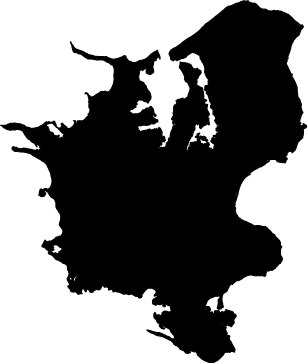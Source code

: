 <?xml version='1.0' encoding='utf-8'?>
<ipe version="70212" creator="miniipe"><ipestyle name="miniipe" /><page><layer name="my_layer" /><path stroke="black" fill="#000" layer="my layer">4464.7620117 3671.62028810001 m 4464.7379883 3671.5620117000003 l  4464.6879883 3671.5156982 l  4464.7175781 3671.3879883 l  4464.7379883 3671.4120117 l  4464.7851562999995 3671.5120117 l  4464.8129883 3671.4629883 l  4464.853466799999 3671.3771484 l  4465.01201170001 3671.3120117000003 l  4465.1705566 3671.2817627 l  4465.2688477 3671.1756836 l  4465.4993164 3671.1027344 l  4465.5388184 3671.06008300001 l  4465.637060499999 3671.0639648 l  4465.6825195 3671.0148925999997 l  4465.8659668 3670.9505858999996 l  4466.0629883 3670.9129883 l  4466.162011699999 3670.88701170001 l  4466.337988300001 3670.8629883 l  4466.494043 3670.8303223000003 l  4466.7257324 3670.839502 l  4467.234765599999 3670.8046387 l  4467.40937500001 3670.69187010001 l  4467.440625 3670.6581299 l  4467.587988300001 3670.5629882999997 l  4467.6120117 3670.5120117 l  4467.7629883 3670.3879883 l  4467.8230957000005 3670.3230957 l  4467.9009766 3670.2509520999997 l  4467.961084 3670.1860595999997 l  4468.0364258 3670.1162354000003 l  4468.0620117 3670.0620117000003 l  4468.1009766 3670.0259521 l  4468.1370117 3669.98701170001 l  4468.1759766 3669.9509521 l  4468.250537100001 3669.8704346 l  4468.3629883 3669.7879883 l  4468.3870117 3669.7370117 l  4468.462988300001 3669.6379883 l  4468.552636699999 3669.4991455 l  4468.5870116999995 3669.4620117 l  4468.7629883 3669.3379883 l  4468.787011699999 3669.3120117000003 l  4468.88125 3669.2511719 l  4468.991650399999 3669.1320313 l  4469.233349600009 3669.0179688000103 l  4469.262060499999 3668.9869873000002 l  4469.3120604999995 3668.9889648000003 l  4469.3771484 3668.9187012 l  4469.4615234 3668.8740479000003 l  4469.5379883000005 3668.8379883 l  4469.5629395000005 3668.8110352 l  4469.612939500001 3668.8130127 l  4469.6415039 3668.7822020999997 l  4469.7879395 3668.7880127 l  4469.8332031 3668.7391602 l  4470.0 3668.73254390001 l  4470.1379395 3668.73801270001 l  4470.16650390001 3668.7072021 l  4470.6475586 3668.7262695 l  4471.0229979999995 3668.6664794999997 l  4471.2243164 3668.6027344 l  4471.2620117 3668.5620117000003 l  4471.398730499999 3668.49750980001 l  4471.462988300001 3668.4379882999997 l  4471.548584 3668.3456055 l  4471.61201170001 3668.3120117000003 l  4471.6662598 3668.2864258 l  4471.7325195 3668.2148926 l  4471.8990234 3668.1565186000003 l  4472.2629883 3668.1129883 l  4472.6511719 3668.0453856999998 l  4473.1773438 3668.0245361000098 l  4473.287011699999 3668.0629882999997 l  4473.5574707000005 3668.1060547 l  4473.5955078 3668.1471436 l  4473.797412100001 3668.1952148 l  4473.8591797 3668.26186520001 l  4474.1018066 3668.2714843999997 l  4474.162158200001 3668.2155762 l  4474.1929688 3668.1182129000003 l  4474.4038086 3668.0629882999997 l  4474.5629883 3668.0870117 l  4474.5937012 3668.120166 l  4475.2611816 3668.1781006 l  4475.5473633 3668.13249510001 l  4475.6879883 3668.0879883 l  4475.7129395 3668.0610352 l  4475.7870605 3668.0639648 l  4475.83125000001 3668.0162842 l  4476.1536133 3667.9826904 l  4476.5065429999995 3667.9966797 l  4476.6509766 3667.9509521 l  4476.6870117 3667.9120117 l  4476.7696777 3667.8858398 l  4476.9879883 3667.7629883 l  4477.0728516 3667.6713379000003 l  4477.212988300001 3667.6379883 l  4477.28701170001 3667.6120117 l  4477.4544922000105 3667.5721436 l  4477.499023400001 3667.5240479 l  4477.6509766 3667.4759521 l  4477.7620117 3667.4370117000003 l  4477.9493164 3667.3777344 l  4478.003125 3667.3196533 l  4478.1120117 3667.26201170001 l  4478.3537109 3667.1729736 l  4478.406787100001 3667.1156738 l  4478.5870116999995 3667.0370117 l  4478.712988300001 3666.9879883 l  4478.7388184 3666.960083 l  4478.8129395000005 3666.96301270001 l  4478.841845700001 3666.9318359 l  4479.158154299999 3666.7931641 l  4479.1870117 3666.7620117 l  4479.3799805 3666.6485839999996 l  4479.440625 3666.5831299 l  4479.5925293 3666.4850342 l  4479.6370117 3666.4370117000003 l  4479.688916 3666.3889404 l  4479.7370117 3666.3370117 l  4479.7629883 3666.3129882999997 l  4479.8149902 3666.2324463 l  4479.875976599999 3666.1759521 l  4479.9564941 3666.0890137 l  4480.1129883 3665.9879883 l  4480.1805176 3665.9151123 l  4480.3333496000005 3665.8429687000003 l  4480.3980957 3665.7730957 l  4480.486425800001 3665.6912354 l  4480.5322754 3665.5941406 l  4480.5620117 3665.5620117000003 l  4480.587988300001 3665.5379883 l  4480.636084 3665.4860596 l  4480.734912100001 3665.3945068000003 l  4480.763574199999 3665.3337646 l  4480.8129883 3665.2879883 l  4480.8370116999995 3665.2620117 l  4480.8629883 3665.2379883 l  4480.9230957 3665.1730957 l  4481.0114258 3665.0912354 l  4481.037011699999 3665.0370117 l  4481.0629883 3665.0129883 l  4481.0870116999995 3664.9870117 l  4481.138916 3664.93894040001 l  4481.2255371 3664.8454346 l  4481.337988300001 3664.7629883 l  4481.38608400001 3664.7110595999998 l  4481.463916000001 3664.63894040001 l  4481.536083999999 3664.5610595999997 l  4481.613916 3664.4889404 l  4481.6802734 3664.41733400001 l  4481.8129883 3664.3129882999997 l  4481.8370605 3664.2869873 l  4481.862939500001 3664.2880127000103 l  4481.9087402000105 3664.23857420001 l  4482.01064450001 3664.1904785 l  4482.037011699999 3664.1620117 l  4482.0629883 3664.1379883 l  4482.1057617 3664.09179690001 l  4482.186523400001 3664.0490479 l  4482.2629883 3664.0129883 l  4482.287011699999 3663.98701170001 l  4482.3129883 3663.9629883 l  4482.3370116999995 3663.9370117000003 l  4482.5666992 3663.8109131 l  4482.6120117 3663.7620117 l  4482.7460449 3663.6832275 l  4482.836084 3663.5860595999998 l  4482.8879883 3663.5379883 l  4482.912011699999 3663.5120117 l  4482.9379883 3663.4879883 l  4482.9740234 3663.4490479 l  4483.0129883 3663.4129883 l  4483.037011699999 3663.38701170001 l  4483.0759766 3663.3509521 l  4483.1555176 3663.2651123 l  4483.212988300001 3663.2379883 l  4483.2370117 3663.2120117 l  4483.2629883 3663.1879882999997 l  4483.28701170001 3663.1370117 l  4483.376709 3663.079126 l  4483.5069824 3662.938501 l  4483.9054688 3662.9039063 l  4483.9370117 3662.9379882999997 l  4484.017529299999 3662.9899658 l  4484.0841797 3663.0618652 l  4484.1888184 3663.0660156 l  4484.2620117 3662.9870117 l  4484.3029785 3662.9490723 l  4484.2370117 3662.8879883 l  4484.212988300001 3662.8370117 l  4484.1631348 3662.7908447 l  4484.1591309000005 3662.6900146 l  4484.2120116999995 3662.6620117 l  4484.4009766 3662.6259520999997 l  4484.4370604999995 3662.5869873 l  4484.4870605 3662.5889648 l  4484.5120117 3662.5620117000003 l  4484.6370117 3662.44621580001 l  4484.6129883 3662.3870117 l  4484.5870116999995 3662.3379883 l  4484.5599121000005 3662.2804932 l  4484.48701170001 3662.2129883 l  4484.462988300001 3662.18701170001 l  4484.412011699999 3662.1629883 l  4484.3703613 3661.9879883 l  4484.334082 3662.0141356999998 l  4484.3438965 3662.26174320001 l  4484.287255900001 3662.2639893 l  4484.2572266 3662.1379883 l  4484.1434082000005 3662.1985107 l  4484.1016113 3662.2870117 l  4484.070605499999 3662.2359131 l  4484.142675800001 3662.1311279 l  4484.1351563 3661.9410156 l  4484.162011699999 3661.9120117 l  4484.314502 3661.8877441 l  4484.220459 3661.8433594 l  4484.277002000001 3661.7364258 l  4484.1888184 3661.739917 l  4484.1437012 3661.69123540001 l  4484.037011699999 3661.6129883 l  4484.0129883 3661.58701170001 l  4483.961084 3661.5389404000002 l  4483.9129883000005 3661.4870117 l  4483.8480957 3661.4269043 l  4483.7759766 3661.3490479 l  4483.7370117 3661.3129882999997 l  4483.712988300001 3661.26201170001 l  4483.6632324 3661.1679931999997 l  4483.6379883 3661.0620117000003 l  4483.6120117 3660.9879883 l  4483.5629883 3660.7620117 l  4483.537011699999 3660.7129883 l  4483.5129883 3660.6370117 l  4483.4367676 3660.493042 l  4483.4379883 3660.462085 l  4483.3937012 3660.3783446999996 l  4483.3620117 3660.2879883 l  4483.2984375 3660.087207 l  4483.2629883 3660.0120117 l  4483.2370117 3659.9629883 l  4483.2105957 3659.85200200001 l  4483.124023400001 3659.6884520999997 l  4483.087988300001 3659.6120117 l  4483.0620117 3659.5629882999997 l  4483.0379883000005 3659.51201170001 l  4483.0120117 3659.4629883 l  4482.9879883 3659.4120117 l  4482.9620116999995 3659.3879883 l  4482.8174315999995 3659.1908446999996 l  4482.7629883 3659.1620117000098 l  4482.7055176 3659.1348877 l  4482.633349600001 3659.0570312 l  4482.4870117 3658.9879883 l  4482.366650399999 3658.8580322 l  4482.2370117 3658.7629883 l  4482.212988300001 3658.7370117 l  4482.1324707 3658.6850342000002 l  4482.0759766 3658.62404790001 l  4482.011084 3658.5639404000003 l  4481.962988300001 3658.5120117 l  4481.8824707 3658.46003420001 l  4481.8259766 3658.3990479 l  4481.78701170001 3658.3629883 l  4481.7629883 3658.3370117 l  4481.7370117 3658.3129882999997 l  4481.712988300001 3658.26201170001 l  4481.6870117 3658.2379883 l  4481.6629883000005 3658.1620117 l  4481.611084 3658.1139404 l  4481.5629883 3658.0620117000003 l  4481.537011699999 3658.0379883 l  4481.462988300001 3657.9370117000003 l  4481.3996582 3657.8783691 l  4481.2629883 3657.71201170001 l  4481.2370117 3657.6879882999997 l  4481.212988300001 3657.6620117000098 l  4481.18701170001 3657.6379883 l  4481.1629883000005 3657.5870117 l  4481.09008790001 3657.5195068000003 l  4481.0629883 3657.4620117 l  4481.037011699999 3657.4379882999997 l  4481.0129883 3657.36201170001 l  4480.9667969 3657.3192383 l  4480.936084 3657.26115720001 l  4480.9379883 3657.2125 l  4480.9350098 3657.1375 l  4480.938964800001 3657.03793950001 l  4480.8977051 3656.999707 l  4480.8120117 3656.8879883 l  4480.7879883000005 3656.8370117 l  4480.7370117 3656.7629883 l  4480.712988300001 3656.7120117 l  4480.630908200001 3656.5779785000004 l  4480.587988300001 3656.48701170001 l  4480.537011699999 3656.4129883 l  4480.5129883 3656.3620117 l  4480.4870117 3656.3129882999997 l  4480.4379883 3656.1370117 l  4480.412011699999 3656.0879883 l  4480.3879883 3655.9620117 l  4480.3620117 3655.8628418 l  4480.3638184 3655.8167725 l  4480.3259766 3655.73654790001 l  4480.28701170001 3655.6629883 l  4480.2629883 3655.61201170001 l  4480.2370117 3655.5629882999997 l  4480.212988300001 3655.4870117 l  4480.1870117 3655.4379882999997 l  4480.1629883000005 3655.3870117 l  4480.1120117 3655.3129882999997 l  4480.0715332 3655.1430907999998 l  4480.0379883000005 3655.0370117 l  4479.990332 3654.9470214999997 l  4479.9842285 3654.792041 l  4480.0120117 3654.7620117 l  4480.1100586 3654.7309814 l  4479.9506348 3654.5231201 l  4479.912011699999 3654.4128906 l  4479.9156738 3654.319751 l  4479.8870117 3654.2379883 l  4479.8452637 3653.97578130001 l  4479.8120117 3653.9129883 l  4479.7629883 3653.7370117 l  4479.7370117 3653.6629883 l  4479.712988300001 3653.5870117 l  4479.68701170001 3653.5379883 l  4479.6629883000005 3653.4620117 l  4479.6370117 3653.4129883 l  4479.6129883 3653.3620117 l  4479.5870116999995 3653.3129882999997 l  4479.5379883000005 3653.1370117 l  4479.5120117 3653.0629882999997 l  4479.4879883 3652.9870117 l  4479.4620116999995 3652.9128906 l  4479.4648437999995 3652.8405762 l  4479.4370117 3652.7879883 l  4479.4129883000005 3652.7370117 l  4479.38701170001 3652.6879882999997 l  4479.3629883 3652.6370117 l  4479.3370116999995 3652.5879883 l  4479.3129883 3652.5370117 l  4479.287011699999 3652.487915 l  4479.2879883000005 3652.4621094000104 l  4479.2036133 3652.2566406 l  4479.162011699999 3652.1379883 l  4479.1129883 3651.9120117 l  4479.053125 3651.7989502 l  4478.9870117 3651.6378906 l  4478.988916 3651.5896484 l  4478.9560059000005 3651.4957764 l  4479.0129883 3651.4129883 l  4479.0387207 3651.1980224999998 l  4479.1370117 3651.1516357 l  4479.0824707 3651.0051025000002 l  4479.0320313 3650.9583496 l  4478.939502 3650.7622559 l  4478.7447266 3650.7312256 l  4478.69218750001 3650.5813476999997 l  4478.6585938 3650.22680660001 l  4478.6870117 3650.1370117 l  4478.7620117 3649.9952881 l  4478.7379883 3649.8620117 l  4478.5584961 3649.8334229000097 l  4478.5129883 3649.7370117 l  4478.4842285 3649.6826904000004 l  4478.488916 3649.5646484 l  4478.461084 3649.4853516000003 l  4478.4664551 3649.35 l  4478.4495117 3648.9224365 l  4478.537011699999 3648.7370117 l  4478.6263184 3648.6072754 l  4478.6769042999995 3648.5116455 l  4478.7379883 3648.3629883 l  4478.7628417999995 3648.2844238 l  4478.8129883 3648.2379883 l  4478.837841799999 3648.15942380001 l  4478.9082031 3648.0942382999997 l  4478.971875 3647.97395020001 l  4479.0379883000005 3647.8129882999997 l  4479.0620117 3647.7370117 l  4479.1102539 3647.59943850001 l  4479.1419922000005 3647.4661133 l  4479.212988300001 3647.3629883 l  4479.2926758 3647.1735596 l  4479.337988300001 3647.0879883 l  4479.3620117 3647.0370117 l  4479.4009766 3646.9634521000103 l  4479.4370117 3646.88701170001 l  4479.4879883 3646.8129882999997 l  4479.5120117 3646.7370117 l  4479.6345703 3646.57719730001 l  4479.662011699999 3646.4620117 l  4479.712988300001 3646.3879883 l  4479.739208999999 3646.3051757999997 l  4479.80097660001 3646.1884520999997 l  4479.8382324 3646.0320068 l  4479.8879883 3645.9379882999997 l  4479.9676758000005 3645.7485595999997 l  4480.0129883 3645.6629883 l  4480.1015625 3645.4753174 l  4480.1370117 3645.4370117000003 l  4480.1759766 3645.4009521 l  4480.2120605 3645.3619873000002 l  4480.4196777 3645.3702148000098 l  4480.4879883 3645.3379883 l  4480.5120117 3645.3120117000003 l  4480.6105957 3645.2483887 l  4480.6176758 3645.0690918 l  4480.5519042999995 3644.9980957 l  4480.4870117 3644.9379882999997 l  4480.462988300001 3644.9120117 l  4480.3629883 3644.8474364999997 l  4480.3870117 3644.7120117 l  4480.4185059 3644.6828613 l  4480.488622999999 3644.4312012 l  4480.5379883000005 3644.3379883 l  4480.5620117 3644.2620117 l  4480.6129883 3644.1879882999997 l  4480.662011699999 3644.1120117 l  4480.7379883 3644.0129883 l  4480.7620117 3643.9620117 l  4480.8445313 3643.8421387 l  4481.0120117 3643.5370117 l  4481.087988300001 3643.4129883 l  4481.1345215 3643.31433110001 l  4481.1688477 3643.2825439 l  4481.3031738 3643.0631592 l  4481.3620117 3642.9120117 l  4481.3879883 3642.8629883 l  4481.4240234 3642.7865479 l  4481.462988300001 3642.7129883 l  4481.5870116999995 3642.4120117000098 l  4481.6379883 3642.3379883000102 l  4481.662011699999 3642.2620117 l  4481.712988300001 3642.1879882999997 l  4481.7370117 3642.08701170001 l  4481.787158200001 3642.0405762 l  4481.8120117 3641.9620117 l  4481.8645508 3641.8856934 l  4481.9203125 3641.5936035000004 l  4481.9759766 3641.4884521 l  4482.0120117 3641.4120117 l  4482.0379883000005 3641.3629883 l  4482.0620117 3641.2870117 l  4482.1253418 3641.1673828 l  4482.168359400001 3640.8973145 l  4482.212988300001 3640.8129882999997 l  4482.2620117 3640.6870117000003 l  4482.311084 3640.5943359 l  4482.367724600001 3640.1597656 l  4482.334472699999 3640.0008789 l  4482.3414551 3639.82500000001 l  4482.331689500001 3639.57854 l  4482.3620117 3639.2620117 l  4482.4463866999995 3638.5689940999996 l  4482.4870117 3638.18701170001 l  4482.5129883 3637.9879883 l  4482.537011699999 3637.7120117 l  4482.5629883 3637.53798830001 l  4482.5961914 3637.22590330001 l  4482.6370117 3637.01201170001 l  4482.6879883 3636.9379882999997 l  4482.7135742 3636.8837645999997 l  4482.7629883 3636.8379883 l  4482.787011699999 3636.8120117000003 l  4482.8337891 3636.7687012 l  4482.912011699999 3636.6620117 l  4482.9509766 3636.62595210001 l  4482.999023400001 3636.5740479 l  4483.058203099999 3636.5192383 l  4483.087988300001 3636.4629883 l  4483.1135742 3636.4087646 l  4483.1629883000005 3636.3629883 l  4483.1870117 3636.3370117 l  4483.2303711 3636.296875 l  4483.3046875 3636.1563964999996 l  4483.358984400001 3635.8719727 l  4483.4379883 3635.6129883 l  4483.4620116999995 3635.4620117 l  4483.4879883 3635.3879883 l  4483.5719727 3635.0865723000097 l  4483.6629883000005 3634.9379882999997 l  4483.7160645 3634.8015869 l  4483.7759766 3634.6884520999997 l  4483.8120117 3634.61201170001 l  4483.9370117 3634.4490234 l  4483.911377 3634.35625000001 l  4483.8620117 3634.2629883 l  4483.837988300001 3634.1870117000003 l  4483.7981445000005 3634.1117919999997 l  4483.732324199999 3633.3054687999997 l  4483.7399902 3633.1125 l  4483.732959 3632.93527830001 l  4483.837988300001 3632.8379883 l  4483.886084 3632.7860595999996 l  4483.9796875 3632.69931640001 l  4484.0304688 3632.1694824 l  4484.0829102 3631.9494141 l  4484.2074707 3631.8149657999998 l  4484.3394043 3631.72976070001 l  4484.4370117 3631.5452881 l  4484.4086914 3631.3883545 l  4484.3019042999995 3631.2730957 l  4484.2370117 3631.2129883 l  4484.212988300001 3631.1620117 l  4484.1351074 3631.0898926 l  4484.0629883 3630.9370117000003 l  4484.037011699999 3630.8879883 l  4484.0129883 3630.8120117000003 l  4483.9870117 3630.7629883 l  4483.962988300001 3630.6870117000003 l  4483.9370117 3630.6379883 l  4483.857324199999 3630.4485596 l  4483.8120117 3630.3629883 l  4483.7879883000005 3630.2870117 l  4483.69956050001 3630.1426025 l  4483.651123 3629.7379883 l  4483.6370117 3629.7620117 l  4483.6051758 3629.9620117 l  4483.4819336 3629.9302245999997 l  4483.4379883 3629.83701170001 l  4483.3928223 3629.7516601999996 l  4483.4415039 3629.5978760000003 l  4483.5888184000005 3629.56279300001 l  4483.5620117 3629.5379883 l  4483.5379883000005 3629.4370117000003 l  4483.5120117 3629.3879883 l  4483.454834 3629.2411620999997 l  4483.3870117 3629.1129883 l  4483.3629883 3629.0370117 l  4483.3249023 3628.9283447 l  4483.2786133 3628.5736571999996 l  4483.2897461 3628.2937256 l  4483.2379883 3628.0962157999998 l  4483.2677734 3627.8680664 l  4483.5671875 3627.8271483999997 l  4483.7120116999995 3627.6166992000003 l  4483.6867188 3627.4803711 l  4483.5710449 3627.3731689 l  4483.4370117 3627.1879882999997 l  4483.4129883000005 3627.13701170001 l  4483.3643065999995 3627.0449951 l  4483.3620117 3626.98710940001 l  4483.3879883 3626.9129883 l  4483.432373 3626.588208 l  4483.6076172 3626.5812500000097 l  4483.661083999999 3626.63894040001 l  4483.712988300001 3626.6870117000003 l  4483.7593262 3626.7370117 l  4483.9870117 3626.7101318 l  4483.95 3626.5590088 l  4483.7879883000005 3626.1344482 l  4483.837793 3626.0879883 l  4483.8879883 3626.1120117 l  4483.912011699999 3626.1879882999997 l  4483.9379883 3626.23701170001 l  4483.9620116999995 3626.3129882999997 l  4483.9879883 3626.3620117 l  4484.037011699999 3626.5379883 l  4484.0629883 3626.5870117 l  4484.0925293 3626.6803467 l  4484.1842285 3626.8223389 l  4484.5139648 3626.764917 l  4484.7089844 3626.7572021 l  4484.7620117 3626.8574707 l  4484.7208496 3626.90971680001 l  4484.6129883 3626.9379882999997 l  4484.4879883 3626.967749 l  4484.5169922000005 3627.3239014 l  4484.567333999999 3627.53525390001 l  4484.6337402 3627.4635742 l  4484.762793 3627.4026611 l  4484.8629883 3627.3379883 l  4484.8893554999995 3627.3095215 l  4485.062792999999 3627.2276611000098 l  4485.1629883000005 3627.1629883 l  4485.1870117 3627.13701170001 l  4485.2374023 3627.0903319999998 l  4485.2694336 3626.9558594 l  4485.4370117 3626.8870117 l  4485.5629883 3626.8379883 l  4485.589355499999 3626.8095215 l  4485.7120116999995 3626.7516357 l  4485.6861816 3626.6284668 l  4485.3498535 3626.6870117000003 l  4485.2879883000005 3626.6068115 l  4485.3131836 3626.5336669999997 l  4485.462988300001 3626.4629883 l  4485.4870117 3626.4370117000003 l  4485.787011699999 3626.3201904000002 l  4485.73012700001 3626.25271000001 l  4485.5584473 3626.1129883 l  4485.2401855 3626.2086182 l  4485.2111816 3626.2399170000103 l  4485.137060499999 3626.2369873000002 l  4485.1129883 3626.2629883 l  4484.6473145 3626.42592770001 l  4484.5976074 3626.4795898 l  4484.384716799999 3626.5241211000002 l  4484.3129883 3626.31936040001 l  4484.3370116999995 3626.2870117 l  4484.5379883000005 3626.2129883 l  4484.575 3626.1730225 l  4484.6757324 3626.2817382999997 l  4485.2343262 3626.1169188999997 l  4485.262060499999 3626.0869873 l  4485.3120604999995 3626.0889648 l  4485.3370116999995 3626.0620117000003 l  4485.4370117 3626.0148193 l  4485.4129883000005 3625.9870117 l  4485.38701170001 3625.9629883 l  4485.3629883 3625.93701170001 l  4485.2370117 3625.8379883 l  4485.1862304999995 3625.7831299 l  4484.9370117 3625.8620117 l  4484.9120605 3625.8889648000004 l  4484.8620605 3625.8869873000003 l  4484.837988300001 3625.9129883 l  4484.3306152000105 3626.0466553 l  4484.287011699999 3626.0870117 l  4484.2473633 3626.1298095999996 l  4484.2044922000005 3626.0487061 l  4484.23984380001 3625.9001709 l  4484.462988300001 3625.8379883 l  4484.4870605 3625.8119873 l  4484.5611816 3625.8149169999997 l  4484.5870116999995 3625.7870117 l  4484.72778320001 3625.7206055 l  4484.78701170001 3625.6656982 l  4484.6410645000005 3625.6906006 l  4484.3120117 3625.7620117 l  4484.1693848 3625.8120117000003 l  4484.19365230001 3625.6745117 l  4484.4579102 3625.5908446999997 l  4484.4879883 3625.5629882999997 l  4484.5120117 3625.5370117 l  4484.662011699999 3625.4662354000097 l  4484.619238300001 3625.4142577999996 l  4484.4625 3625.4080322 l  4484.2426758 3625.416748 l  4484.0388672 3625.3842773 l  4484.03007810001 3625.1629883 l  4484.1879883 3625.1870117000003 l  4484.21708980001 3625.218457 l  4484.4370117 3625.2760742 l  4484.412597699999 3625.1348389 l  4484.3490234 3625.0759521 l  4484.3129883 3625.0370117000098 l  4484.1629883000005 3624.9488281 l  4484.206103500001 3624.8379883 l  4484.2879883000005 3624.9120117 l  4484.3341797 3624.9618652 l  4484.3886719 3624.96403810001 l  4484.3490234 3624.8509521 l  4484.3129883 3624.73701170001 l  4484.287011699999 3624.6879882999997 l  4484.2629883 3624.4120117000098 l  4484.2333008000005 3624.2129883 l  4484.3265137 3624.2411133 l  4484.3648926 3624.5620117000003 l  4484.4078613 3624.5172607 l  4484.4129883000005 3624.38750000001 l  4484.4061035 3624.2132568 l  4484.48911130001 3624.2099608999997 l  4484.4859375 3624.2891845999998 l  4484.515087899999 3624.9341797 l  4484.5101074 3625.0609131 l  4484.580029299999 3625.0636963 l  4484.593457000001 3624.725 l  4484.5870116999995 3624.562085 l  4484.63559570001 3624.4702148 l  4484.5870116999995 3624.2379883 l  4484.5629883 3623.9620117 l  4484.4879883 3623.8530273 l  4484.5120117 3623.7120117 l  4484.5870116999995 3623.6425293 l  4484.5620117 3623.4807861 l  4484.4596191 3623.2029541 l  4484.412011699999 3623.1129883 l  4484.3879883 3623.0370117 l  4484.3437012 3622.9533447 l  4484.3120117 3622.8628906 l  4484.3129883 3622.83708500001 l  4484.2383301 3622.6959473000097 l  4484.2330566 3622.56298830001 l  4484.2629883 3622.5870117 l  4484.4005859 3622.7620117 l  4484.3879883 3622.6620117 l  4484.3620117 3622.6129883 l  4484.3196289 3622.479126 l  4484.2879883000005 3622.4120117 l  4484.2620117 3622.3879883 l  4484.1723633 3622.2491455 l  4484.1379883 3622.2120117 l  4484.0730957000005 3622.1519043 l  4484.00097660001 3622.07404790001 l  4483.9490234 3622.0259521 l  4483.9009766 3621.9740479 l  4483.836084 3621.9139404000002 l  4483.7879883000005 3621.8620117 l  4483.6870117 3621.7879883 l  4483.6629883000005 3621.7620117 l  4483.5562988 3621.6837646 l  4483.5129883 3621.6370117 l  4483.412011699999 3621.5629882999997 l  4483.375976599999 3621.5240479 l  4483.311084 3621.4639404000004 l  4483.2629883 3621.4120117000098 l  4483.2370117 3621.3879883 l  4483.212988300001 3621.3620117 l  4483.1870117 3621.3379883 l  4483.1509766 3621.2990479 l  4483.086084 3621.23894040001 l  4483.013916 3621.1610595999996 l  4482.9620116999995 3621.1129883 l  4482.913916 3621.0610595999997 l  4482.8620117 3621.0129883 l  4482.837988300001 3620.9620117 l  4482.786083999999 3620.91394040001 l  4482.7379883 3620.8620117 l  4482.6730957 3620.8019043 l  4482.6009766 3620.7240479 l  4482.5381348 3620.6658447 l  4482.53603520001 3620.6125 l  4482.5434082 3620.42646480001 l  4482.5129883 3620.3620117 l  4482.4585449 3620.2591553 l  4482.3240234 3619.9509521 l  4482.2571777 3619.73969730001 l  4482.11752930001 3619.3810791 l  4482.087988300001 3619.4129883 l  4481.6165039 3619.5822021 l  4481.5656738 3619.63701170001 l  4481.5132324 3619.59301760001 l  4481.5109375 3619.5361328 l  4481.6129883 3619.4879883 l  4481.6379395 3619.4610352 l  4481.6879395000005 3619.4630127 l  4481.7268066 3619.4210449000097 l  4482.1113281 3619.27937010001 l  4482.1139648 3619.2129394999997 l  4482.0870117000095 3619.1879882999997 l  4482.0629883 3619.1370117 l  4481.9870117 3619.0379883 l  4481.962988300001 3618.9870117 l  4481.912011699999 3618.9129883 l  4481.8629883 3618.8370117 l  4481.8370116999995 3618.8129882999997 l  4481.8016113 3618.7379883 l  4481.6592773 3618.7879883 l  4481.6129883 3618.8379883 l  4481.383105499999 3618.9641846 l  4481.3879883 3619.0875 l  4481.3865234 3619.12500000001 l  4481.388916 3619.1859619 l  4481.3149902 3619.1888916000003 l  4481.241650399999 3619.12092290001 l  4481.1687988 3618.9436768 l  4481.2379883 3618.8129882999997 l  4481.2620117 3618.73701170001 l  4481.288916 3618.6603516 l  4481.283056599999 3618.5129883 l  4481.3555176 3618.5712157999997 l  4481.3870117 3618.6379883 l  4481.4133301 3618.6623291 l  4481.3629883 3618.7574707 l  4481.4506836 3618.8120117000003 l  4481.6879883 3618.6879882999997 l  4481.732519500009 3618.6398925999997 l  4481.8293945000005 3618.6059326 l  4481.8629883 3618.6370117 l  4481.9556152 3618.73701170001 l  4481.9658203 3618.6688720999996 l  4481.8503418 3618.4900391 l  4481.6629883000005 3618.2620117 l  4481.564306599999 3618.1706055 l  4481.5602539 3618.0687256 l  4481.5870116999995 3618.0120117 l  4481.6370117 3617.9175293 l  4481.5620604999995 3617.9119629 l  4481.5129883 3617.9879883 l  4481.46357420001 3618.0337646 l  4481.431494099999 3618.1017334 l  4481.276709 3618.1836426 l  4481.18701170001 3618.2120117 l  4481.1560059 3618.2455321999996 l  4481.0379883000005 3618.1898193 l  4481.0870605 3618.1119873000002 l  4481.2788574 3618.1195801 l  4481.3368652 3618.0658446999996 l  4481.3399414 3617.9879883 l  4481.287011699999 3618.0120117 l  4481.2578125 3618.0739746 l  4481.1879883 3618.0370117 l  4481.087988300001 3618.0053711 l  4481.1248047 3617.9389648 l  4481.32299800001 3617.9073975 l  4481.4199219 3617.7665282999997 l  4481.3370116999995 3617.7129883 l  4481.2721191 3617.64291990001 l  4481.18701170001 3617.5879883 l  4481.1509766 3617.54904790001 l  4481.0990234 3617.5009520999997 l  4481.059375 3617.4581299 l  4480.912011699999 3617.3629883 l  4480.863916 3617.3110595999997 l  4480.8120117 3617.2629883 l  4480.6879883 3617.1120117 l  4480.636084 3617.0639404000003 l  4480.5425293 3616.9629883 l  4480.465625 3616.9962891 l  4480.46000980001 3617.1375 l  4480.4685059 3617.35209960001 l  4480.3370116999995 3617.4370117000003 l  4480.29296880001 3617.4845947 l  4480.1276367 3617.5524901999997 l  4479.7989746 3617.5655029000004 l  4479.7120116999995 3617.5379883 l  4479.6629883000005 3617.51201170001 l  4479.561084 3617.4639404000004 l  4479.462988300001 3617.4120117 l  4479.412011699999 3617.3879883 l  4479.3629883 3617.3620117 l  4479.3120117 3617.3379883 l  4479.2763672 3617.2994873000002 l  4479.042578099999 3617.2310547 l  4478.9443848 3617.3370117 l  4478.8884277 3617.2954102 l  4478.773144500001 3616.91745610001 l  4478.730957000001 3616.5209961 l  4478.6383301 3616.3459473000003 l  4478.6370117 3616.312085 l  4478.702002 3616.18925780001 l  4478.537011699999 3616.1629883 l  4478.5129883 3616.1370117 l  4478.3581543 3616.0767333999997 l  4478.3129883 3615.8870117 l  4478.2687012 3615.8033447 l  4478.2370117 3615.7129883 l  4478.212988300001 3615.6370117 l  4478.1750488 3615.5653564000104 l  4478.2120116999995 3615.4870117 l  4478.3254883 3615.4038086 l  4478.41064450001 3615.28002930001 l  4478.4430176 3615.0432129 l  4478.5620117 3615.0120117 l  4478.7862792999995 3614.9813720999996 l  4478.7890137 3614.9121338 l  4478.5147949 3614.8829589999996 l  4478.511132799999 3614.7899902 l  4478.5598145 3614.7374512 l  4478.7071777 3614.7093018 l  4478.7151367 3614.5079345999998 l  4478.4514648 3614.5183838 l  4478.379589800011 3614.4844727 l  4478.3352051 3614.3577881 l  4478.3454102 3614.1010254000003 l  4478.311084 3614.0361571999997 l  4478.3155273 3613.9233887 l  4478.2629883 3613.8120117000003 l  4478.2370117 3613.7629883 l  4478.212988300001 3613.6870117000003 l  4478.18701170001 3613.6379883 l  4478.1629883000005 3613.5620117000003 l  4478.1370117 3613.5129883 l  4478.0835938 3613.3997314 l  4477.762060499999 3613.3869873000003 l  4477.7334961 3613.41779790001 l  4477.447216799999 3613.4064452999996 l  4477.28701170001 3613.4370117000003 l  4477.2629395 3613.4630127 l  4477.0882324 3613.4560791000004 l  4476.6132812999995 3613.51110840001 l  4476.1575684 3613.54472660001 l  4475.9620116999995 3613.63701170001 l  4475.9361816 3613.664917 l  4475.7415039 3613.6572020999997 l  4475.7129395 3613.6880127 l  4475.5472168 3613.6814452999997 l  4475.3870117 3613.7120117 l  4475.362939500001 3613.7380126999997 l  4475.330957 3613.7367432 l  4475.287011699999 3613.8620117 l  4475.2629883 3613.9379882999997 l  4475.2120117000095 3614.0120117 l  4475.1803711 3614.1120117 l  4474.9870117 3614.0629882999997 l  4474.9625 3614.036499 l  4474.9019043 3614.1019043 l  4474.8263672 3614.171875 l  4474.7728027 3614.508252 l  4474.5510254 3614.5859863000096 l  4474.0572753999995 3614.6227051 l  4473.65 3614.606543 l  4473.1149414 3614.6277588 l  4473.0352051 3614.5855713 l  4472.6870117 3614.5379883 l  4472.6320801 3614.5089111 l  4472.413671900001 3614.4397461000003 l  4472.3425293 3614.3629883 l  4472.3120117 3614.4120117 l  4472.2658203 3614.5579101999997 l  4472.2156738 3614.6120117 l  4472.138574199999 3614.5774658 l  4472.1364746 3614.5240723000097 l  4472.2344238 3614.4778564 l  4472.2389648 3614.3630614999997 l  4472.1306641 3614.35876460001 l  4471.9164063 3614.40979 l  4471.837988300001 3614.4824707 l  4471.8704102 3614.55727540001 l  4472.1120117 3614.5903076 l  4472.004247999999 3614.7509766000003 l  4471.8120117 3614.6379883 l  4471.7794922 3614.6028564 l  4471.61201170001 3614.5629882999997 l  4471.5379883000005 3614.5370117000098 l  4471.2614746 3614.4711669999997 l  4471.1870117 3614.3629883 l  4471.1629883000005 3614.3120117000003 l  4471.1243652 3614.27626950001 l  4470.988671900001 3614.0790039000103 l  4470.9850586 3613.9879883 l  4471.0945313 3614.0217529 l  4471.1379883 3614.0620117000003 l  4471.162011699999 3614.1129883 l  4471.1879883 3614.1620117 l  4471.2233887 3614.23701170001 l  4471.2620117 3614.1733887 l  4471.2236815999995 3614.0755615 l  4471.1879883 3614.0370117 l  4471.0637695000005 3613.9568114999997 l  4471.0600586 3613.8639893 l  4471.180224600001 3613.821875 l  4471.3370116999995 3613.8629883 l  4471.4379883 3613.8870117 l  4471.4740234 3613.9259521 l  4471.7379883 3613.96201170001 l  4471.7628417999995 3614.0405762 l  4471.8 3614.075 l  4471.7661133 3613.9129883 l  4471.9129883000005 3613.93701170001 l  4471.9370117 3613.9629883 l  4472.0862793 3614.0334229 l  4472.1233887 3614.1120117 l  4472.1379883 3614.0879883 l  4472.162011699999 3613.9869873000002 l  4472.287011699999 3613.9919434000003 l  4472.2433105 3613.8466309 l  4472.1370117 3613.8129882999997 l  4472.1129883 3613.7870117 l  4471.9735352 3613.7538086 l  4471.8870117 3613.7129883 l  4471.8629883 3613.6870117000003 l  4471.69501950001 3613.6216309 l  4471.642529299999 3613.5649657999998 l  4471.5620117 3613.5129883 l  4471.5379883000005 3613.4870117 l  4471.3916504 3613.4179688 l  4471.338916000001 3613.3610596 l  4471.1893555 3613.2904785 l  4471.1629883000005 3613.2620117 l  4471.111084 3613.2139404000004 l  4471.0629883 3613.1620117 l  4470.9578125 3613.1123779000004 l  4470.875976599999 3613.0240479 l  4470.7937012 3612.9478271 l  4470.76176760001 3612.8875 l  4470.8103516 3612.7957275 l  4470.6516113 3612.73391110001 l  4470.5629883 3612.6870117000003 l  4470.4166503999995 3612.6179687999997 l  4470.3879883 3612.5870117 l  4470.241650399999 3612.5179688 l  4470.2049805 3612.4783691000102 l  4470.037011699999 3612.4129883 l  4470.01064450001 3612.38452150001 l  4469.8643555 3612.3154785 l  4469.835644500001 3612.2845214999998 l  4469.7305176 3612.2348877 l  4469.6629883000005 3612.1620117000098 l  4469.5900879 3612.0945068 l  4469.5516113 3612.0129883 l  4469.462988300001 3612.0459717000003 l  4469.4870117 3612.0879883 l  4469.662011699999 3612.3161864999997 l  4469.62387700001 3612.3507568 l  4469.587988300001 3612.3120117000003 l  4469.5620117 3612.2879883 l  4469.5379883000005 3612.2620117 l  4469.51201170001 3612.2379883 l  4469.4769043 3612.1635742000003 l  4469.3209961 3612.1573975 l  4469.2789551 3612.3178711 l  4469.3120117 3612.3879883 l  4469.4379883 3612.6120117 l  4469.4620116999995 3612.6629883 l  4469.4879883 3612.712085 l  4469.48691410001 3612.7393311000096 l  4469.6120117 3612.7983643000002 l  4469.5790039 3612.8870117 l  4469.537011699999 3612.8629883 l  4469.5129883 3612.8370117 l  4469.402685499999 3612.8020996 l  4469.3129883 3612.6120117 l  4469.1654785 3612.3496093999997 l  4469.1594727 3612.1983887 l  4469.2120117000095 3612.0870117 l  4469.3120117 3612.0398193 l  4469.271533200001 3611.9930176 l  4469.212988300001 3611.9620117 l  4469.0134277 3611.914502 l  4468.9724121 3611.8702148 l  4468.7384277 3611.8145019999997 l  4468.712988300001 3611.7870117 l  4468.5666504 3611.7179688 l  4468.5259766 3611.6740479 l  4468.412011699999 3611.6379883 l  4468.3314941 3611.5825684 l  4468.1941406 3611.5177489999996 l  4468.162011699999 3611.4879883 l  4468.1379883 3611.4620117 l  4468.01201170001 3611.3879883 l  4467.9879883 3611.3620117 l  4467.787011699999 3611.2879883 l  4467.7606445 3611.2595214999997 l  4467.6143555 3611.1904785 l  4467.5759766 3611.1490479 l  4467.4240234 3611.1009521 l  4467.3879883 3611.0620117000003 l  4467.22001950001 3610.9966309 l  4467.1856445 3610.9595215 l  4466.99165040001 3610.8679687999997 l  4466.962988300001 3610.8370117 l  4466.8691406 3610.7927489999997 l  4466.8370116999995 3610.7629883 l  4466.8106445 3610.7345214999996 l  4466.664355499999 3610.6654785 l  4466.6379883 3610.63701170001 l  4466.51201170001 3610.5629882999997 l  4466.4879883 3610.5370117 l  4466.3120117 3610.4379882999997 l  4466.2879883000005 3610.4120117 l  4466.1870117 3610.3379883 l  4466.1629883000005 3610.3120117000003 l  4466.015625 3610.21687010001 l  4465.9879883 3610.1870117000003 l  4465.936084 3610.13894040001 l  4465.8879883 3610.0870117 l  4465.802880900001 3610.0320801 l  4465.7379883 3609.9620117 l  4465.6370117 3609.8879883 l  4465.588916000001 3609.8360595999998 l  4465.537011699999 3609.7879883 l  4465.5129883 3609.73701170001 l  4465.4324219 3609.6624023000004 l  4465.3084473 3609.50070800001 l  4465.212988300001 3609.3202881000097 l  4465.2620117 3609.2620117 l  4465.412011699999 3609.1440674 l  4465.370166000001 3609.0883057 l  4465.2370605 3609.0830321999997 l  4465.1408203 3609.1868652 l  4465.0879395 3609.18896480001 l  4465.0629883 3609.1620117000098 l  4465.037011699999 3609.1379883 l  4465.0129883 3609.1120117 l  4464.9740234 3609.0759521 l  4464.9379883 3609.0370117 l  4464.8120117 3608.9379882999997 l  4464.7662598 3608.8885742 l  4464.7087402 3608.8614258 l  4464.6221190999995 3608.7679199 l  4464.537011699999 3608.7129883 l  4464.5129883 3608.6870117000003 l  4464.3670898 3608.6408447 l  4464.3370116999995 3608.6129883 l  4464.2925293 3608.5649657999998 l  4464.2120116999995 3608.5129883 l  4464.1879883 3608.4870117 l  4464.058007799999 3608.4105957 l  4464.0129883 3608.3620117 l  4463.912011699999 3608.2879883 l  4463.8879883 3608.26201170001 l  4463.82309570001 3608.2019043 l  4463.7629883 3608.1370117 l  4463.662011699999 3608.0629882999997 l  4463.6379883 3608.0120117 l  4463.6120117 3607.9879883 l  4463.587988300001 3607.96201170001 l  4463.5557616999995 3607.9321532999998 l  4463.1648926 3607.4351074 l  4463.0870116999995 3607.3629883 l  4463.0629883 3607.3120117000003 l  4463.037011699999 3607.2879883 l  4463.0129883 3607.2620117 l  4462.9870117 3607.2379883 l  4462.9129883000005 3607.1370117 l  4462.8870117 3607.1129883 l  4462.8629883 3607.06201170001 l  4462.8120117 3606.9879883 l  4462.7629883 3606.9120117 l  4462.7370117 3606.8879883 l  4462.712988300001 3606.8370117 l  4462.6870117 3606.7879883 l  4462.6629883000005 3606.73701170001 l  4462.5870116999995 3606.6379883 l  4462.5629883 3606.5870117 l  4462.537011699999 3606.5379883 l  4462.5012695000005 3606.4621826 l  4462.4129883000005 3606.3120117000003 l  4462.3370116999995 3606.1879882999997 l  4462.212988300001 3605.9620117 l  4462.1140137 3605.8003662 l  4462.037011699999 3605.6129883 l  4461.9879883 3605.4870117 l  4461.9620116999995 3605.4379882999997 l  4461.9379883 3605.3620117 l  4461.912011699999 3605.3129882999997 l  4461.8879883 3605.23701170001 l  4461.8620117 3605.1879882999997 l  4461.837988300001 3605.1120117 l  4461.8120117 3605.0629882999997 l  4461.7879883000005 3605.0120117 l  4461.736084 3604.9139404000002 l  4461.6879883 3604.7620117 l  4461.661083999999 3604.7111572 l  4461.663916 3604.6388428 l  4461.6370117 3604.5879883 l  4461.6129883 3604.5120117 l  4461.537011699999 3604.3129882999997 l  4461.5129883 3604.2370117 l  4461.4852539 3604.1846191 l  4461.4379883 3603.9370117000003 l  4461.386084 3603.7889404000002 l  4461.337988300001 3603.6370117 l  4461.3101563 3603.5844238 l  4461.3129883 3603.5121094 l  4461.287011699999 3603.4379882999997 l  4461.2629883 3603.3370117 l  4461.2370117 3603.2879883 l  4461.2009766 3603.0240479 l  4461.162011699999 3602.9129883 l  4461.1379883 3602.83701170001 l  4461.11201170001 3602.78798830001 l  4461.0696289 3602.6981934 l  4461.0129883 3602.6370117 l  4461.0 3602.625 l  4460.962744099999 3602.8799071999997 l  4460.9872559000005 3603.0127441 l  4461.0601074 3603.0480957 l  4461.1059082 3603.3613525 l  4460.9997559 3603.3635254 l  4460.962744099999 3603.2872559 l  4460.9372559 3603.2377441 l  4460.9094727 3603.1238281 l  4460.787255900001 3602.9627441 l  4460.7627440999995 3602.9122559 l  4460.6372559 3602.73774410001 l  4460.6127441 3602.5622559000003 l  4460.3668457 3602.5322020999997 l  4460.3193848 3602.3005859 l  4460.3622559000005 3602.2122314 l  4460.3877440999995 3602.2127686 l  4460.412255900001 3602.1872559000003 l  4460.4622559 3602.13920900001 l  4460.4127441 3602.0622559000003 l  4460.3068848 3601.9227051 l  4460.354248 3601.8306885 l  4460.2188477 3601.60742190001 l  4460.2622559 3601.5622559000003 l  4460.3634277 3601.5375731999998 l  4460.3122559 3601.5127441 l  4460.2877441 3601.2872559 l  4460.2375 3601.2389648000003 l  4460.2123047000005 3601.1098877 l  4460.162255900001 3601.0127441 l  4460.13774410001 3600.7872559 l  4460.0928223 3600.7 l  4460.1424805 3600.60354 l  4460.0377441 3600.4622559000004 l  4459.8877440999995 3600.3894775 l  4459.912255900001 3600.3122559000003 l  4459.9879883 3600.2124512 l  4459.9622559 3600.1877440999997 l  4459.9377441 3600.1622559 l  4459.912255900001 3600.1377441 l  4459.9132813 3600.0875000000096 l  4459.8380371 3600.0510010000003 l  4459.8362793 3599.9650879 l  4459.8628418 3599.8874512 l  4459.8371582 3599.8375488000097 l  4459.862890599999 3599.7623779 l  4459.8217285 3599.7228271 l  4459.8646484 3599.5553467 l  4459.8598145000005 3599.3187744 l  4459.8991211 3599.2377441 l  4459.962744099999 3599.2622559 l  4459.9872559000005 3599.2877440999996 l  4460.0866699 3599.383252 l  4460.0881836 3599.4593262 l  4460.0627441 3599.5377440999996 l  4459.94916990001 3599.6874023 l  4459.9877441 3599.7622559 l  4460.0122559 3599.8127440999997 l  4460.087744099999 3599.8372559000004 l  4460.2125977 3599.8878906 l  4460.260791000001 3599.8377441 l  4460.2627440999995 3599.9127197 l  4460.228125 3599.97995610001 l  4460.3137695000005 3600.0622559000003 l  4460.3117676 3600.1613037 l  4460.3416016 3600.2485352 l  4460.3372559 3600.4627197 l  4460.3627441 3600.5122559 l  4460.3872559 3600.5877441 l  4460.4127441 3600.6372559 l  4460.4474121 3600.885376 l  4460.5127440999995 3601.0122559 l  4460.537255900001 3601.0627440999997 l  4460.621435499999 3601.1869141 l  4460.662255900001 3601.3127440999997 l  4460.7092285 3601.4039795 l  4460.73774410001 3601.4872559 l  4460.7622559 3601.56274410001 l  4460.7877441 3601.6122559 l  4460.8122559 3601.6627440999996 l  4460.837744099999 3601.7122559000004 l  4460.8622559000005 3601.9377440999997 l  4460.9372559 3602.1226563 l  4460.9127441 3602.16274410001 l  4460.8616699 3602.2118164 l  4460.9475098 3602.3533691 l  4460.898974600001 3602.4 l  4460.9759766 3602.473999 l  4461.108837899999 3602.6122559 l  4461.1176270000005 3602.50144040001 l  4461.0872559 3602.4127440999996 l  4461.03774410001 3602.1872559000003 l  4461.0122559 3602.0877441 l  4460.9877441 3601.9872559 l  4460.9622559 3601.9377440999997 l  4460.9377441 3601.8372559000004 l  4460.9117676 3601.7613037 l  4460.9127441 3601.71228030001 l  4460.8872559 3601.6377441 l  4460.8627441 3601.5622559000003 l  4460.8372559 3601.5127441 l  4460.811084 3601.4054443 l  4460.7495117 3601.2254883 l  4460.711474600001 3601.1082764 l  4460.662255900001 3601.0127441 l  4460.6377440999995 3600.8622559 l  4460.6122559000005 3600.8127440999997 l  4460.587744099999 3600.7122559000004 l  4460.5622559 3600.66274410001 l  4460.5377441 3600.5872559000004 l  4460.5117676 3600.5113037000096 l  4460.5127440999995 3600.4622803 l  4460.4872559000005 3600.38774410001 l  4460.462744099999 3600.2872559 l  4460.4372559 3600.2127441 l  4460.4127441 3600.0872559000004 l  4460.3867676 3600.0113037 l  4460.3877440999995 3599.96228030001 l  4460.3622559000005 3599.9127440999996 l  4460.316259800011 3599.7709961 l  4460.2877441 3599.7122559000004 l  4460.2622559 3599.6627440999996 l  4460.2377441 3599.5872559000004 l  4460.2122559 3599.5377440999996 l  4460.13774410001 3599.3622559 l  4460.1122559000005 3599.3127440999997 l  4460.087744099999 3599.2372559 l  4460.0617676 3599.1613037 l  4460.0627441 3599.1122803000003 l  4460.037255900001 3599.0627440999997 l  4460.0127440999995 3598.9372559000003 l  4459.9872559000005 3598.88774410001 l  4459.962744099999 3598.7122559000004 l  4459.9348145 3598.6306885000004 l  4459.9622559 3598.4622559000004 l  4460.0388184 3598.3886963 l  4460.0367188 3598.28750000001 l  4460.039209 3598.1668213000103 l  4459.962744099999 3598.08725590001 l  4459.8859863 3598.05 l  4459.8905762 3597.825 l  4459.8825684 3597.43396 l  4459.9123535 3597.3117432 l  4460.105859400001 3597.3156738 l  4460.1872559 3596.953833 l  4460.1627441 3596.8622559 l  4459.9380859 3596.7787598 l  4459.9367188 3596.7117676 l  4460.058252000001 3596.6528076 l  4460.094140599999 3596.5128906 l  4459.8524902 3596.50795900001 l  4459.7622559 3596.5372559 l  4459.7367676 3596.5637695 l  4459.6377440999995 3596.5617432 l  4459.589209 3596.6122559 l  4459.4377441 3596.5640381 l  4459.4622559 3596.5122559 l  4459.848583999999 3596.45349120001 l  4459.9348145 3596.3637451 l  4460.0236816 3596.3333496 l  4460.1127441 3596.3622559 l  4460.160791 3596.4122559 l  4460.1904297 3596.3303955 l  4460.0872559 3596.2627441 l  4460.0627441 3596.2372559 l  4459.962744099999 3596.1411620999997 l  4459.9966309 3595.9974854000097 l  4460.094042999999 3595.9336426 l  4460.1455565999995 3595.66962890001 l  4460.1877441 3595.5877441000102 l  4460.2122559 3595.5122559 l  4460.27924800001 3595.3821533 l  4460.3122559 3595.1122559 l  4460.3602539 3595.01901860001 l  4460.4227539 3594.8606201 l  4460.5283203 3594.6996094 l  4460.634619099999 3594.5889893 l  4460.787158200001 3594.4889648000003 l  4460.8122559 3594.4372559000003 l  4460.8627441 3594.36274410001 l  4460.8872559 3594.2872559 l  4460.9377441 3594.2127441 l  4460.97451170001 3594.1370117 l  4461.0127440999995 3594.06274410001 l  4461.037255900001 3594.0122559 l  4461.087744099999 3593.9377440999997 l  4461.1334473 3593.84355470001 l  4461.2768066 3593.6501464999997 l  4461.3372559 3593.58725590001 l  4461.5148926 3593.4865234 l  4461.5852539 3593.4133057 l  4461.6377440999995 3593.4122314 l  4461.7276855 3593.5058350000104 l  4461.7627440999995 3593.4377440999997 l  4461.8291991999995 3593.3008056999997 l  4461.8872559 3593.2122559000004 l  4461.9877441 3593.1377441 l  4462.0354004 3593.08813480001 l  4462.128515599999 3593.0429688 l  4462.21274410001 3592.9877441 l  4462.2495117 3592.9495117 l  4462.5566406 3592.8191162 l  4462.587744099999 3592.7867432 l  4462.6377440999995 3592.7877686 l  4462.6824219 3592.74125980001 l  4462.8120117 3592.6745117 l  4462.8877440999995 3592.6377441 l  4462.9338867 3592.5897461 l  4463.074609400001 3592.5172607 l  4463.162255900001 3592.4872559 l  4463.2377441 3592.4627441 l  4463.2851562999995 3592.4134277000103 l  4463.4633301 3592.367749 l  4463.6122559000005 3592.3372559000004 l  4463.9403809000005 3592.3016113 l  4464.0403809 3592.2360107 l  4464.1106934 3592.1628662 l  4464.28115230001 3592.0956299 l  4464.337744099999 3592.0367432 l  4464.3877440999995 3592.0377686 l  4464.4135742 3592.0108643 l  4464.5535156 3591.9429688 l  4464.6377440999995 3591.8877441 l  4464.6627441 3591.8617432 l  4464.712744099999 3591.8627686 l  4464.7412598 3591.8330811000096 l  4464.9395996 3591.7368652 l  4465.009375000011 3591.6642089999996 l  4465.1872559 3591.5872559000004 l  4465.5089844000095 3591.5557861 l  4465.6127441 3591.4877441 l  4465.6372559 3591.4622559000004 l  4465.8627441 3591.3377441 l  4465.932959 3591.26469730001 l  4466.11274410001 3591.1627440999996 l  4466.160644500001 3591.112915 l  4466.462744099999 3590.9877441 l  4466.4939453 3590.9552979 l  4466.7877441 3590.8127440999997 l  4466.8214844 3590.7776611 l  4467.3323242 3590.6627440999996 l  4467.5377441 3590.6872559000003 l  4467.5784668 3590.7296143 l  4467.8978027 3590.7950195 l  4468.7877441 3590.76274410001 l  4468.9622559 3590.7122559000004 l  4469.1877441 3590.6627440999996 l  4469.287255900001 3590.6372559 l  4469.5356934 3590.5887451 l  4469.5627441 3590.5627440999997 l  4469.6105957 3590.5129638999997 l  4469.8914551 3590.4842529000002 l  4470.0627441 3590.4877686 l  4470.0872559 3590.4622559000004 l  4470.217334 3590.4368652 l  4470.4338379 3590.3627441 l  4470.6377440999995 3590.3872559 l  4470.732568400001 3590.4859131 l  4470.8376465 3590.5128418 l  4470.8745117 3590.4745117 l  4470.9509766 3590.40097660001 l  4471.0490234 3590.2990234 l  4471.1254883 3590.2254883 l  4471.162255900001 3590.1872559000003 l  4471.3560059 3590.0932617000003 l  4471.3877440999995 3590.0627440999997 l  4471.412255900001 3590.0372559 l  4471.4377441 3590.0377440999996 l  4471.4622559 3590.0122559 l  4471.6469238 3589.88125 l  4471.7627440999995 3589.7377441 l  4471.813964800001 3589.6596191 l  4471.8627441 3589.6127441 l  4471.8881348 3589.5604004 l  4471.9377441 3589.5127441 l  4471.9622559 3589.4872559 l  4472.0004883 3589.45048830001 l  4472.0617676 3589.3867676 l  4472.1382324 3589.3132324000003 l  4472.1872559 3589.2622559 l  4472.3877440999995 3589.1377441 l  4472.4490234 3589.0740234 l  4472.525488300001 3589.0004882999997 l  4472.5745117 3588.94951170001 l  4472.6127441 3588.9127440999996 l  4472.6372559 3588.8872559 l  4472.6852051 3588.8411621 l  4472.7622559 3588.7372559 l  4472.8257813 3588.6762207 l  4473.1588867 3588.270752 l  4473.2067383 3588.1720702999996 l  4473.3338379 3588.03979490001 l  4473.4411621 3587.96020510001 l  4473.5104003999995 3587.8881348 l  4473.7060059000005 3587.79326170001 l  4473.7377441 3587.76274410001 l  4473.7990234 3587.69902340001 l  4473.8754883 3587.6254882999997 l  4473.9245117 3587.5745117 l  4473.962744099999 3587.5377440999996 l  4474.010791000001 3587.48774410001 l  4474.1127441 3587.5122559 l  4474.1783202999995 3587.6122559 l  4474.287255900001 3587.567334 l  4474.2627440999995 3587.5122559 l  4474.21274410001 3587.4151855 l  4474.2433105 3587.2555176 l  4474.3570313 3587.0820313000104 l  4474.462744099999 3587.0127441 l  4474.5117676 3586.9617676 l  4474.5627441 3586.9127440999996 l  4474.6372559 3586.7872559 l  4474.7318359 3586.6477050999997 l  4474.813623 3586.5099609 l  4474.8754883 3586.4504883 l  4474.9818848 3586.3397461 l  4475.1304199 3586.2889160000004 l  4475.2645996 3586.2562012 l  4475.3127441 3586.1627440999996 l  4475.3372559 3586.0872559000004 l  4475.3877440999995 3586.0127441 l  4475.5563477 3585.7556151999997 l  4475.71274410001 3585.66274410001 l  4475.7617676 3585.6117676 l  4475.8127441 3585.5627440999997 l  4475.865722699999 3585.4819336 l  4475.9377441 3585.41274410001 l  4475.9622559 3585.3372559000004 l  4476.01274410001 3585.2627441 l  4476.037255900001 3585.2122559000004 l  4476.0678223 3585.2128418 l  4476.1627441 3585.0877441000102 l  4476.1875488 3584.9102539 l  4476.2850098 3584.7210449 l  4476.3146484 3584.6053223 l  4476.3114746 3584.45 l  4476.314550800001 3584.3 l  4476.3047363 3583.82055660001 l  4476.3518066 3583.6274902 l  4476.4380859 3583.5110839999998 l  4476.5377441 3583.4627441 l  4476.5622559 3583.4372559000003 l  4476.8118652 3583.2822754000003 l  4476.8147461 3583.1391602 l  4476.7121582 3583.040625 l  4476.712744099999 3583.0122559 l  4476.6128418 3582.9162598000003 l  4476.6122559000005 3582.8875 l  4476.61274410001 3582.8622559 l  4476.5872559 3582.8127440999997 l  4476.5627441 3582.7122559000004 l  4476.4402832000005 3582.3777832 l  4476.3877440999995 3582.1622559 l  4476.361279299999 3582.0849608999997 l  4476.31274410001 3581.7372559 l  4476.2644531 3581.59619140001 l  4476.2622559 3581.4873047 l  4476.3370605 3581.1220703 l  4476.3396484 3580.9946777 l  4476.2878418 3580.7925781 l  4476.2842773 3580.6162108999997 l  4476.3743652 3580.4974608999996 l  4476.412255900001 3580.1872559000003 l  4476.462744099999 3580.0627440999997 l  4476.4944336 3579.80336910001 l  4476.5627441 3579.7377441 l  4476.5872559 3579.7122559000004 l  4476.677734400009 3579.65292970001 l  4476.7627440999995 3579.5127441 l  4476.787255900001 3579.4372559000003 l  4476.91274410001 3579.2627441 l  4476.9372559 3579.2122559000004 l  4476.9657227 3579.1570312 l  4476.9609863 3578.9248047 l  4476.992041 3578.6206055000002 l  4476.9622559 3578.5627440999997 l  4476.9377441 3578.4122559 l  4476.912255900001 3578.3377441 l  4476.9132324 3578.2882324 l  4476.81875 3578.1047851999997 l  4476.787255900001 3578.0127441 l  4476.7627440999995 3577.9372559000003 l  4476.6002929999995 3577.8307129 l  4476.5006348 3577.6837402 l  4476.462744099999 3577.41225590001 l  4476.4372559 3577.3627441 l  4476.4109863 3577.3085938 l  4476.3372559 3577.2377441 l  4476.3100586 3577.2094727 l  4476.162255900001 3577.1377441 l  4476.1254883 3577.0995117 l  4475.9381836 3577.0387207 l  4475.900488300001 3576.9995117000003 l  4475.7131836 3576.9387207 l  4475.6877441 3576.9122559 l  4475.624023400001 3576.8509766 l  4475.5627441 3576.7872559 l  4475.537255900001 3576.7627441 l  4475.4275879 3576.53671880001 l  4475.3372559 3576.38774410001 l  4475.288525399999 3576.2376464999998 l  4475.2372559000005 3576.2127441 l  4475.212744099999 3576.1872559000003 l  4475.0006348 3576.15273440001 l  4474.9377441 3576.0872559000004 l  4474.8372559 3576.0127441 l  4474.81274410001 3575.9622559000004 l  4474.7622559 3575.8877441 l  4474.712744099999 3575.8122559000003 l  4474.6872559 3575.78774410001 l  4474.6627441 3575.7372559 l  4474.6362793 3575.68583980001 l  4474.6382324 3575.5882324 l  4474.6122559000005 3575.5377440999996 l  4474.587744099999 3575.4872559 l  4474.5367676 3575.43823240001 l  4474.4855957 3575.3850098000003 l  4474.3372559 3575.2877440999996 l  4474.3127441 3575.2622559 l  4474.1122559000005 3575.18774410001 l  4474.087744099999 3575.1622559 l  4473.939306599999 3575.133252 l  4473.7925293 3575.0219238 l  4473.6872559 3574.9877441 l  4473.6377440999995 3574.9622559000004 l  4473.5164063 3574.9228516000003 l  4473.4872559000005 3574.8377441 l  4473.4552734 3574.7064941 l  4473.3892577999995 3574.637793 l  4473.264160199999 3574.6352539 l  4473.2372559000005 3574.6632813 l  4473.0646484 3574.6597168 l  4473.0377441 3574.6877440999997 l  4472.96323240001 3574.6862305 l  4472.9283691 3574.72250980001 l  4472.7114258 3574.7967773 l  4472.537255900001 3574.7627441 l  4472.5004883 3574.7245117 l  4472.4495117 3574.6754883 l  4472.400488300001 3574.6245117000003 l  4472.3367676 3574.56323240001 l  4472.2645996 3574.4881348 l  4472.210400399999 3574.46186520001 l  4472.1392577999995 3574.387793 l  4472.111279299999 3574.3872069999998 l  4472.0504883 3574.4504883 l  4471.9372559 3574.4872559 l  4471.6957520000005 3574.5699219 l  4471.6495116999995 3574.5254883 l  4471.6127441 3574.4872559 l  4471.5490234 3574.4259766 l  4471.46323240001 3574.3367676 l  4471.412255900001 3574.28774410001 l  4471.3509766 3574.1615233999996 l  4471.287255900001 3574.0377440999996 l  4471.21274410001 3573.8622559 l  4471.1872559 3573.8127440999997 l  4471.1627441 3573.7372559 l  4471.1372559 3573.68774410001 l  4471.1127441 3573.5872559000004 l  4471.065478500001 3573.4954589999998 l  4471.0602051 3573.2375 l  4471.065625 3572.9707031000003 l  4471.037255900001 3572.8877441 l  4471.0127440999995 3572.7872559 l  4470.9872559000005 3572.7627441 l  4470.9382324 3572.7117676 l  4470.8872559 3572.6627440999996 l  4470.8150878999995 3572.5876464999997 l  4470.662255900001 3572.5627440999997 l  4470.614208999999 3572.51274410001 l  4470.3873535 3572.54931640001 l  4470.31274410001 3572.5877441 l  4470.2627440999995 3572.5867187999997 l  4470.2377441 3572.6127441 l  4470.0867676 3572.7117676 l  4470.0142577999995 3572.7872070000103 l  4469.7820313 3572.7919434 l  4469.662255900001 3572.7627441 l  4469.5571777 3572.7358398 l  4469.3151367 3572.74077150001 l  4469.2664063 3572.6900391000004 l  4468.6872559 3572.7372559 l  4468.541162100009 3572.7872559 l  4468.162255900001 3572.7627441 l  4468.134375 3572.7337402 l  4467.8100098 3572.7403809 l  4467.6122559000005 3572.7127441 l  4467.575 3572.6739746 l  4467.5362792999995 3572.7142578 l  4467.1444824 3572.70625 l  4467.1122559000005 3572.7372559 l  4467.087744099999 3572.7627441 l  4466.9396484 3572.7597168 l  4466.9127441 3572.78774410001 l  4466.8627441 3572.7867188 l  4466.8353516 3572.8152832 l  4466.5891602 3572.8102538999997 l  4466.5622559 3572.8382813 l  4466.389648400001 3572.8347168 l  4466.3622559000005 3572.8632813 l  4466.3122559 3572.8622559 l  4466.2654785 3572.9109375 l  4466.1377440999995 3572.9627441 l  4465.892334 3573.0319824000003 l  4465.8595703 3573.0660645 l  4465.429834 3573.0310059000003 l  4465.3726074 3572.97148440001 l  4465.0622559 3572.9377440999997 l  4464.8694824 3572.8883301 l  4464.62216800001 3572.8480957 l  4464.587744099999 3572.8122559000003 l  4464.411377 3572.7692383 l  4464.1254395000005 3572.6764648000003 l  4464.0716797000105 3572.6205078 l  4463.9033203 3572.5794922 l  4463.8627441 3572.5372559 l  4463.7599121 3572.4873535 l  4463.6877441 3572.4122559 l  4463.6096191 3572.3610351999996 l  4463.5392578 3572.287793 l  4463.475 3572.28647460001 l  4463.289209 3572.2902832 l  4463.1377440999995 3572.2122559000004 l  4463.0367676 3572.1632324000097 l  4462.9877441 3572.1122559 l  4462.9367676 3572.0632324000003 l  4462.8877440999995 3572.01225590001 l  4462.7622559 3571.91274410001 l  4462.7377441 3571.8872559 l  4462.6372559 3571.8127440999997 l  4462.6127441 3571.7622559 l  4462.5617676 3571.7132324 l  4462.5100586 3571.6594726999997 l  4462.3622559000005 3571.5877441000102 l  4462.337744099999 3571.5622559000003 l  4462.2569336 3571.50927730001 l  4462.1877441 3571.4372559000003 l  4462.0122559 3571.3627441 l  4461.9754883000005 3571.3245117 l  4461.7881836 3571.2637207 l  4461.7504883 3571.2245117000098 l  4461.599511699999 3571.17548830001 l  4461.545459 3571.1192383 l  4461.2974609 3570.9915038999998 l  4461.0622559 3570.9627441 l  4461.0375 3570.9370117000003 l  4460.9902344 3570.9861816 l  4460.8141602 3570.9897461 l  4460.7877441 3570.9622559000004 l  4460.5642578 3570.93105470001 l  4460.458886699999 3570.8596190999997 l  4460.312207000001 3570.7884766 l  4460.3127441 3570.7622559 l  4460.2117676 3570.7132324 l  4460.1395996 3570.63813480001 l  4460.0835938 3570.6109863 l  4460.0127440999995 3570.5372559 l  4459.912255900001 3570.4627441 l  4459.865380900001 3570.4139648 l  4459.7846191 3570.36103520001 l  4459.7377441 3570.3122559000003 l  4459.6596191 3570.2610351999997 l  4459.6127441 3570.2122559000004 l  4459.4872559000005 3570.11274410001 l  4459.3627441 3569.9622559000004 l  4459.3117676 3569.9132324 l  4459.2504883 3569.8495117 l  4459.2122559 3569.81274410001 l  4459.1377440999995 3569.6872559000003 l  4459.1122559000005 3569.6627440999996 l  4459.0640137 3569.5632812999997 l  4458.9485352 3569.56093750001 l  4458.83872070001 3569.7872559 l  4458.6731934 3569.7472656 l  4458.6372559 3569.7127441 l  4458.576709 3569.6497559000004 l  4458.3872559 3569.6127441 l  4458.3627441 3569.5622559000003 l  4458.3372559 3569.5377440999996 l  4458.3127441 3569.5122559 l  4458.287255900001 3569.48774410001 l  4458.2609863 3569.4335938000104 l  4458.1872559 3569.3627441 l  4458.1618652 3569.3104004 l  4458.1122559000005 3569.2627441 l  4458.087744099999 3569.2122559000004 l  4458.0622559 3569.18774410001 l  4458.03774410001 3569.1122559 l  4457.9640137 3569.0414063000103 l  4457.9377441 3568.9872559 l  4457.8995116999995 3568.9129883 l  4457.8627441 3568.8372559000004 l  4457.8122559 3568.7627441 l  4457.7877441 3568.6872559000003 l  4457.7622559 3568.6377441 l  4457.73774410001 3568.5872559000004 l  4457.7122559 3568.5377440999996 l  4457.6679687999995 3568.4464844000104 l  4457.6127441 3568.3622559 l  4457.5476563 3568.2662598 l  4457.5122559 3568.1627440999996 l  4457.4877441 3568.0872559000004 l  4457.4622559 3568.0377440999996 l  4457.43774410001 3567.9872559 l  4457.3907715 3567.8959961 l  4457.3622559000005 3567.8127440999997 l  4457.337744099999 3567.7122559000004 l  4457.3122559 3567.6627440999996 l  4457.2377441 3567.4872559 l  4457.2122559 3567.4377440999997 l  4457.1652344 3567.34086910001 l  4457.13774410001 3567.3122559000003 l  4457.1122559000005 3567.2877440999996 l  4457.0509766 3567.2240233999996 l  4456.9872559000005 3567.1627440999996 l  4456.9504883 3567.1245117000003 l  4456.8995116999995 3567.0754883 l  4456.8627441 3567.0372559 l  4456.7144043 3566.93999020001 l  4456.6877441 3566.9122559 l  4456.6367676 3566.8632324 l  4456.587744099999 3566.8122559000003 l  4456.3821777 3566.72500000001 l  4456.2144043 3566.61499020001 l  4456.1877441 3566.5872559000004 l  4456.0622559 3566.51274410001 l  4456.025488300001 3566.4745117000098 l  4455.9617676 3566.4132324 l  4455.9127441 3566.3622559 l  4455.8122559 3566.2877440999996 l  4455.7377441 3566.1872559000003 l  4455.7122559 3566.1627440999996 l  4455.6877441 3566.1122559 l  4455.6427734 3566.0689940999996 l  4455.5622559 3565.91274410001 l  4455.5377441 3565.8622559 l  4455.5122559 3565.8127440999997 l  4455.4877441 3565.7372559 l  4455.4622559 3565.6877440999997 l  4455.4377441 3565.6122559 l  4455.391748 3565.4778809000004 l  4455.3383789 3565.2695801 l  4455.289453099999 3564.6947754000003 l  4455.2841797 3564.43750000001 l  4455.2902832 3564.13750000001 l  4455.281542999999 3563.7073242 l  4455.3286133 3563.3699707 l  4455.43393550001 3563.0454102 l  4455.5011719 3562.8796387 l  4455.5457031 3562.3336426 l  4455.6254883 3562.1004883 l  4455.6745117 3561.8495117 l  4455.736084 3561.6695801 l  4455.739208999999 3561.5151367000003 l  4455.7122559 3561.4627441 l  4455.6765137 3561.3525879000003 l  4455.6152344 3561.2888184000003 l  4455.4804199 3561.286084 l  4455.537255900001 3561.5078613000096 l  4455.4708984 3561.5144043 l  4455.4377441 3561.4122559 l  4455.412255900001 3561.3627441 l  4455.3859863 3561.3085938000104 l  4455.3122559 3561.2377441 l  4455.2653809 3561.1889648 l  4455.1872559 3561.13774410001 l  4454.962744099999 3560.8622559 l  4454.9117676 3560.8132324000003 l  4454.839209 3560.7377441 l  4454.7622559 3560.7622559 l  4454.7322266 3560.7935059 l  4454.5127440999995 3560.7372559 l  4454.412255900001 3560.7127441 l  4454.3667479999995 3560.6653809000004 l  4454.0622559 3560.6591797 l  4453.9259766 3560.8009766 l  4453.66484380001 3560.8857422 l  4453.6372559 3560.9122559 l  4453.6127441 3560.9627441 l  4453.53774410001 3561.0733887 l  4453.6027832 3561.3768555000097 l  4453.6617676 3561.4382324000003 l  4453.737695299999 3561.5112305000002 l  4453.7622559 3561.98774410001 l  4453.7877441 3562.0372559 l  4453.8122559 3562.1377441 l  4453.83774410001 3562.2372559 l  4453.8622559000005 3562.3627441 l  4453.9069336 3562.4933594000104 l  4453.9377441 3563.1875977 l  4453.912255900001 3563.38730470001 l  4453.9131836 3563.4334961 l  4453.8872559 3563.6873535000004 l  4453.8882813 3563.7375 l  4453.8872559 3563.7875 l  4453.8885254 3563.85 l  4453.8862793 3563.9608398 l  4453.9132324 3564.0132324 l  4453.912255900001 3564.0627440999997 l  4453.9377441 3564.1122559 l  4453.9622559 3564.1877440999997 l  4454.008789099999 3564.2324707 l  4454.168359400001 3564.4253906 l  4454.2757324 3564.495752 l  4454.337744099999 3564.5872559000004 l  4454.3671875 3564.67802730001 l  4454.4528809 3564.7195801 l  4454.5272461 3564.8639160000002 l  4454.5872559 3565.1568848 l  4454.520458999999 3565.299707 l  4454.4243164 3565.4463379000003 l  4454.190625 3565.50625 l  4454.0122559 3565.4627441 l  4454.0128906 3565.4300781 l  4453.8877440999995 3565.3872559 l  4453.8122559 3565.3627441 l  4453.7513184 3565.3313476999997 l  4452.8242676 3565.350293 l  4452.7877441 3565.3122559000003 l  4452.4728516 3565.2737793 l  4452.4350586 3565.2344727 l  4452.2385742 3565.1391602 l  4452.1911133 3565.0897461 l  4452.1377440999995 3565.0622559000003 l  4452.0872559 3565.03774410001 l  4452.0614258000005 3565.0108398 l  4451.915869099999 3564.94023440001 l  4451.8872559 3564.9127440999996 l  4451.840771499999 3564.8643555 l  4451.4872559000005 3564.8377441 l  4451.4504883 3564.7995117 l  4451.2610352 3564.76250000001 l  4451.204589800001 3564.7037598 l  4451.037255900001 3564.6377441 l  4451.0127440999995 3564.6122559 l  4450.8872559 3564.5377440999996 l  4450.8180664 3564.4657227 l  4450.7372559000005 3564.41274410001 l  4450.6695313 3564.3422363 l  4450.5627441 3564.2872559 l  4450.4174316 3564.2167480000003 l  4450.3872559 3564.1877440999997 l  4450.3627441 3564.1372559 l  4450.3372559 3564.0877441000102 l  4450.3127441 3564.0372559 l  4450.162207 3563.8388672 l  4450.1627441 3563.8122559000003 l  4450.1372559 3563.78774410001 l  4450.1004883000005 3563.74951170001 l  4450.0622559 3563.7127441 l  4450.0377441 3563.6872559000003 l  4449.9376953 3563.5911133 l  4449.8877440999995 3563.4372559000003 l  4449.8622559000005 3563.3877441 l  4449.837744099999 3563.3122559000003 l  4449.8122559 3563.23774410001 l  4449.7877441 3563.1622559 l  4449.7622559 3563.1127441 l  4449.7377441 3563.0622559000003 l  4449.6461426 3562.8844238 l  4449.5622559 3562.6627440999996 l  4449.527002000001 3562.5181641000004 l  4449.465234400001 3562.3908690999997 l  4449.4377441 3562.3622559 l  4449.412255900001 3562.3377441000102 l  4449.3877440999995 3562.3122559000003 l  4449.2688477 3562.2241211 l  4449.2226074 3562.134375 l  4449.2622559 3562.0122559 l  4449.2877441 3561.9627441 l  4449.3257813 3561.8067871 l  4449.412255900001 3561.7622559 l  4449.6313965 3561.67583010001 l  4449.6732422000005 3561.5895996 l  4449.8088867 3561.5868164000103 l  4450.2289063 3561.6345214999997 l  4450.5442383 3561.6409668 l  4450.6139648 3561.5346191 l  4450.7009766 3561.4509766 l  4450.7745117000095 3561.37451170001 l  4450.8645508 3561.2879883 l  4450.9877441 3561.0127441 l  4451.0122559 3560.9372559000003 l  4451.0627441 3560.8627441 l  4451.0872559 3560.8122559000003 l  4451.162255900001 3560.7016113 l  4451.1311523 3560.397998 l  4451.0872559 3560.3127440999997 l  4451.0627441 3560.2622559 l  4451.037255900001 3560.2127441000102 l  4451.0127440999995 3560.1622559 l  4450.9312012 3560.0838867 l  4450.7675781 3559.8140625 l  4450.8146484 3559.63032230001 l  4450.8118164 3559.4912108999997 l  4450.874023400001 3559.36303710001 l  4450.9778320000005 3559.3608887 l  4451.1127441 3559.3872559 l  4451.1495116999995 3559.4254883 l  4451.1891602 3559.4635742 l  4451.2372559000005 3559.5627440999997 l  4451.3627441 3559.6122559 l  4451.3872559 3559.63774410001 l  4451.5127440999995 3559.7122559000004 l  4451.5375 3559.7379883 l  4451.5651367 3559.7092285000003 l  4451.7622559 3559.7132813 l  4451.787255900001 3559.6872559000003 l  4451.92500000001 3559.5851563 l  4451.6877441 3559.2725098 l  4451.821875 3559.2446777 l  4451.9348145 3559.3622559 l  4451.962744099999 3559.3377441000102 l  4452.0275879 3559.173291 l  4452.0857422 3559.1127930000002 l  4452.3088867 3559.10825200001 l  4452.3372559 3559.1377441 l  4452.4597656 3559.197168 l  4452.5481934 3559.3276367000003 l  4452.5881836 3559.6407714999996 l  4452.5863770000005 3559.7291504 l  4452.6433594 3559.962793 l  4452.8008789 3560.1614746 l  4452.952002 3560.1645995999997 l  4453.2549315999995 3560.1128906 l  4453.5261719 3560.1073730000003 l  4453.587744099999 3560.1372559 l  4453.7175781 3560.2252440999996 l  4454.0910156 3560.184668 l  4454.1877441 3560.1377441 l  4454.2647949 3560.0338379 l  4454.3556641 3559.9465332 l  4454.2877441 3559.7372559 l  4454.2622559 3559.6877440999997 l  4454.2291016 3559.6194336000003 l  4454.0971191 3559.5554199000003 l  4454.0456543 3559.4555176 l  4454.1348145 3559.3627441 l  4454.1877441 3559.3872559 l  4454.2352539 3559.4366699 l  4454.4125 3559.4402832 l  4455.0286133 3559.4277343999997 l  4455.0622559 3559.4627441 l  4455.115283200001 3559.5137207 l  4455.1117676 3559.6857422000003 l  4455.2436035 3559.8868652 l  4455.3356934 3559.8887207 l  4455.3860352 3559.8403809 l  4455.4620116999995 3559.7245117 l  4455.6127441 3559.6877440999997 l  4455.8074219 3559.6378418 l  4455.9336426 3559.6353027 l  4455.9877441 3559.6872559000003 l  4456.048291 3559.75024410001 l  4456.23774410001 3559.7872559 l  4456.2622559 3559.8127440999997 l  4456.4705078 3559.8466309 l  4456.5127440999995 3559.8872559 l  4456.537255900001 3559.91274410001 l  4456.7369141 3559.9452637 l  4456.7420898 3560.2007324 l  4456.676416 3560.3360839999996 l  4456.4377441 3560.3652343999997 l  4456.5122559 3560.3877441 l  4456.6127441 3560.4122559 l  4456.6602539 3560.46166990001 l  4456.7294434000005 3560.4630859 l  4456.962744099999 3560.4377440999997 l  4457.1120117 3560.3995117 l  4457.2966797 3560.3544922 l  4457.3520020000005 3560.2969238 l  4457.5769531 3560.2392578 l  4457.7422852 3560.2069824 l  4457.9877441 3560.1377441 l  4458.0122559 3560.1122559 l  4458.0622559 3560.1132812 l  4458.099511699999 3560.0745117 l  4458.3541992 3560.0247559000004 l  4458.6983887 3559.9276855000003 l  4458.7377441 3559.8867187 l  4458.7877441 3559.88774410001 l  4458.8122559 3559.8622559 l  4458.9466309 3559.8294922 l  4459.1644043 3559.7370605 l  4459.224511699999 3559.6745117 l  4459.3358887 3559.5674805 l  4459.4254883 3559.3402344 l  4459.643945299999 3559.0323242 l  4459.7230957 3558.9499512 l  4460.058105499999 3558.8412598 l  4460.087744099999 3558.8127440999997 l  4460.1367676 3558.7617676 l  4460.2507813 3558.6521973 l  4460.360839800001 3558.3808105000003 l  4460.364208999999 3558.21650390001 l  4460.3372559 3558.13774410001 l  4460.311377 3558.0316895 l  4460.2372559000005 3557.8877441 l  4460.2022949 3557.672998 l  4460.0627441 3557.63725590001 l  4459.864502 3557.588916 l  4459.8372559 3557.5627440999997 l  4459.7627440999995 3557.3872559 l  4459.6891113 3557.2786133 l  4459.6872559 3557.1875 l  4459.6877441 3557.1622559 l  4459.662255900001 3557.0877441 l  4459.6377440999995 3557.0122559 l  4459.5635741999995 3556.9028319999998 l  4459.5602051 3556.7375 l  4459.5655762 3556.475 l  4459.5617676 3556.2901855 l  4459.6171875 3556.14970700001 l  4459.7122559 3555.9651855 l  4459.6472168 3555.7583007999997 l  4459.5914551 3555.6433594 l  4459.5122559 3555.5127441 l  4459.4877441 3555.4622559000004 l  4459.398730499999 3555.3767089999997 l  4459.3102051 3555.2600586000003 l  4459.2627440999995 3555.1622559 l  4459.2372559000005 3555.13774410001 l  4459.212744099999 3555.1122559 l  4459.1617676 3555.06323240001 l  4459.1127441 3555.0122559 l  4458.9983887 3554.9373047000004 l  4458.93774410001 3554.8122559000003 l  4458.912255900001 3554.7877440999996 l  4458.8877440999995 3554.7372559 l  4458.8622559000005 3554.6877440999997 l  4458.837744099999 3554.5872559000004 l  4458.8122559 3554.5627440999997 l  4458.6695313 3554.3902344 l  4458.5344238 3554.3439940999997 l  4458.4770020000005 3554.5208983999996 l  4458.3450195000005 3554.6582519999997 l  4458.2734375 3554.6951172000004 l  4457.840771499999 3554.68627930001 l  4457.625537100001 3554.7906738 l  4457.464257799999 3555.0367188 l  4457.264160199999 3555.04077150001 l  4457.212744099999 3554.9872559 l  4457.1872559 3554.9627441 l  4457.1627441 3554.93725590001 l  4457.0872559 3554.8877441 l  4457.0627441 3554.8622559 l  4456.96176760001 3554.8132324000003 l  4456.9114258 3554.7608398 l  4456.763574199999 3554.6891601999996 l  4456.714209 3554.6377441 l  4456.5689941 3554.6657714999997 l  4456.4878418 3554.9824218999997 l  4456.4872559000005 3555.0125 l  4456.4905273 3555.1742676 l  4456.412255900001 3555.2122559000004 l  4456.3430664 3555.2842285 l  4456.2401855 3555.3372559000004 l  4456.1250488 3555.3010254 l  4456.064209 3555.2377441 l  4455.8734375 3555.2641602 l  4455.837744099999 3555.3377441 l  4455.7907715 3555.4290039000102 l  4455.7617676 3555.5136718999997 l  4455.7646973 3555.6586426 l  4455.6895996 3555.7368652 l  4455.6372559 3555.7622559 l  4455.5211914 3555.8220214999997 l  4455.4116699 3555.7080566 l  4455.1995117 3555.7495117000003 l  4455.1151855 3555.83725590001 l  4455.0627441 3555.7912598000003 l  4455.160742200001 3555.5887207 l  4455.1877441 3555.5627440999997 l  4455.2122559 3555.53725590001 l  4455.2377441 3555.5127441 l  4455.285742200001 3555.3648438 l  4455.3122559 3555.3372559000004 l  4455.4377441 3555.2877440999996 l  4455.5144531 3555.2357422 l  4455.6817871 3555.2391602 l  4455.7877441 3555.1877440999997 l  4455.8132324 3555.1612305 l  4455.9367676 3555.1637695 l  4455.9641602 3555.1352539 l  4456.142041 3555.1388672000003 l  4456.23774410001 3555.0127441 l  4456.2622559 3554.93725590001 l  4456.3004883 3554.8254883 l  4456.3372559 3554.7122559000004 l  4456.4232422000005 3554.5002440999997 l  4456.3627441 3554.4372559000003 l  4456.2625488 3554.3886230000003 l  4456.23774410001 3554.3122559000003 l  4456.1877441 3554.2151855 l  4456.2332031 3554.1633300999997 l  4456.42500000001 3554.1594238 l  4456.6122559000005 3554.1632813 l  4456.6372559 3554.1372559 l  4456.8372559 3554.05834960001 l  4456.8127441 3554.03725590001 l  4456.7372559000005 3554.0127441 l  4456.712744099999 3553.9372559000003 l  4456.6872559 3553.8627441 l  4456.644872999999 3553.6457031 l  4456.6127441 3553.6122559 l  4456.4890625 3553.6147461 l  4456.4377441 3553.5151855 l  4456.5036621 3553.4400391000004 l  4456.587744099999 3553.4127440999996 l  4456.617334 3553.2009276999997 l  4456.6966309 3553.0469727 l  4456.6377440999995 3552.8171387 l  4456.6773438 3552.6879395 l  4456.7617676 3552.6862305 l  4456.810791 3552.7372559 l  4456.7877441 3552.6372559 l  4456.7459961 3552.5562012 l  4456.8245117 3552.4745117 l  4456.9613770000005 3552.4300781 l  4456.962744099999 3552.3625 l  4456.9602539 3552.2397949 l  4457.0622559 3552.1872559000003 l  4457.186523400001 3552.14692380001 l  4457.1881836 3552.06743160001 l  4457.1627441 3551.93725590001 l  4457.1372559 3551.8877441 l  4457.1127441 3551.7372559 l  4457.085791 3551.6848633 l  4457.08920900001 3551.5157714999996 l  4457.0377441 3551.4372559000003 l  4456.9877441 3551.389209 l  4457.0182128999995 3551.13813480001 l  4457.0641602 3551.1372069999998 l  4457.2096679999995 3551.21220700001 l  4457.6505859 3551.2211914 l  4457.885498 3551.1639160000004 l  4457.9127441 3551.1377441 l  4457.9740234 3551.0740234 l  4458.072998 3550.9789063 l  4458.1310547 3550.8093262 l  4458.03774410001 3550.7122559000004 l  4457.9338379 3550.6352051 l  4457.8754883 3550.57451170001 l  4457.8127441 3550.514209 l  4457.8372559 3550.4372559000003 l  4457.9372559 3550.34116210001 l  4457.8614746 3550.2100586 l  4457.7877441 3550.139209 l  4457.8122559 3550.0872559000004 l  4457.8627441 3550.01274410001 l  4457.8872559 3549.9372559000003 l  4457.9364746 3549.8417480000003 l  4457.96269530001 3549.7608398 l  4458.0127440999995 3549.7127441000102 l  4458.0601074 3549.566748 l  4458.1139648 3549.48461910001 l  4458.190478500001 3549.41108400001 l  4458.3372559 3549.1872559000003 l  4458.4115234 3549.115918 l  4458.5600098 3548.8894043 l  4458.587744099999 3548.8627441 l  4458.6122559000005 3548.8122559000003 l  4458.63774410001 3548.7877440999996 l  4458.6872559 3548.7122559000004 l  4458.7294922 3548.6716797000004 l  4458.7655762 3548.5236327999996 l  4458.837744099999 3548.3127440999997 l  4458.8622559000005 3548.2122559000004 l  4458.9127441 3548.1377441 l  4458.9440429999995 3548.0412598000003 l  4459.0139648 3547.9346191 l  4459.0627441 3547.8877441 l  4459.0872559 3547.8372559000004 l  4459.1456055 3547.7511719 l  4459.2372559000005 3547.5622559000003 l  4459.275488300001 3547.4879883 l  4459.323730499999 3547.3885742000098 l  4459.4872559000005 3547.0872559000004 l  4459.53774410001 3547.01274410001 l  4459.5622559 3546.9622559000004 l  4459.6632324 3546.8132324000003 l  4459.7639648 3546.6596191 l  4459.8127441 3546.6127441 l  4459.8372559 3546.5372559 l  4459.9023437999995 3546.4412598 l  4459.96440430001 3546.2598633 l  4459.9377441 3545.9872559 l  4459.8995116999995 3545.8379883 l  4459.8627441 3545.6122559 l  4459.8133789 3545.4680175999997 l  4459.8112793 3545.3650879 l  4459.8622559000005 3545.2161621 l  4459.8373535 3545.21220700001 l  4459.7877441 3545.23774410001 l  4459.6122559000005 3545.2622559 l  4459.5664062999995 3545.4969727 l  4459.2200684 3545.4378906 l  4459.175 3545.4370117000003 l  4459.025 3545.4400391000004 l  4458.8872559 3545.4372559000003 l  4458.7411621 3545.4872559 l  4458.5459473 3545.4412109 l  4458.4385741999995 3545.3891602 l  4458.4127441 3545.3622559 l  4458.2992676 3545.3345703 l  4458.2622559 3545.2627441 l  4458.2304199 3545.1971191 l  4458.1163574 3545.1383301 l  4458.01430660001 3545.13627930001 l  4457.9639648 3545.1846191 l  4457.8802734 3545.3122559000003 l  4457.8122559 3545.2877440999996 l  4457.8132813 3545.23774410001 l  4457.7372559000005 3545.2622559 l  4457.701318400001 3545.2996582 l  4457.4778809 3545.2560547000003 l  4457.364208999999 3545.1377441 l  4457.2372559000005 3545.1622559 l  4457.1877441 3545.1877440999997 l  4457.0622559 3545.2122559000004 l  4457.014502 3545.2619629 l  4456.762109400001 3545.2942383 l  4456.7627440999995 3545.2622559 l  4456.724511699999 3545.2254883 l  4456.6877441 3545.1872559000003 l  4456.662255900001 3545.1627440999996 l  4456.621679700001 3545.1205078 l  4456.4206543 3545.07153320001 l  4456.3694824 3545.0182617 l  4456.2627440999995 3544.9372559000003 l  4456.1144042999995 3544.8399902 l  4456.087744099999 3544.8122559000003 l  4455.962841799999 3544.69223630001 l  4455.9622559 3544.66250000001 l  4455.962744099999 3544.6372559 l  4455.9372559 3544.5877441 l  4455.9118652 3544.5354004 l  4455.8432617 3544.4694824000003 l  4455.7622559 3544.36274410001 l  4455.7377441 3544.3122559000003 l  4455.6955566 3544.2303711 l  4455.657373 3544.0347168 l  4455.5509766 3543.9240234 l  4455.4872559000005 3543.8627441 l  4455.462744099999 3543.8372559000004 l  4455.2468262 3543.8416504 l  4455.1377440999995 3543.7887207 l  4455.1127441 3543.7372559 l  4455.0872559 3543.6877440999997 l  4455.0555664 3543.5255371 l  4455.0127440999995 3543.4372559000003 l  4454.9372559 3543.41274410001 l  4454.9127441 3543.3872559 l  4454.8872559 3543.3627441 l  4454.7961426 3543.1480957 l  4454.6148438 3543.0892578 l  4454.5872559 3543.0627440999997 l  4454.388232400011 3542.8117675999997 l  4454.2408691 3542.74023440001 l  4454.2122559 3542.7127441 l  4454.1127441 3542.5872559000004 l  4454.0647461 3542.5411133 l  4454.037255900001 3542.4877441 l  4454.001416 3542.4139160000004 l  4453.787255900001 3542.3877441 l  4453.7877441 3542.3622559 l  4453.6409668 3542.3264648000004 l  4453.53774410001 3542.1872559000003 l  4453.4872559000005 3542.1627440999996 l  4453.462744099999 3542.1372559 l  4453.3372559 3542.0627440999997 l  4453.2350586 3541.9852051 l  4453.1372559 3541.93774410001 l  4453.0872559 3541.8857422 l  4452.8915039 3541.8896973 l  4452.8122559 3541.8377441 l  4452.7653809 3541.78896480001 l  4452.6872559 3541.7377441 l  4452.6627441 3541.7122559000004 l  4452.5144043 3541.6149901999997 l  4452.4638184000005 3541.5623047000004 l  4452.1122559000005 3541.5377440999996 l  4452.0732422 3541.497168 l  4451.5875 3541.4872559 l  4451.475 3541.4895508 l  4451.2151367 3541.4842285000004 l  4451.1872559 3541.5132812 l  4450.9227539 3541.5078613000096 l  4450.5956055 3541.5535156 l  4450.5622559 3541.5882813 l  4450.4877441 3541.5867187999997 l  4450.4533691 3541.6225098 l  4450.2627440999995 3541.6877440999997 l  4450.1092285 3541.7251953 l  4449.962988300001 3541.8004883 l  4449.7992676 3541.8404297 l  4449.5122559 3541.9622559000004 l  4449.4788086 3541.9970215 l  4449.1122559000005 3542.1372559 l  4449.087744099999 3542.1627440999996 l  4449.0082520000005 3542.1885254000003 l  4448.9127441 3542.23774410001 l  4448.7649414 3542.3094727 l  4448.73774410001 3542.3377441 l  4448.5601074 3542.4384766000003 l  4448.472997999999 3542.5291504 l  4448.2606934000005 3542.6128906 l  4448.1680664 3542.7092285000003 l  4448.1127441 3542.7377441 l  4448.013574199999 3542.7858398000003 l  4447.9877441 3542.81274410001 l  4447.8367676 3542.9117676 l  4447.7645996 3542.98686520001 l  4447.6933105 3543.0214355000003 l  4447.4503906 3543.3066406000003 l  4447.3872559 3543.3372559000004 l  4447.32465820001 3543.4327148 l  4447.1870117 3543.4995117000003 l  4447.1110352 3543.6153809 l  4447.0495117 3543.67451170001 l  4447.0127440999995 3543.7127441000102 l  4446.9054199 3543.7922851999997 l  4446.837744099999 3543.8627441 l  4446.662255900001 3543.9872559 l  4446.63774410001 3544.01274410001 l  4446.5872559 3544.0372559 l  4446.5627441 3544.06274410001 l  4446.5131348 3544.11040040001 l  4446.4877441 3544.1627440999996 l  4446.4385254 3544.258252 l  4446.4127441 3544.3377441000102 l  4446.3127441 3544.584375 l  4446.2645996 3544.88007810001 l  4446.2377441 3544.9627441000102 l  4446.1872559 3545.0372559 l  4446.1377440999995 3545.1127441 l  4446.1122559000005 3545.1372559 l  4446.087744099999 3545.1627440999996 l  4445.9872559000005 3545.2372559 l  4445.92612300001 3545.3008789 l  4445.617041 3545.3403809 l  4445.443261699999 3545.3368652 l  4445.287255900001 3545.3622559 l  4445.13774410001 3545.3877441 l  4444.9314453 3545.4165527 l  4444.7399414 3545.50947270001 l  4444.6805176 3545.5712891000003 l  4444.2862305 3545.6263672 l  4444.1458984 3545.6944336 l  4444.1127441 3545.7627441 l  4444.0872559 3545.7872559 l  4444.0627441 3545.81274410001 l  4444.037255900001 3545.8372559000004 l  4443.9890137 3545.8874512 l  4443.8370116999995 3545.9245117 l  4443.759863300001 3545.9642089999998 l  4443.6198242 3545.961377 l  4443.4872559000005 3545.9872559 l  4443.322998 3546.0293457 l  4443.1885741999995 3545.9641601999997 l  4443.1627441 3545.9372559000003 l  4443.1127441 3545.889209 l  4443.1442871 3545.7901855 l  4443.3403809 3545.758252 l  4443.400488300001 3545.7004883 l  4443.4377441 3545.6617187 l  4443.5367676 3545.6637695 l  4443.5622559 3545.6372559 l  4443.761377000001 3545.5190430000002 l  4443.8122559 3545.3622559 l  4443.862207 3545.265332 l  4443.866210900001 3545.0689453 l  4443.8372559 3545.0127441 l  4443.8008789 3544.93774410001 l  4443.7122559 3544.9622559000004 l  4443.686377 3544.9891602 l  4443.3354492 3544.9605469 l  4443.2824707 3544.8513672000004 l  4443.0023438 3544.7377441 l  4442.7622559 3544.8122559000003 l  4442.7015137 3544.8435547000004 l  4442.5505371 3544.7822754000003 l  4442.388574199999 3544.8608398 l  4442.3382324 3544.9132324000097 l  4442.1872559 3545.0122559 l  4442.141162100001 3545.0602051 l  4442.0338378999995 3545.1397949000097 l  4441.9877441 3545.1877440999997 l  4441.9131836 3545.2594238 l  4441.880957 3545.3587402 l  4441.811035199999 3545.4653809 l  4441.7622559 3545.5122559 l  4441.7377441 3545.53774410001 l  4441.6995117 3545.5745117 l  4441.6382324 3545.6382324 l  4441.4872559000005 3545.7372559 l  4441.4605957 3545.7649902 l  4441.0872559 3545.9122559 l  4441.0627441 3545.9377440999997 l  4440.920410199999 3545.9839355 l  4440.7877441 3546.0377440999996 l  4440.6381836 3546.0862793 l  4440.6122559000005 3546.1132813 l  4440.5132324 3546.1112305 l  4440.4877441 3546.13774410001 l  4440.2710938 3546.2296875 l  4440.2198241999995 3546.2790038999997 l  4440.1122559000005 3546.4122559 l  4440.0679688 3546.5035156 l  4439.9649902 3546.6605957 l  4439.9372559 3546.6872559000003 l  4439.8877440999995 3546.7627441 l  4439.8622559000005 3546.7872559 l  4439.79624020001 3546.8879395 l  4439.662255900001 3546.9872559 l  4439.6254883 3547.0254883 l  4439.5872559 3547.0622559000003 l  4439.5627441 3547.0877441 l  4439.5245116999995 3547.1245117000003 l  4439.4754883000005 3547.1754883 l  4439.3990234 3547.24902340001 l  4439.3350586 3547.3155273 l  4439.0899414 3547.4344727 l  4439.0024414 3547.5255371000103 l  4438.8122559 3547.5872559000004 l  4438.7877441 3547.61274410001 l  4438.61513670001 3547.6092285000004 l  4438.587744099999 3547.63774410001 l  4438.4367676 3547.7367676 l  4438.3877440999995 3547.7877440999996 l  4438.3622559000005 3547.7872559 l  4438.337744099999 3547.8127440999997 l  4438.2122559 3547.8872559 l  4438.1127441 3547.9627441 l  4437.9991699 3548.0469727 l  4437.8370116999995 3548.4144531 l  4437.787255900001 3548.4622559000004 l  4437.7600586 3548.5182617 l  4437.6397949 3548.6338379000003 l  4437.5627441 3548.7377441 l  4437.5245116999995 3548.77451170001 l  4437.4877441 3548.81274410001 l  4437.3537598 3548.91206050001 l  4437.2877441 3549.0127441 l  4437.2622559 3549.0372559 l  4437.1627441 3549.1627440999996 l  4437.11040040001 3549.1881348 l  4437.06274410001 3549.2377441 l  4436.9117676 3549.3367676 l  4436.7931152 3549.4602538999998 l  4436.6754883 3549.5004882999997 l  4436.5622559 3549.5372559 l  4436.5358398 3549.5647461000003 l  4436.412255900001 3549.5622559000003 l  4436.3877440999995 3549.5877441 l  4436.2122559 3549.6622559 l  4436.16274410001 3549.6877440999997 l  4436.1122559000005 3549.7122559000004 l  4436.0837402 3549.7419434000003 l  4435.8385742 3549.8608398 l  4435.7729979999995 3549.9291504000003 l  4435.5204102 3550.0287598 l  4435.465185499999 3550.0862305 l  4435.3877440999995 3550.1127441 l  4435.1750977 3550.1817383 l  4435.1122559000005 3550.2122559000004 l  4435.087744099999 3550.2377441 l  4434.8122559 3550.3622559 l  4434.7877441 3550.3877441 l  4434.7622559 3550.3872559 l  4434.7337402 3550.4169434 l  4434.4885742 3550.53583980001 l  4434.4556152 3550.5701660000004 l  4434.0622559 3550.7122559000004 l  4434.0226074 3550.7535156 l  4433.7122559 3550.7872559 l  4433.6377440999995 3550.8127440999997 l  4433.4531738 3550.8577637 l  4433.2881836 3550.9112793 l  4433.2627440999995 3550.93774410001 l  4433.2372559000005 3550.9372559000003 l  4433.2019531 3550.9740233999996 l  4432.892627 3551.0373535000003 l  4432.5872559 3551.0622559000003 l  4432.481543 3551.0893555000002 l  4431.91821290001 3551.18105470001 l  4431.8651855 3551.2362305 l  4431.7877441 3551.2627441 l  4431.5324707 3551.3187988 l  4431.4872559000005 3551.3622559 l  4431.4195313 3551.4327637 l  4431.3127441 3551.4877441 l  4431.2622559 3551.5122559 l  4431.211914099999 3551.5646484 l  4431.0117676 3551.66176760001 l  4430.9401855 3551.7362305 l  4430.8627441 3551.7627441 l  4430.66791990001 3551.8102538999997 l  4430.6122559000005 3551.8372559000004 l  4430.5872559 3551.8632813 l  4430.537255900001 3551.8622559 l  4430.490625 3551.9107910000002 l  4430.3127441 3551.9877441 l  4430.1111328 3552.01240230001 l  4430.015917999999 3552.1115234 l  4429.8831543 3552.1386718999997 l  4429.717773400001 3552.1353027 l  4429.5649414 3552.2094727 l  4429.5153809 3552.2610351999997 l  4429.3644042999995 3552.3600098000097 l  4429.337744099999 3552.3877441 l  4429.1166992 3552.4815918 l  4429.042578100009 3552.5587402 l  4428.9377441 3552.6127441 l  4428.7899414 3552.6844727 l  4428.7411133000005 3552.7352539 l  4428.6877441 3552.7627441 l  4428.6335938 3552.7890137 l  4428.5504883 3552.8754882999997 l  4428.5122559 3552.9122559 l  4428.4462402 3553.0129395 l  4428.3122559 3553.1122559 l  4428.287255900001 3553.13828130001 l  4428.1877441 3553.1362305000002 l  4428.2348633 3553.1872559000003 l  4428.7400391 3553.1626465 l  4428.8872559 3553.1122559 l  4428.96274410001 3553.0877441 l  4428.9872559000005 3553.0622559000003 l  4429.037255900001 3553.0632812999997 l  4429.0622559 3553.0372559 l  4429.1627441 3553.01274410001 l  4429.2372559000005 3552.9872559 l  4429.679541 3552.9152344 l  4429.7877441 3552.8627441 l  4429.8351563 3552.8134277 l  4429.9372559 3552.7872559 l  4430.0377441 3552.7627441 l  4430.182666000001 3552.7131348000003 l  4430.3127441 3552.6877440999997 l  4430.3382324 3552.6612305 l  4430.4127441 3552.6627440999996 l  4430.4603027 3552.6132324 l  4430.5872559 3552.5872559000004 l  4430.712744099999 3552.5627440999997 l  4430.8122559 3552.53725590001 l  4430.915527300011 3552.5120605 l  4431.014160199999 3552.4612793 l  4431.087744099999 3552.4627441 l  4431.143945299999 3552.4337891 l  4431.4112792999995 3552.4392577999997 l  4431.4516113 3552.3973145 l  4431.8070313 3552.2970702999996 l  4431.9127441 3552.2627441 l  4431.942041 3552.2322754 l  4432.5960938 3552.26992190001 l  4432.660791 3552.3372559000004 l  4432.6877441 3552.3127440999997 l  4432.724511699999 3552.2745117 l  4432.9841309 3552.1902344 l  4433.0368652 3552.13959960001 l  4433.072216799999 3552.066748 l  4433.1872559 3552.0372559 l  4433.3543457000005 3551.9965332 l  4433.3877440999995 3551.96171880001 l  4433.5603516 3551.9652832 l  4433.6098145000005 3551.9137695 l  4433.6872559 3551.8872559 l  4433.885498 3551.838916 l  4433.9254883 3551.8004883 l  4433.9821289 3551.7415527 l  4434.0622559 3551.6872559000003 l  4434.1377440999995 3551.6377441 l  4434.2196777 3551.5524901999997 l  4434.3372559 3551.5122559 l  4434.4377441 3551.4877441 l  4434.4622559 3551.4622559000004 l  4434.5122559 3551.4632813 l  4434.5495117 3551.4245117 l  4434.8907715000105 3551.35786130001 l  4434.9504883 3551.3004883 l  4435.0349121 3551.21264650001 l  4435.1864258000005 3551.1391602 l  4435.2367676 3551.0867676000103 l  4435.4254883 3551.0254883 l  4435.537255900001 3550.9872559 l  4435.6127441 3550.9627441 l  4435.6505859 3550.9233398 l  4435.8622559000005 3550.8872559 l  4436.093359400001 3550.8496093999997 l  4436.1903809000005 3550.7860352 l  4436.2372559000005 3550.7372559 l  4436.458252 3550.643457 l  4436.5622559 3550.5122559 l  4436.6004883000005 3550.4754883 l  4436.6394043 3550.4350098 l  4436.7903809 3550.3360352 l  4436.879296900001 3550.24345700001 l  4436.9622559 3550.1872559000003 l  4437.0127440999995 3550.1627440999996 l  4437.0740234 3550.0989746 l  4437.287255900001 3550.0372559 l  4437.4754883000005 3550.0004882999997 l  4437.5132324 3549.9612305 l  4437.6875 3549.96479490001 l  4437.8606934 3549.9612793 l  4437.8877440999995 3549.9872559 l  4437.912255900001 3550.01274410001 l  4437.9377441 3550.0372559 l  4437.9622559 3550.0877441 l  4437.9877441 3550.1122559 l  4438.0122559 3550.1377441 l  4438.0377441 3550.1622559 l  4438.0622559 3550.2127441 l  4438.1127441 3550.2872559 l  4438.1122559000005 3550.31274410001 l  4438.1627929999995 3550.4108398000003 l  4438.1617188 3550.4625 l  4438.164599600001 3550.602002 l  4438.1372559 3550.7622559 l  4438.0974121 3551.0882324 l  4438.0121582 3551.2639648000004 l  4437.8622559000005 3551.3622559 l  4437.8132324 3551.4132324 l  4437.7367676 3551.4867676 l  4437.6877441 3551.53774410001 l  4437.6372559 3551.5622559000003 l  4437.6127441 3551.5877441 l  4437.5644531 3551.6341797 l  4437.4377441 3551.81274410001 l  4437.3328613 3551.9427246 l  4437.2342773 3552.0930663999998 l  4437.162255900001 3552.1622559 l  4437.1377440999995 3552.1877440999997 l  4437.0932617 3552.2305176 l  4437.0122559 3552.3372559000004 l  4436.9877441 3552.41274410001 l  4436.9240234 3552.4740233999996 l  4436.8504883000005 3552.5504883 l  4436.805419900011 3552.5937988 l  4436.7383301 3552.8555176 l  4436.7046875 3553.0623047000004 l  4436.5797363 3553.3566406 l  4436.4372559 3553.4622559000004 l  4436.4127441 3553.4877441 l  4436.2758301 3553.5541992000003 l  4436.1872559 3553.6122559 l  4436.16274410001 3553.63774410001 l  4436.1372559 3553.6372559 l  4436.0680664 3553.7092773000004 l  4435.9872559000005 3553.7622559 l  4435.962744099999 3553.7877440999996 l  4435.9372559 3553.7872559 l  4435.8901854999995 3553.8362305 l  4435.775488300001 3553.8754882999997 l  4435.5881836 3553.9362793 l  4435.56274410001 3553.9627441 l  4435.537255900001 3553.9622559000004 l  4435.5024414 3553.9984863 l  4435.3877440999995 3554.0377440999996 l  4435.1127441 3554.0713379000003 l  4435.0122559 3554.1372559 l  4434.9605957 3554.1910156 l  4434.7622559 3554.2872559 l  4434.71723630001 3554.3800293 l  4434.6377440999995 3554.4627441 l  4434.493994099999 3554.55698240001 l  4434.4257324 3554.8369629000003 l  4434.3618164 3554.8382812 l  4434.2627440999995 3554.7872559 l  4434.1372559 3554.7627441 l  4434.0377441 3554.7372559 l  4433.9372559 3554.7127441 l  4433.9127441 3554.63725590001 l  4433.8810547 3554.5446776999997 l  4433.9245117 3554.4995117000003 l  4434.0103027 3554.4170898 l  4434.06274410001 3554.2877440999996 l  4434.0990234 3554.0280762 l  4434.1851563 3553.9384277 l  4434.287255900001 3553.9122559 l  4434.504296900001 3553.869873 l  4434.5504883 3553.8254883 l  4434.5872559 3553.7872559 l  4434.6542969 3553.7228516 l  4434.5888184000005 3553.5879394999997 l  4434.2270508 3553.5468262 l  4434.1705077999995 3553.6057129 l  4433.912255900001 3553.6372559 l  4433.8127441 3553.6627440999996 l  4433.6209961 3553.7094727 l  4433.4814940999995 3553.764502 l  4433.3622559000005 3553.9122559 l  4433.2252929999995 3554.1053223 l  4433.084960900001 3554.188623 l  4433.025488300001 3554.2504882999997 l  4432.9014648 3554.3696777 l  4432.776416000001 3554.53452150001 l  4432.7372559000005 3554.6872559000003 l  4432.712744099999 3554.8377441000102 l  4432.6627441 3554.9348145 l  4432.6872559 3554.9627441 l  4432.762207000001 3555.0347656 l  4432.7697266 3555.4044434 l  4432.7254883000005 3555.4504883 l  4432.6647461 3555.5088867 l  4432.6372559 3555.5622559000003 l  4432.6085449 3555.6213867 l  4432.4877441 3555.6627440999996 l  4432.3745117 3555.6995117 l  4432.3147461 3555.7616699 l  4432.2622559 3555.7627441 l  4432.25 3555.675 l  4432.16875 3555.72275390001 l  4432.1379883 3555.7879883 l  4432.0870116999995 3555.8620117 l  4432.0509766 3555.9384766000003 l  4431.9803711 3556.071875 l  4431.934521499999 3556.1143555 l  4431.8879883 3556.2129883 l  4431.8370116999995 3556.2870117 l  4431.8129883 3556.3629883 l  4431.76201170001 3556.43701170001 l  4431.7379883 3556.5129883 l  4431.6990234 3556.5865234 l  4431.6629883000005 3556.6629883 l  4431.6128418 3556.7094238 l  4431.587988300001 3556.7879883 l  4431.5490234 3556.8615234 l  4431.5129883 3556.93798830001 l  4431.4553711 3557.046875 l  4431.3990234 3557.0990233999996 l  4431.3194824 3557.1849121 l  4431.2620117 3557.2120117 l  4431.2057617 3557.2417969 l  4431.124462899999 3557.3295898 l  4431.0120117 3557.4120117 l  4430.9759766 3557.4509766 l  4430.9370117 3557.4870117 l  4430.9009766 3557.56347660001 l  4430.7874512 3557.77792970001 l  4430.7629883 3558.2879883 l  4430.7369628999995 3558.5375 l  4430.7629883 3558.7873047000003 l  4430.7549315999995 3558.9913086 l  4430.837988300001 3559.11201170001 l  4430.86201170001 3559.1629883 l  4430.8879883 3559.2120117 l  4430.914209 3559.2948242000098 l  4430.9814453 3559.4219238 l  4431.1202637 3559.4620117 l  4431.2692383 3559.3832031 l  4431.3337402 3559.3135742 l  4431.3879883 3559.2879883 l  4431.4240234 3559.1740234 l  4431.4633789 3559.1375977 l  4431.412011699999 3559.0629882999997 l  4431.3466309000005 3558.89501950001 l  4431.3120117 3558.8629883 l  4431.2879883000005 3558.7620117 l  4431.2620117 3558.7129883 l  4431.2379883 3558.5516602 l  4431.3675293 3558.5129883 l  4431.44355470001 3558.5950684000004 l  4431.837988300001 3558.6370117 l  4431.8620117 3558.6629883 l  4431.8906738 3558.6870117000003 l  4431.9370117 3558.6370117 l  4431.9701172000005 3558.6063477 l  4432.1202637 3558.5629882999997 l  4432.2620117 3558.6379883 l  4432.5961914 3558.6620117 l  4432.8272949 3558.6014648 l  4432.8870117 3558.5370117000098 l  4433.0367676 3558.4489746 l  4433.2754395 3558.3921387 l  4433.3620117 3558.43798830001 l  4433.4129883000005 3558.4620117 l  4433.4728516 3558.4937012 l  4433.537011699999 3558.5629882999997 l  4433.5629883 3558.5870117 l  4433.5885742 3558.6412598 l  4433.6427734 3558.6915039 l  4433.6342285 3558.907666 l  4433.6629883000005 3558.9620117 l  4433.6870117 3559.1379883 l  4433.712988300001 3559.1870117000003 l  4433.7370117 3559.3129882999997 l  4433.7629883 3559.3621094 l  4433.76108400001 3559.41035160001 l  4433.8009277 3559.5239257999997 l  4433.962988300001 3559.5870117 l  4433.9958984 3559.6567870999997 l  4434.1129883 3559.71201170001 l  4434.1370117 3559.7379883 l  4434.2629883 3559.8120117000003 l  4434.289355499999 3559.8404785000002 l  4434.3879883 3559.8870117 l  4434.412011699999 3559.9129883 l  4434.4379883 3559.9370117000003 l  4434.4620117000095 3559.9629883 l  4434.5458496 3560.0025391000004 l  4435.0184082000005 3559.9837891 l  4435.287011699999 3559.9370117000003 l  4435.6129883 3559.8879883 l  4435.6924805 3559.8601074000003 l  4435.7370117 3559.8120117000003 l  4435.81875 3559.7592285 l  4436.0129883 3559.7129883 l  4436.0620117 3559.68701170001 l  4436.1129883 3559.6629883 l  4436.1476563 3559.6255370999997 l  4436.3266113 3559.5879883 l  4436.3620117 3559.6629883 l  4436.413916 3559.7110839999996 l  4436.4620116999995 3559.7629883 l  4436.745507799999 3559.7931641 l  4436.787011699999 3559.8379883 l  4436.937207000001 3559.9088379 l  4436.9620116999995 3560.0129883 l  4436.9987304999995 3560.08232420001 l  4436.9602051 3560.19218750001 l  4436.9676758000005 3560.3811035000003 l  4436.912011699999 3560.4620117 l  4436.88676760001 3560.56796880001 l  4436.8367676 3560.6625 l  4436.8629883 3560.7120117 l  4436.8870117 3560.7656738 l  4436.8128418 3560.8344238 l  4436.7879883000005 3560.9129883 l  4436.7592285 3560.967334 l  4436.7666991999995 3561.1560059000003 l  4436.7084473 3561.3222656000003 l  4436.713916000001 3561.46118160001 l  4436.6740234 3561.5365233999996 l  4436.6379883 3561.6879882999997 l  4436.5870116999995 3561.7620117 l  4436.5129883 3561.8879883 l  4436.4740234 3561.9240234 l  4436.4379395000005 3561.9630371 l  4436.4120605 3561.9619629000003 l  4436.3817383000005 3561.99472660001 l  4436.1870604999995 3561.9869629 l  4436.1629883000005 3562.0129883 l  4436.0843262 3562.0370117 l  4436.0317383 3561.9802734 l  4435.8341797 3561.9881348 l  4435.751904299999 3562.0769043 l  4435.6635742 3562.1587402 l  4435.6364258 3562.21625980001 l  4435.56108400001 3562.28608400001 l  4435.500976599999 3562.3509766 l  4435.4589844 3562.38984380001 l  4435.254394500001 3562.3817383 l  4435.212988300001 3562.3370117 l  4434.9840332 3562.3096191 l  4434.870459 3562.0689453 l  4434.8370116999995 3562.03798830001 l  4434.8129883 3561.8343262 l  4434.8839844 3561.7685059 l  4434.912011699999 3561.7296387 l  4434.7869629 3561.6379395 l  4434.7883789 3561.6023926 l  4434.5769531 3561.5379883 l  4434.3177734 3561.6288086 l  4434.2629883 3561.6879882999997 l  4434.1553711 3561.7574707 l  4434.0594238 3561.7878418 l  4434.004394500001 3561.8472168 l  4433.9352539 3561.9937012 l  4433.9396973 3562.1055176 l  4434.0269043 3562.2322754 l  4434.1297852 3562.3275879000003 l  4434.1667969 3562.4830078 l  4434.0711914 3562.6076660000003 l  4433.976953099999 3562.6685059 l  4433.757275399999 3562.6598145000103 l  4433.7049805 3562.6033691 l  4433.537011699999 3562.5379883 l  4433.488916 3562.4860839999997 l  4433.3870117 3562.4379882999997 l  4433.3629883 3562.4120117000098 l  4433.275 3562.3705078 l  4433.037011699999 3562.3379883000102 l  4433.0049805 3562.3033690999996 l  4432.6553711 3562.31723630001 l  4432.612939500001 3562.36303710001 l  4432.5388184 3562.3600586000002 l  4432.511328099999 3562.3897461 l  4432.3551758 3562.4392089999997 l  4432.255761699999 3562.4917969000103 l  4432.1900878999995 3562.5626952999996 l  4432.0093262 3562.5870117 l  4431.962988300001 3562.5370117 l  4431.8895508000005 3562.4689940999997 l  4431.8078613 3562.2748535 l  4431.7120116999995 3562.2129883 l  4431.6879883 3562.1870117000003 l  4431.5353027 3562.1275879 l  4431.3629883 3562.1879882999997 l  4431.0632324 3562.2357422 l  4431.0370605 3562.2639648000004 l  4430.9870605 3562.2619629 l  4430.962988300001 3562.2879883 l  4430.919921900009 3562.3278809000003 l  4430.8120117 3562.3620117 l  4430.7325195 3562.38989260001 l  4430.6879883 3562.4379882999997 l  4430.6043945 3562.4919434000003 l  4430.4620116999995 3562.5370117 l  4430.4379883 3562.5879883 l  4430.3181641 3562.6989746 l  4430.2879883000005 3562.7629883 l  4430.26201170001 3562.7870117 l  4430.2317383 3562.8826660000004 l  4430.2873535 3563.2019531000096 l  4430.3120117 3563.5943848 l  4430.2602051 3563.7421875 l  4430.2667969 3563.90878910001 l  4430.392529299999 3563.9899901999997 l  4430.4490234 3564.0509766 l  4430.513916 3564.11108400001 l  4430.5677246000005 3564.1691406 l  4430.6120117 3564.2629883 l  4430.65097660001 3564.2990234 l  4430.6870117 3564.3379883 l  4430.712988300001 3564.3620117 l  4430.7370117 3564.3879883 l  4430.7722168 3564.4206055 l  4430.9129883000005 3564.48701170001 l  4430.9382813 3564.5143555 l  4431.22368160001 3564.56884770001 l  4431.3552734 3564.7361816000102 l  4431.5106445 3564.8095215 l  4431.5714355 3564.8751464999996 l  4431.6879883 3564.9120117 l  4431.7772461 3565.0083495999997 l  4431.837988300001 3565.0370117 l  4431.8620117 3565.0629882999997 l  4431.9129883000005 3565.08701170001 l  4432.0227051 3565.1451172 l  4432.06201170001 3565.3175293 l  4432.0007813 3565.433252 l  4431.8360352 3565.562793 l  4431.8389648 3565.63750000001 l  4431.8364258 3565.7020995999997 l  4431.7610352 3565.7370117 l  4431.7630371000005 3565.68706050001 l  4431.7055176 3565.6599121 l  4431.62128910001 3565.5689940999996 l  4431.3318359 3565.534375 l  4431.2879883000005 3565.4870117 l  4431.1870117 3565.4629883 l  4431.1379883 3565.4370117000003 l  4431.0870116999995 3565.4129883 l  4431.0629883 3565.38701170001 l  4430.9343262 3565.3629883 l  4430.8592773 3565.4439453 l  4430.8634766 3565.55 l  4430.861084 3565.6111816000102 l  4430.8879883 3565.6620117 l  4430.912011699999 3565.7129883 l  4430.962988300001 3565.7870117 l  4430.9870117 3565.8379883 l  4431.0129883 3565.8870117 l  4431.0458496 3565.9566895 l  4431.1879883 3566.01201170001 l  4431.2120116999995 3566.0379883 l  4431.337988300001 3566.1370117 l  4431.3620117 3566.2379883 l  4431.4119141 3566.3802733999996 l  4431.442333999999 3566.5713867 l  4431.6129883 3566.61201170001 l  4431.659228500001 3566.6619629 l  4431.8629883 3566.7370117 l  4431.8870117 3566.7629883 l  4431.962988300001 3566.8120117000003 l  4432.0870116999995 3566.9879883 l  4432.1629883000005 3567.0870117 l  4432.1870117 3567.1379883 l  4432.2130371 3567.1871094 l  4432.2093262 3567.2620117 l  4432.1629883000005 3567.21201170001 l  4432.0824707 3567.1600098 l  4432.0379883000005 3567.1120117 l  4431.912011699999 3567.0129883 l  4431.8879883 3566.9870117 l  4431.8593262 3566.9629883 l  4431.7592285 3567.0709961000002 l  4431.5774414 3567.11430660001 l  4431.3151367 3567.4239746 l  4431.2879883000005 3567.5379883 l  4431.25629880001 3567.5978516 l  4431.177783200001 3567.6706055 l  4431.037011699999 3567.7370117 l  4431.0129883 3567.7629883 l  4430.787011699999 3567.8870117 l  4430.7549805 3567.9216309000003 l  4430.5030762 3568.0197266 l  4430.4629395 3568.06303710001 l  4430.4129395 3568.0610352 l  4430.3879883 3568.0879883 l  4430.162011699999 3568.2120117 l  4430.1180176 3568.2595214999997 l  4429.8788086 3568.2870117 l  4429.658300800001 3568.229248 l  4429.0350586 3568.25395510001 l  4428.9379883 3568.2879883 l  4428.85654300001 3568.3137695 l  4428.7553711 3568.3097168 l  4428.6743164 3568.2222656 l  4428.4490234 3568.1509766000004 l  4428.4129883000005 3568.11201170001 l  4428.3635742 3568.0662598 l  4428.337988300001 3568.0120117 l  4428.3120117 3567.9879883 l  4428.2879883000005 3567.9620117 l  4428.249023400001 3567.92597660001 l  4428.212988300001 3567.8870117 l  4428.1370117 3567.8629883 l  4428.011084 3567.8112305 l  4428.0130859 3567.7603027 l  4427.9620116999995 3567.7129883 l  4427.870459 3567.6141602 l  4427.7620117 3567.5629882999997 l  4427.7379883 3567.5370117 l  4427.570019500001 3567.4716309 l  4427.5160645000005 3567.4133788999998 l  4427.4879883 3567.2370117 l  4427.4620116999995 3567.1879882999997 l  4427.435791 3567.02343750001 l  4427.2525878999995 3566.9797851999997 l  4427.212988300001 3566.9370117000003 l  4427.1870117 3566.9129883 l  4427.14375000001 3566.8663086 l  4427.0984375 3566.6760742 l  4426.9620117000095 3566.5879883 l  4426.8178711 3566.4125488 l  4426.7879883000005 3566.2870117000098 l  4426.7620117 3566.2379883 l  4426.7379883 3566.1870117000003 l  4426.5916504 3566.1179687999997 l  4426.538916 3566.061084 l  4426.4466797000005 3565.9755858999997 l  4426.4129883000005 3565.8441406 l  4426.4879883 3565.5879883 l  4426.5120117 3565.1851562 l  4426.3780762 3565.1219238 l  4426.3349121 3565.0305175999997 l  4426.2620117 3564.9629883 l  4426.1727539 3564.8666504000003 l  4426.1120117 3564.8379883 l  4426.087988300001 3564.81201170001 l  4426.0120117 3564.7879883 l  4425.8955078 3564.7471191 l  4425.86030270001 3564.7091309 l  4425.7591797000005 3564.7131348000003 l  4425.712988300001 3564.7629883 l  4425.6843262 3564.7870117000098 l  4425.6379883 3564.7370117 l  4425.5510254 3564.7094727 l  4425.4532227 3564.7133789 l  4425.255761699999 3564.9465332 l  4425.2120116999995 3564.9870117 l  4425.1629883000005 3565.0629882999997 l  4425.030273400001 3565.1673339999998 l  4424.9879883 3565.2129883 l  4424.9558594 3565.2427245999997 l  4424.8113281 3565.3109375 l  4424.496679700001 3565.3383789 l  4424.18852540001 3565.3261230000003 l  4424.0320313 3565.3904297000004 l  4423.9879883 3565.4379882999997 l  4423.7620117 3565.5620117000003 l  4423.6944824 3565.6349121 l  4423.5416504000095 3565.7070313 l  4423.4828125 3565.7705078 l  4423.2280762 3565.86972660001 l  4423.1879883 3565.9129883 l  4423.1515137 3565.94677730001 l  4422.9370117 3566.0370117 l  4422.910644500001 3566.0654785 l  4422.7764648 3566.1288086 l  4422.6089354999995 3566.1687012 l  4422.4170898 3566.11845700001 l  4422.3879883 3566.0870117 l  4422.2200195000005 3566.0216309 l  4422.1879883 3565.98701170001 l  4421.912011699999 3565.9629883 l  4421.7898438 3565.930957 l  4421.6070313 3565.9382324000003 l  4421.463916000001 3566.0139160000003 l  4421.3620117 3566.0620117000003 l  4421.337988300001 3566.0879883 l  4421.2708496000005 3566.1196289 l  4421.106543 3566.1716797000004 l  4420.8375 3566.1610352000102 l  4420.775000000011 3566.1634766 l  4420.725 3566.1615233999996 l  4420.3831543 3566.17504880001 l  4420.2379883 3566.1370117 l  4419.868652300001 3566.1097656 l  4419.7755371 3566.1134766 l  4419.5575195 3566.1898926 l  4419.5129395 3566.2380371 l  4419.4629395 3566.2360351999996 l  4419.4356445 3566.2654785000004 l  4419.311523400001 3566.3240234 l  4419.2379883 3566.3629883 l  4419.1870117 3566.3870117 l  4419.1629883000005 3566.4129883 l  4419.1320801 3566.4416016 l  4418.8870117 3566.5370117 l  4418.8629883 3566.5629882999997 l  4418.5410156 3566.7077148000003 l  4418.5129883 3566.7379883 l  4418.412011699999 3566.7620117 l  4418.3129883 3566.7879883 l  4418.069775399999 3566.8407715 l  4417.5870116999995 3566.88701170001 l  4417.365380900001 3566.9333984 l  4417.337988300001 3566.9629883 l  4417.2708496000005 3566.9946289 l  4417.125 3567.0408202999997 l  4416.6784179999995 3567.1018555 l  4416.4213867 3567.0480957 l  4416.3879883 3567.0120117 l  4416.2620117 3566.9379882999997 l  4416.2162598 3566.8885742000098 l  4416.1582031 3566.8611816 l  4416.1101074 3566.8630859 l  4416.0629883 3566.9629883 l  4416.037011699999 3567.0120117 l  4416.0128417999995 3567.3399414 l  4415.936084 3567.41108400001 l  4415.8879883 3567.5129883 l  4415.7763184000005 3567.6752441 l  4415.412011699999 3567.7620117 l  4415.3879883 3567.7879883 l  4415.328662100001 3567.81596680001 l  4415.0343262 3567.8620117 l  4414.9879883 3567.81201170001 l  4414.8383789 3567.7414063 l  4414.7196777 3567.6132813 l  4414.5870116999995 3567.5879883 l  4414.5629883 3567.5620117000003 l  4414.5074707 3567.5379883 l  4414.43232420001 3567.6190918 l  4414.438964800011 3567.7875 l  4414.4350098 3567.8879395 l  4414.4879883 3567.9370117000003 l  4414.537011699999 3568.0480469 l  4414.4312988 3568.24785160001 l  4414.3620117 3568.3120117000003 l  4414.337988300001 3568.3379883 l  4414.2620117 3568.38701170001 l  4414.213916000001 3568.438916 l  4414.155859400001 3568.4927245999997 l  4414.0620117 3568.5370117 l  4414.0379883000005 3568.5629882999997 l  4413.9370117 3568.5870117 l  4413.8716309 3568.6216309 l  4413.8188965 3568.8430175999997 l  4413.7077637 3568.9147949000003 l  4413.632275399999 3568.9118163999997 l  4413.5629883 3568.8370117 l  4413.498095700001 3568.7769043 l  4413.3921875 3568.6625977 l  4413.287011699999 3568.6129883 l  4413.2558594 3568.5793457 l  4413.0341797 3568.5881348000003 l  4412.963916000001 3568.6639160000004 l  4412.8190918 3568.7322754 l  4412.7879883000005 3568.8629883 l  4412.7237792999995 3568.9842773 l  4412.6120117 3569.0370117 l  4412.5535156 3569.1001465 l  4412.2788086 3569.1870117000003 l  4412.075439500009 3569.13374020001 l  4412.009277300001 3569.0312988 l  4412.013916 3568.9138184000003 l  4411.949804700001 3568.7926758 l  4411.8047363 3568.6034668000098 l  4411.7334473 3568.4523925999997 l  4411.738964800011 3568.3134277 l  4411.68701170001 3568.2379883 l  4411.6614258 3568.18374020001 l  4411.5990234 3568.1259766000003 l  4411.5629883 3568.08701170001 l  4411.537011699999 3568.0629882999997 l  4411.4611328 3567.9595215 l  4411.463916000001 3567.8896483999997 l  4411.4352539 3567.8079101999997 l  4411.287011699999 3567.7379883 l  4411.2629883 3567.7120117 l  4411.232959 3567.6842285000002 l  4411.03750000001 3567.6919434 l  4410.8572754 3567.6848145 l  4410.8129883 3567.6370117 l  4410.7843262 3567.6129883 l  4410.7379883 3567.6629883 l  4410.636328099999 3567.7109375 l  4410.3038574 3567.7398926 l  4410.1925293000095 3567.8600098 l  4410.101953099999 3567.9185059 l  4409.9274414 3567.9116211 l  4409.8879883 3567.7870117000098 l  4409.8620117 3567.7379883 l  4409.837988300001 3567.6870117000003 l  4409.7370117 3567.6129883 l  4409.6927246000005 3567.5651855 l  4409.3795166 3567.5318359000103 l  4409.337988300001 3567.48701170001 l  4409.2772461 3567.4583496 l  4409.1879883 3567.3620117 l  4409.0916504 3567.2727538999998 l  4409.0629883 3567.21201170001 l  4408.9865479 3567.1009766 l  4408.9129883000005 3566.9120117000098 l  4408.8870117 3566.8879883 l  4408.8353027 3566.8321777 l  4408.5120117 3566.7879883 l  4408.4212646000005 3566.75615230001 l  4408.1769531 3566.7129883 l  4407.9575439 3566.7898926 l  4407.9129883000005 3566.8379883 l  4407.8808594 3566.8677245999997 l  4407.78701170001 3566.9120117000098 l  4407.7379883 3566.9879883 l  4407.7120116999995 3567.0120117 l  4407.6844727 3567.0704102 l  4407.5870116999995 3567.21201170001 l  4407.5614258000005 3567.2662598 l  4407.5120117 3567.3120117000003 l  4407.4570801 3567.3713379 l  4407.3629883 3567.6129883 l  4407.3240479 3567.6865233999997 l  4407.2663086 3567.80888670001 l  4407.125292999999 3567.9821776999997 l  4407.0414551 3568.0217285000003 l  4406.9269042999995 3567.8980957 l  4406.8620117 3567.8379883 l  4406.837988300001 3567.81201170001 l  4406.7949219 3567.7721190999996 l  4406.6870117 3567.7379883 l  4406.6629883000005 3567.7120117 l  4406.537011699999 3567.6129883 l  4406.5129883 3567.5870117 l  4406.4008789 3567.4831543 l  4406.4499756 3567.0593262 l  4406.25773930001 3566.93520510001 l  4406.177270499999 3566.9383789 l  4406.088452100001 3567.0759766 l  4406.0120117 3567.18701170001 l  4405.962988300001 3567.2629883 l  4405.8620117 3567.3870117 l  4405.837988300001 3567.4379882999997 l  4405.8120117 3567.48701170001 l  4405.7879883000005 3567.6629883 l  4405.7620117 3567.7120117 l  4405.73232420001 3567.9292969 l  4405.659301799999 3567.9620117 l  4405.6 3567.897998 l  4405.5620604999995 3567.9389648 l  4405.487939500001 3567.9360352 l  4405.462988300001 3567.9629883 l  4405.3625732 3568.0103516000004 l  4404.994091799999 3568.0495605 l  4404.9129883000005 3567.9620117 l  4404.8120117 3567.8879883 l  4404.7879883000005 3567.7196289 l  4404.8981689 3567.6847656 l  4404.78701170001 3567.6129883 l  4404.7629883 3567.3120117000003 l  4404.7297852 3567.217334 l  4404.6093506 3567.1791992000003 l  4404.6165771000005 3566.9972656 l  4404.5870116999995 3566.9129883 l  4404.5629883 3566.8219726999996 l  4404.699389600009 3566.6237305 l  4404.7379883 3566.5879883 l  4404.7740478999995 3566.5115234 l  4404.844653300001 3566.3781250000097 l  4404.8879883 3566.3379883 l  4404.912011699999 3566.31201170001 l  4404.9379883 3566.2879883 l  4404.9620116999995 3566.253125 l  4404.5375 3566.2699219 l  4404.126538099999 3566.2536621 l  4404.087988300001 3566.2120117 l  4404.0120117 3566.1879882999997 l  4403.900952100001 3566.1490234 l  4403.825 3566.12500000001 l  4403.8377686 3566.1622559 l  4403.8372070000005 3566.1892577999997 l  4403.787255900001 3566.2372559 l  4403.735961900001 3566.290625 l  4403.6377440999995 3566.2848145000103 l  4403.7162598 3566.1324219 l  4403.7807861 3566.0704102 l  4403.608837899999 3566.0377440999996 l  4403.458374 3566.0892578 l  4403.3754883 3566.1754883 l  4403.311743200001 3566.2367676 l  4403.2404053 3566.3110352 l  4403.162255900001 3566.3622559 l  4403.1377440999995 3566.3877441 l  4403.1122559000005 3566.4122559 l  4403.0379883000005 3566.5254883 l  4402.9584473 3566.6428711000003 l  4402.912255900001 3566.6872559000003 l  4402.842309600001 3566.76005860001 l  4402.7122559 3566.8372559000004 l  4402.6877441 3566.8627441 l  4402.6430664 3566.9056641 l  4402.060791 3566.9372559000003 l  4402.0017578 3566.8758301 l  4401.6818604 3566.8377441 l  4401.2784667999995 3566.9203613 l  4401.2377441 3566.9627441 l  4401.185791 3567.0122559 l  4401.125 3566.9489746 l  4401.087744099999 3566.9877441 l  4401.0622559 3567.0122559 l  4401.0377441 3567.0377440999996 l  4400.9995117 3567.07451170001 l  4400.962744099999 3567.11274410001 l  4400.9372559 3567.1372559 l  4400.9127441 3567.1627440999996 l  4400.7390137 3567.24702150001 l  4400.7882324 3567.4391113 l  4400.78664550001 3567.5168457 l  4400.6372559 3567.7372559 l  4400.6127441 3567.7877440999996 l  4400.5872559 3567.8122559000003 l  4400.5627441 3567.8627441 l  4400.5037598 3567.9772461000002 l  4400.4095947000005 3568.0389648 l  4400.3504883000005 3568.1004883 l  4400.3122559 3568.1372559 l  4400.254492200001 3568.2253418 l  4400.1188965 3568.32587890001 l  4400.0127440999995 3568.4877441 l  4399.8620117 3568.6745117 l  4399.7848389 3568.8701172 l  4399.788305700001 3569.0390137 l  4399.9129883000005 3569.0995117 l  4400.035497999999 3569.1625977 l  4400.337744099999 3569.1872559000003 l  4400.412255900001 3569.2377441 l  4400.5839355 3569.2712891 l  4400.6122559000005 3569.3901855 l  4400.5245116999995 3569.4745117000098 l  4400.4754883000005 3569.5254883 l  4400.4125732 3569.5859863000096 l  4400.3874268 3569.6890137 l  4400.2958252 3569.7770508 l  4400.2627440999995 3569.9127440999996 l  4400.2093262 3570.0973145 l  4399.9949951 3570.5134276999997 l  4399.962744099999 3570.6127441 l  4399.9372559 3570.6372559 l  4399.91274410001 3570.6627440999996 l  4399.8631348 3570.7104004000003 l  4399.801001 3570.8384766000004 l  4399.7372559000005 3570.9622559000004 l  4399.712744099999 3571.01274410001 l  4399.662255900001 3571.0872559000004 l  4399.6377440999995 3571.1377441 l  4399.5885498 3571.233252 l  4399.5627441 3571.31274410001 l  4399.537255900001 3571.3872559 l  4399.497168 3571.6334961000002 l  4399.5377441 3571.71225590001 l  4399.5631836 3571.7905762 l  4399.650488300001 3571.8745117000003 l  4399.6872559 3571.91274410001 l  4399.7254883000005 3571.9495117 l  4399.7627440999995 3571.9882813000104 l  4399.8137451 3571.987207 l  4399.8659912 3571.8795410000002 l  4400.0627441 3571.7627441 l  4400.0886963 3571.7357422 l  4400.2858154 3571.7397461 l  4400.3122559 3571.71225590001 l  4400.3881348 3571.6876464999996 l  4400.3157227 3571.6180664 l  4400.2168945 3571.4672852 l  4400.2877441 3571.3627441 l  4400.3196289 3571.2970214999996 l  4400.684375 3571.2081055 l  4401.0466553 3571.2154785000002 l  4401.2487061 3571.1810547 l  4401.287255900001 3571.0622559000003 l  4401.3627441 3571.01274410001 l  4401.4109619 3570.9625488 l  4401.5223633000005 3570.9354004 l  4401.6392577999995 3570.937793 l  4401.7104248000005 3571.0118652 l  4401.7657471 3571.0387207 l  4401.8719238 3571.0365233999996 l  4401.912255900001 3570.9122559 l  4402.059545900001 3570.85415040001 l  4402.0872559 3570.7122559000004 l  4402.1127441 3570.68774410001 l  4402.1610352 3570.6375 l  4402.289209 3570.6127441 l  4402.3372559 3570.6627440999996 l  4402.3877440999995 3570.6872559000003 l  4402.47768550001 3570.7481934 l  4402.5622559 3570.8661620999997 l  4402.5079102 3571.0249512 l  4402.513354500001 3571.2913574 l  4402.5627441 3571.3872559 l  4402.5872559 3571.5877441000102 l  4402.6127441 3571.6372559 l  4402.6372559 3571.6877440999997 l  4402.693261699999 3571.7964355 l  4402.8004883 3571.8995117 l  4402.8739989999995 3571.9759766 l  4402.9377441 3572.0372559 l  4402.974511699999 3572.07548830001 l  4403.0422852 3572.140625 l  4403.0333984 3572.5764648000004 l  4403.083886699999 3572.72397460001 l  4403.1844971 3572.7728027 l  4403.135791000001 3572.8622559 l  4403.0641846 3572.7876953 l  4402.9872559000005 3572.7627441 l  4402.8545898 3572.7089355000003 l  4402.6730713 3572.6500488 l  4402.6127441 3572.5872559000004 l  4402.4872559000005 3572.48774410001 l  4402.4566162 3572.4246094 l  4402.3622559000005 3572.3627441 l  4402.2827393 3572.2800293 l  4402.2368652 3572.1854004 l  4402.1570557000005 3572.1087402000103 l  4402.0285889 3572.0464355 l  4401.98774410001 3571.9622559000004 l  4401.9622559 3571.91274410001 l  4401.9377441 3571.8622559 l  4401.8704102 3571.7629395 l  4401.837744099999 3571.5622559000003 l  4401.8122559 3571.5127441 l  4401.787622100001 3571.28613280001 l  4401.7372559000005 3571.2377441 l  4401.712744099999 3571.2122559000004 l  4401.662255900001 3571.1877440999997 l  4401.60000000001 3571.1556641000097 l  4401.5357666 3571.1887695 l  4401.4877441 3571.28774410001 l  4401.3757813 3571.4529297000004 l  4401.2980713 3571.6499512 l  4401.1872559 3571.7872559 l  4401.091235399999 3571.9851562999997 l  4400.9872559000005 3572.0622559000003 l  4400.9504883 3572.1004883 l  4400.89753420001 3572.1513672 l  4400.7088379 3572.1872559000003 l  4400.5627441 3572.1372559 l  4400.4372559 3572.1127441 l  4400.4127441 3572.0872559000004 l  4400.3872559 3572.0627440999997 l  4400.3627441 3572.0372559 l  4400.3372559 3572.0127441 l  4400.3127441 3571.9872559 l  4400.220190399999 3571.9627441 l  4400.1877441 3572.0627440999997 l  4400.1224609 3572.18950200001 l  4399.9875 3572.1867187000003 l  4399.925 3572.1879882999997 l  4399.886230499999 3572.1872070000104 l  4399.8886962999995 3572.0662109 l  4399.8127441 3572.1266113000097 l  4399.9025391 3572.2590332 l  4399.8617432 3572.3382324 l  4399.91274410001 3572.3872559 l  4399.9372559 3572.4377440999997 l  4399.962744099999 3572.4872559 l  4399.9872559000005 3572.5627440999997 l  4400.0377686 3572.6372559 l  4400.037207 3572.6641602 l  4400.087744099999 3572.7622559 l  4400.1122559000005 3572.8377441 l  4400.1377440999995 3572.91225590001 l  4400.1881348 3573.1189452999997 l  4400.186743200001 3573.1875 l  4400.1980469 3573.7419434000003 l  4400.1169922 3574.10229490001 l  4400.0622559 3574.2372559 l  4400.0127440999995 3574.3627441 l  4399.9596436 3574.4411133 l  4399.9118652 3574.5395995999997 l  4399.83813480001 3574.6104004000003 l  4399.8004883 3574.6879882999997 l  4399.7495117 3574.7870117 l  4399.6589111 3574.9737305 l  4399.6755127 3575.7878906 l  4399.627417000001 3576.0699219 l  4399.5872559 3576.1872559000003 l  4399.5627441 3576.2877440999996 l  4399.50874020001 3576.3925781000003 l  4399.436743200001 3576.4617676 l  4399.3661621 3576.53520510001 l  4399.2588379 3576.6147949000097 l  4399.188256799999 3576.6882324000003 l  4399.1245117 3576.7495117000003 l  4399.087744099999 3576.7877440999996 l  4399.0122559 3576.8372559000004 l  4398.9321289 3576.8915527 l  4398.8877440999995 3576.9377440999997 l  4398.8591309 3576.9652344 l  4398.599511699999 3577.0495117 l  4398.5504883 3577.1004883 l  4398.4218506 3577.1422363 l  4398.2372559000005 3577.1872559000003 l  4398.1377440999995 3577.2127441 l  4398.037255900001 3577.2372559 l  4398.0114258 3577.2641602 l  4397.9067383 3577.3149414 l  4397.7882567999995 3577.4382324000003 l  4397.724511699999 3577.4995117000003 l  4397.6754883 3577.5504883 l  4397.6372559 3577.5872559000004 l  4397.6127441 3577.61274410001 l  4397.5745117 3577.6495117 l  4397.5377441 3577.6877440999997 l  4397.4820557 3577.7412598 l  4397.3385742 3577.81083980001 l  4397.3066162000005 3577.8441406 l  4397.0433838 3577.95585940001 l  4397.0127440999995 3577.9877441 l  4396.7122559 3578.1122559 l  4396.6816162000005 3578.1441406 l  4396.4183838 3578.25585940001 l  4396.3837402 3578.2919434 l  4396.138574199999 3578.41083980001 l  4396.0927246 3578.4585938 l  4395.885791000001 3578.4872559 l  4395.837744099999 3578.4372559000003 l  4395.810791 3578.4127440999996 l  4395.7627440999995 3578.4627441 l  4395.5662598 3578.55805660001 l  4395.5010010000005 3578.6259766000003 l  4395.4117432 3578.7117676 l  4395.33825680001 3578.7882324 l  4395.2745116999995 3578.8495117 l  4395.2132568 3578.9132324 l  4395.136743200001 3578.9867676 l  4395.0754883 3579.0504883 l  4395.037255900001 3579.0872559000004 l  4395.0127440999995 3579.11274410001 l  4394.9872559000005 3579.1372559 l  4394.9618652 3579.1895996 l  4394.912255900001 3579.2372559 l  4394.8877440999995 3579.2627441 l  4394.8622559000005 3579.2872559 l  4394.729834 3579.4473144999997 l  4394.662255900001 3579.5122559 l  4394.6127441 3579.5877441 l  4394.4981445 3579.7297363 l  4394.3881348 3579.8354004000003 l  4394.3627441 3579.8877441 l  4394.3372559 3579.9122559 l  4394.3127441 3579.9377440999997 l  4394.2372559000005 3579.9872559 l  4394.1911621 3580.0352051 l  4394.0872559 3580.1122559 l  4394.0627441 3580.1377441 l  4393.9636963 3580.13574220001 l  4393.9316162000005 3580.1691406 l  4393.6683838 3580.2808594 l  4393.6377440999995 3580.31274410001 l  4393.3372559 3580.4372559000003 l  4393.2656006 3580.51181640001 l  4393.1718506 3580.5422363 l  4392.9872559000005 3580.5872559000004 l  4392.962744099999 3580.61274410001 l  4392.8114258000005 3580.6724120999997 l  4392.81279300001 3580.7392578 l  4392.8862061 3580.8097656 l  4392.9372559 3580.89116210001 l  4392.886743200001 3581.0387695 l  4392.8125 3581.0372559 l  4392.7527588 3581.0384766 l  4392.7898926 3581.3289062999997 l  4392.9377441 3581.3872559 l  4392.9854248 3581.4368652 l  4393.0377441 3581.4622559000004 l  4393.0622559 3581.6627440999996 l  4393.1966797000005 3581.6872559000003 l  4393.238208 3581.5593262 l  4393.2367676 3581.4891113 l  4393.2729248000005 3581.3480957 l  4393.3877440999995 3581.2377441 l  4393.415625 3581.2087401999997 l  4393.784375 3581.2162598 l  4393.8362061 3581.1623047000003 l  4394.3105225 3581.1333007999997 l  4394.3372559 3580.8872559 l  4394.559375 3580.8331055 l  4394.8147461 3580.8383301 l  4394.8622559000005 3580.88774410001 l  4395.0377441 3580.9122559 l  4395.206176799999 3580.95541990001 l  4395.2372559000005 3580.9877441 l  4395.314209 3581.0122559 l  4395.3622559000005 3580.9622559000004 l  4395.4367676 3580.9637695 l  4395.4622559 3580.9372559000003 l  4395.5379883000005 3580.9004883 l  4395.6180664 3580.8592285000004 l  4395.7117432000005 3580.7617676 l  4395.775488300001 3580.7004883 l  4395.8248291 3580.6491699000003 l  4395.939209 3580.61274410001 l  4395.9872559000005 3580.6627440999996 l  4396.1877441 3580.6872559000003 l  4396.3561768 3580.7304199 l  4396.3872559 3580.7627441 l  4396.4878174000005 3580.859375 l  4396.4867432 3580.9122559 l  4396.5611084 3580.9837402 l  4396.5872559 3581.0401855 l  4396.534301799999 3581.1429687 l  4396.5378662 3581.3182617 l  4396.712744099999 3581.3872559 l  4396.7372559000005 3581.4127440999996 l  4396.8127441 3581.4372559000003 l  4396.8970947 3581.4661133 l  4396.9872559000005 3581.5877441 l  4397.0127440999995 3581.6122559 l  4397.0790527 3581.68125 l  4397.2697266 3581.7185059000003 l  4397.3122559 3581.76274410001 l  4397.3627441 3581.7872559 l  4397.4161377 3581.8147461000003 l  4397.4622559 3581.8627441 l  4397.5368164 3581.93442380001 l  4397.597583 3582.12167970001 l  4397.662255900001 3582.6147461 l  4397.5546387 3582.7734863 l  4397.4520264 3582.8720703 l  4397.287255900001 3582.9122559 l  4397.2446777 3582.9565430000002 l  4396.9622559 3582.9872559 l  4396.8345459 3583.03906250001 l  4396.787255900001 3583.0882813 l  4396.7372559000005 3583.0872559000004 l  4396.672998 3583.15410160001 l  4396.6306641 3583.2846191 l  4396.5122559 3583.3622559 l  4396.4632568 3583.4132324 l  4396.3995116999995 3583.4745117 l  4396.3627441 3583.5127441 l  4396.212841799999 3583.6110351999996 l  4396.178662100009 3583.6814941000102 l  4396.037255900001 3583.7372559 l  4395.9877441 3583.8127440999997 l  4395.9077393 3583.8651855000003 l  4395.7607422 3583.86220700001 l  4395.71274410001 3583.8122559000003 l  4395.610791 3583.7877440999996 l  4395.5627441 3583.8377441 l  4395.534667999999 3583.8647461 l  4395.3668213 3583.8613281000003 l  4395.2377441 3583.88774410001 l  4395.0789551 3583.913623 l  4394.90571290001 3583.9100586 l  4394.7627440999995 3583.7372559 l  4394.6349609 3583.66137700001 l  4394.587744099999 3583.6122559 l  4394.4378418 3583.5139648000004 l  4394.3943848 3583.4244141000004 l  4394.457885700001 3583.114502 l  4394.540869099999 3583.0347656 l  4394.6377440999995 3582.98774410001 l  4394.7119629 3582.910498 l  4394.662255900001 3582.8627441 l  4394.6377440999995 3582.8372559000004 l  4394.537085 3582.7712401999997 l  4394.4198486000005 3582.6130859 l  4394.462744099999 3582.4877441 l  4394.4904297 3582.40244140001 l  4394.6289062999995 3582.3575195 l  4394.6872559 3582.2372559 l  4394.7157471 3582.1819336000003 l  4394.7877441 3582.11274410001 l  4394.8142334 3582.0851563 l  4394.8122314 3581.9865723000003 l  4394.5622559 3581.9377440999997 l  4394.5377441 3581.9122559 l  4394.3372559 3581.8877441 l  4394.2351563 3581.8615723000003 l  4394.1877441 3581.8122559000003 l  4394.106957999999 3581.7592773 l  4394.0355957 3581.6850098 l  4393.8872559 3581.5877441 l  4393.8627441 3581.5622559000003 l  4393.8139893 3581.5153809000003 l  4393.747998 3581.4147461000002 l  4393.6359619 3581.3874512 l  4393.587744099999 3581.3372559000004 l  4393.559668 3581.3102538999997 l  4393.415600599999 3581.3131836000002 l  4393.3877440999995 3581.51274410001 l  4393.3372559 3581.5872559000004 l  4393.3016846 3581.7693848 l  4393.210791 3581.8122559000003 l  4393.1627441 3581.7622559 l  4393.060791 3581.7377441 l  4393.009375 3581.7912598000003 l  4392.7877441 3581.7867187 l  4392.7566162 3581.8191406 l  4392.4933838 3581.9308594 l  4392.462744099999 3581.9627441 l  4392.3622559000005 3581.9872559 l  4392.2821289 3582.0415527 l  4392.191430700001 3582.13598630001 l  4392.039917 3582.2094727 l  4391.988256799999 3582.2632324 l  4391.9372559 3582.3122559000003 l  4391.9127441 3582.3377441 l  4391.8872559 3582.3622559 l  4391.7627440999995 3582.5627440999997 l  4391.662255900001 3582.6372559 l  4391.587744099999 3582.8127440999997 l  4391.537255900001 3582.8872559 l  4391.5026611 3583.0643555 l  4391.3781982 3583.1372559 l  4391.1564697 3582.8692383 l  4391.0719238 3582.8377441 l  4391.0377441 3583.01274410001 l  4391.0102539 3583.0661133 l  4390.9605225 3583.1139160000002 l  4390.7429688 3583.1669434 l  4390.5 3583.1620117 l  4390.46174320001 3583.162793 l  4390.4651123 3583.3285156 l  4390.4243408 3583.4876464999998 l  4390.4647461 3583.5661133 l  4390.5127440999995 3583.6122559 l  4390.537255900001 3583.6627440999996 l  4390.5932617 3583.7714355000003 l  4390.6877441 3583.8622559 l  4390.7122559 3583.91274410001 l  4390.837744099999 3584.1372559 l  4390.8622559000005 3584.18774410001 l  4390.8877440999995 3584.2372559 l  4390.9131348 3584.2895995999997 l  4390.962744099999 3584.3372559000004 l  4390.9872559000005 3584.4127440999996 l  4391.0382567999995 3584.5117676 l  4391.1117432 3584.6632324 l  4391.1627441 3584.7622559 l  4391.1872559 3584.8627441 l  4391.2172607 3584.9503906 l  4391.3042236 3585.1192383 l  4391.4127441 3585.2622559 l  4391.4622559 3585.3377441 l  4391.4877441 3585.3622559 l  4391.5122559 3585.41274410001 l  4391.5610107 3585.4596190999996 l  4391.6122559000005 3585.5377440999996 l  4391.654809600001 3585.5622559000003 l  4391.6875244 3585.46137700001 l  4391.7877441 3585.41274410001 l  4391.8122559 3585.3622559 l  4391.837744099999 3585.3377441 l  4391.8652344 3585.3091309 l  4391.8607178 3585.0877441000102 l  4391.9275879 3585.0234863000096 l  4392.0377441 3584.9877441 l  4392.0651367 3584.95922850001 l  4392.307251 3584.9641601999997 l  4392.6894775 3585.0130371 l  4392.7372559000005 3585.06274410001 l  4392.8504883000005 3585.0995117 l  4393.002417000001 3585.1515137 l  4393.037255900001 3585.1877440999997 l  4393.1299072 3585.2484863 l  4393.6681396 3585.2118652 l  4393.7907471 3585.2143555000002 l  4393.8372559 3585.2627441 l  4394.060913099999 3585.3353027 l  4394.131958 3585.4092773 l  4394.21274410001 3585.4622559000004 l  4394.2599609 3585.511377 l  4394.3877440999995 3585.5872559000004 l  4394.4245117 3585.6254882999997 l  4394.46586910001 3585.6652344 l  4394.5627441 3585.7122559000004 l  4394.5872559 3585.7377441 l  4394.6627441 3585.7622559 l  4394.7401611000005 3585.7887695 l  4394.8349121 3585.8873535000002 l  4394.9377441 3585.9372559000003 l  4394.9867432 3585.9882324 l  4395.0587891 3586.0574707 l  4395.195166 3586.2223145000103 l  4395.2627440999995 3586.2872559 l  4395.289917 3586.3432617000003 l  4395.3877440999995 3586.4372559000003 l  4395.412255900001 3586.4877441 l  4395.4632568 3586.5367676 l  4395.513574199999 3586.5891601999997 l  4395.6197998 3586.6406738000096 l  4395.825 3586.63647460001 l  4395.9147461 3586.6383301 l  4395.9631836 3586.6887207 l  4396.1868164 3586.76127930001 l  4396.2309814 3586.8072266000004 l  4396.566430700001 3586.8400391 l  4396.6162598 3586.8919434000004 l  4396.8127441 3586.9872559 l  4396.8375 3587.0129883 l  4396.8622559000005 3586.9872559 l  4396.9348389 3586.9520508 l  4397.1495117000095 3587.0254883 l  4397.2686523 3587.0641601999996 l  4397.487915 3587.329248 l  4397.4872314 3587.3627441 l  4397.6361816 3587.5590332 l  4397.662255900001 3587.6127441 l  4397.7042236 3587.6942383 l  4397.81274410001 3587.8372559000004 l  4397.8372559 3587.8877441 l  4397.9374756 3588.0356444999998 l  4397.9823486000005 3588.3111815999996 l  4398.0122559 3588.8701172 l  4397.9612549 3589.2190918 l  4397.8856445 3589.43994140001 l  4397.7372559000005 3589.5372559 l  4397.7075439 3589.56816410001 l  4397.6092773 3589.7180664000102 l  4397.537255900001 3589.7872559 l  4397.5118652 3589.8395996 l  4397.4622559 3589.8872559 l  4397.4377441 3589.9127440999996 l  4397.3881348 3589.9604004000003 l  4397.3627441 3590.0127441 l  4397.3372559 3590.0622559000003 l  4397.3122803 3590.1901367 l  4397.2622559 3590.2872559 l  4397.2132568 3590.3882324 l  4397.158252 3590.4950195 l  4397.0367432 3590.61174320001 l  4396.9661621000005 3590.6852295 l  4396.8220459 3590.792041 l  4396.7852539 3590.8678955 l  4396.733984400001 3591.0781494 l  4396.7400879 3591.3762207 l  4396.8121826 3591.6575684000004 l  4396.8372559 3591.8627441 l  4396.8627441 3591.9372559000003 l  4396.8872559 3592.0127441 l  4396.91274410001 3592.08725590001 l  4396.9372559 3592.1627440999996 l  4396.962744099999 3592.2122559000004 l  4397.011743200001 3592.3632568000003 l  4397.0627441 3592.5122559 l  4397.0872559 3592.6127441 l  4397.1627441 3592.8872559 l  4397.1872559 3593.0627440999997 l  4397.21274410001 3593.2122559000004 l  4397.2594727 3593.6899902 l  4397.2117432000005 3594.3440918 l  4397.162255900001 3594.5372559 l  4397.1127441 3594.7627441 l  4397.0629395000005 3594.8594482 l  4397.0370605 3594.9655518 l  4396.9872559000005 3595.0622559000003 l  4396.962744099999 3595.1127441 l  4396.8567139 3595.296875 l  4396.7006836 3595.5024902 l  4396.5581299000005 3595.6155029 l  4396.5127440999995 3595.6627440999996 l  4396.4872559000005 3595.68725590001 l  4396.4357422 3595.7408447 l  4396.3877440999995 3595.9377440999997 l  4396.349511699999 3596.0120117 l  4396.31274410001 3596.0877441 l  4396.1837402 3596.3117432000104 l  4396.0552001999995 3596.4709961000003 l  4396.0122559 3596.5122559 l  4395.9877441 3596.5377440999996 l  4395.9622559 3596.5622559000003 l  4395.9377441 3596.6127441 l  4395.8834473 3596.6928711 l  4395.8372559 3596.7372559 l  4395.8127441 3596.78774410001 l  4395.7622559 3596.8622559 l  4395.7254883000005 3596.9379882999997 l  4395.6872559 3597.0122559 l  4395.661377 3597.118335 l  4395.5872559 3597.2622559 l  4395.5130127 3597.4504395 l  4395.4834961 3597.9030518 l  4395.5262451 3598.8661377 l  4395.4622559 3599.0872559000004 l  4395.4377441 3599.18774410001 l  4395.37639160001 3599.3068848000003 l  4395.2622559 3599.3622559 l  4395.2376221 3599.6894775 l  4395.1872559 3599.7872559 l  4395.1566162 3599.91286620001 l  4395.0622559 3600.0372559 l  4395.0368652 3600.0895751999997 l  4394.9872559000005 3600.1372559 l  4394.9377441 3600.2127441 l  4394.7226562999995 3600.4792236000003 l  4394.662255900001 3600.5372559 l  4394.6377440999995 3600.5627440999997 l  4394.5622559 3600.6122559 l  4394.525488300001 3600.6504883 l  4394.457617200001 3600.7157227 l  4394.26250000001 3600.7117432 l  4394.1842529 3600.7133301 l  4394.1127441 3600.7877440999996 l  4394.0300049 3600.8672607 l  4393.9372559 3600.9122559 l  4393.91274410001 3600.93774410001 l  4393.8292969 3600.9924561000003 l  4393.701001 3601.12600100001 l  4393.6372559 3601.1872559000003 l  4393.61274410001 3601.23774410001 l  4393.514917 3601.3317383 l  4393.4877441 3601.3877441 l  4393.4372559 3601.4622559000004 l  4393.4127441 3601.5127441 l  4393.3872559 3601.5372559 l  4393.3627441 3601.56274410001 l  4393.3131348 3601.6104248 l  4393.2877441 3601.6627440999996 l  4393.2622559 3601.6872559000003 l  4393.2377441 3601.7127441 l  4393.1872559 3601.7372559 l  4393.1475098 3601.7786133 l  4393.087744099999 3601.9627441 l  4393.0622559 3601.9872559 l  4393.025488300001 3602.0629882999997 l  4392.9872559000005 3602.1372559 l  4392.9415527 3602.2314453 l  4392.912475599999 3602.4397705000097 l  4392.8622559000005 3602.5372559 l  4392.8141357 3602.6364258 l  4392.7745116999995 3602.6745117 l  4392.7377441 3602.7127441 l  4392.5985596 3602.7953856999998 l  4392.5122559 3602.8372559000004 l  4392.4754883000005 3602.8754882999997 l  4392.2426758 3602.9510498 l  4392.212744099999 3603.0127441 l  4392.1429443 3603.1157470999997 l  4392.11274410001 3603.36274410001 l  4392.0872559 3603.3872559 l  4392.0129883 3603.5004882999997 l  4391.9188477 3603.6394043 l  4391.81108400001 3603.63720700001 l  4391.7070312999995 3603.47854 l  4391.6622803 3603.3862793 l  4391.5622559 3603.3377441000102 l  4391.510327100001 3603.2061279000004 l  4391.514209 3603.0165039 l  4391.4872559000005 3602.9377440999997 l  4391.462744099999 3602.7024902 l  4391.612085 3602.5056641 l  4391.739135700001 3602.5382324 l  4391.7986572 3602.5370117000098 l  4391.8622559000005 3602.42749020001 l  4391.7362549 3602.2614258 l  4391.7377686 3602.1872803 l  4391.6875977 3602.0898926 l  4391.6627441 3601.9372559000003 l  4391.537255900001 3601.7877440999996 l  4391.51274410001 3601.7372559 l  4391.4872559000005 3601.6877440999997 l  4391.462744099999 3601.5872559000004 l  4391.43525390001 3601.5338623000002 l  4391.3872559 3601.4877441 l  4391.31643070001 3601.4140381 l  4391.2622559 3601.3877441 l  4391.2206787000005 3601.3444824000003 l  4390.8976317999995 3601.2735595999998 l  4390.8627441 3601.2372559 l  4390.3068604 3601.2127441 l  4390.0603027 3601.2632568 l  4390.01274410001 3601.3127686000003 l  4389.9626221 3601.3117432 l  4389.8877440999995 3601.4127440999996 l  4389.8622559000005 3601.4372559000003 l  4389.8127441 3601.5127441 l  4389.7584473 3601.5928711 l  4389.7122559 3601.6372559 l  4389.6877441 3601.6627440999996 l  4389.6322266 3601.6896973000003 l  4389.3366455 3601.683667 l  4389.3378662000005 3601.7425781 l  4389.3877440999995 3601.9372559000003 l  4389.412255900001 3602.0377440999996 l  4389.4377441 3602.0872559000004 l  4389.4622559 3602.2127441 l  4389.494653300009 3602.3392089999998 l  4389.537255900001 3602.6877440999997 l  4389.567749 3602.8366699000003 l  4389.6127441 3603.0122559 l  4389.6372559 3603.1127441 l  4389.6627441 3603.2122559000004 l  4389.6872559 3603.3377441000102 l  4389.71274410001 3603.4122559 l  4389.7665771 3603.7428955 l  4389.8127441 3603.7872559 l  4389.8552734 3603.83151860001 l  4390.01274410001 3603.8622559 l  4390.127417000001 3603.9014893 l  4390.1745117 3603.9504883 l  4390.2137695 3603.9882324 l  4390.2799072 3603.9868896 l  4390.3122559 3603.8872559 l  4390.3470947000005 3603.8196045 l  4390.4127441 3603.7877440999996 l  4390.456542999999 3603.7421875 l  4390.789209 3603.7127441 l  4390.84951170001 3603.7754883 l  4390.9641846 3603.8127197 l  4391.013574199999 3603.8641357 l  4391.21008300001 3603.9594727 l  4391.2372559000005 3603.98774410001 l  4391.32146 3604.0429688000104 l  4391.4127441 3604.0872559000004 l  4391.4372559 3604.1127441 l  4391.9911621 3604.1372559 l  4392.177417000001 3604.0735107 l  4392.2367432 3604.0117431999997 l  4392.2955322 3603.9552734 l  4392.8427489999995 3603.9664307 l  4392.8872559 3604.0127441 l  4393.0150391 3604.0885986000003 l  4393.0622559 3604.1377441 l  4393.2132568 3604.2367432 l  4393.3122559 3604.3877441 l  4393.3627441 3604.4622559000004 l  4393.389038099999 3604.5164307 l  4393.462744099999 3604.5872559000004 l  4393.510864299999 3604.6864258 l  4393.5377441 3604.7122559000004 l  4393.5622559 3604.7627441 l  4393.6004883000005 3604.8370117 l  4393.673999 3604.9885010000003 l  4393.7377441 3605.1122559 l  4393.7622559 3605.18774410001 l  4393.7877441 3605.2372559 l  4393.8622559000005 3605.5127441 l  4393.8877440999995 3605.5872559000004 l  4393.912255900001 3605.6627440999996 l  4393.9377441 3605.7372559 l  4393.9622559 3605.8877441 l  4393.9877441 3605.9372559000003 l  4394.0122559 3606.06274410001 l  4394.0377441 3606.1122559 l  4394.0622559 3606.2877440999996 l  4394.0909424 3606.4560059 l  4394.086474600001 3606.675 l  4394.0892822000005 3606.8125 l  4394.082885700001 3607.1262939 l  4394.0299316 3607.7481445 l  4393.9486084 3608.0655029000004 l  4393.8372559 3608.2122559000004 l  4393.7877441 3608.3877441 l  4393.7622559 3608.4622559000004 l  4393.7377441 3608.6877440999997 l  4393.7122559 3608.8372559000004 l  4393.6877441 3608.9877441 l  4393.662255900001 3609.1122559 l  4393.6377440999995 3609.3377441000102 l  4393.6122559000005 3609.4122559 l  4393.5553955 3609.7035156 l  4393.5122559 3609.7872559 l  4393.4877441 3609.8877441 l  4393.4372559 3609.9622559000004 l  4393.3882568 3610.1132568000003 l  4393.3372559 3610.2122559000004 l  4393.289135700001 3610.3114258 l  4393.2377197000005 3610.3608154000003 l  4393.212744099999 3610.4377440999997 l  4393.1872559 3610.4622559000004 l  4393.1094971 3610.58083500001 l  4393.0009521 3610.8560547 l  4392.962744099999 3611.0127441 l  4392.912255900001 3611.1372559 l  4392.8877440999995 3611.2127441 l  4392.8385498 3611.3082764 l  4392.8127441 3611.3877441 l  4392.787255900001 3611.4372559000003 l  4392.7504883 3611.5129883 l  4392.7122559 3611.5872559000004 l  4392.6877441 3611.6377441 l  4392.6372559 3611.7122559000004 l  4392.6127441 3611.76274410001 l  4392.5872559 3611.8122559000003 l  4392.5627441 3611.8627441 l  4392.49963380001 3611.9558838 l  4392.4352783 3612.11901860001 l  4392.3872559 3612.2122559000004 l  4392.3627441 3612.2877440999996 l  4392.3135498 3612.3832764 l  4392.2877441 3612.4627441 l  4392.2622559 3612.5122559 l  4392.2162109 3612.60715330001 l  4392.0077881 3612.9444824 l  4391.9372559 3613.0122559 l  4391.9127441 3613.0377440999996 l  4391.8872559 3613.06225590001 l  4391.826001 3613.12600100001 l  4391.74951170001 3613.19951170001 l  4391.6695557 3613.2826904000003 l  4391.5622559 3613.36225590001 l  4391.491430700001 3613.4359619 l  4391.4354248 3613.46313480001 l  4391.3645752 3613.5368651999997 l  4391.306738300001 3613.5649169999997 l  4391.21274410001 3613.6627440999996 l  4391.1818359 3613.6924561 l  4391.037255900001 3613.7872559 l  4391.0073975 3613.8183105000003 l  4390.7622559 3613.9372559000003 l  4390.7377441 3613.9627441 l  4390.456445299999 3614.0672852 l  4390.391162100001 3614.1352294999997 l  4390.287255900001 3614.2122559000004 l  4390.2627440999995 3614.2377441 l  4390.1862549 3614.3112549 l  4390.110083 3614.3905273 l  4389.9622559 3614.4622559000004 l  4389.9127441 3614.4877441 l  4389.8622559000005 3614.5122559 l  4389.837744099999 3614.5377440999996 l  4389.662255900001 3614.6622559 l  4389.6377440999995 3614.6877440999997 l  4389.5444336 3614.7489258 l  4389.3758301 3614.79003910001 l  4389.1583496 3614.9152832 l  4389.11274410001 3614.9627686 l  4389.0627441 3614.9617432 l  4389.0377441 3614.9877441 l  4388.8894043 3615.0850098 l  4388.8627441 3615.1127441 l  4388.662255900001 3615.2372559 l  4388.6377440999995 3615.2627441 l  4388.5923827999995 3615.3063476999996 l  4388.3872559 3615.3872559 l  4388.3373291 3615.4392089999997 l  4388.0745117 3615.5245117 l  4388.0377441 3615.5627440999997 l  4387.93144530001 3615.6415527 l  4387.8372559 3615.6872559000003 l  4387.8127441 3615.7127441 l  4387.5872559 3615.8372559000004 l  4387.5627441 3615.8627441 l  4387.5341309000005 3615.8902588 l  4387.38857420001 3615.9608643 l  4387.3627441 3615.9877686 l  4387.31274410001 3615.9867432 l  4387.2877441 3616.0127441 l  4387.2122559 3616.0372559 l  4387.035742200001 3616.1088379000003 l  4386.8721924 3616.3065674 l  4386.781958 3616.3657227 l  4386.71274410001 3616.4377440999997 l  4386.584960900001 3616.5135986 l  4386.5377441 3616.56274410001 l  4386.5005859 3616.5984619 l  4386.2622559 3616.6372559 l  4386.1461182 3616.677002 l  4386.087744099999 3616.7377441 l  4385.829834 3616.8335938 l  4385.7122559 3616.8622559 l  4385.6834229 3616.8922607000104 l  4385.4372559 3616.8872314 l  4385.4127441 3616.9127440999996 l  4385.224511699999 3616.9495117 l  4384.9966064 3617.0274902 l  4384.962744099999 3617.0627440999997 l  4384.691992200001 3617.14328610001 l  4384.146582 3617.2025391 l  4384.0981689 3617.2529297 l  4383.41872560001 3617.2945068 l  4383.375 3617.2489745999997 l  4383.333422899999 3617.2922607 l  4382.915625 3617.2837402 l  4382.8838866999995 3617.3167725 l  4382.4661133 3617.3082275 l  4382.4377441 3617.3377441 l  4382.3122559 3617.3622559 l  4382.21274410001 3617.3877441 l  4381.9476563 3617.4523682 l  4381.662255900001 3617.4872559 l  4381.6254395000005 3617.5255614999996 l  4380.9746826 3617.4744385000004 l  4380.822582999999 3617.5264893 l  4380.7696289 3617.5816162 l  4380.485791 3617.6122559 l  4380.4375 3617.5619873 l  4380.410742200001 3617.5898437 l  4380.3627441 3617.73774410001 l  4380.3122559 3617.8122559000003 l  4380.2859619 3617.8664307000104 l  4380.1995117 3617.9495117 l  4380.1627441 3617.9877441 l  4380.1213379 3618.0275391 l  4379.7868652 3618.0684082 l  4379.792480499999 3618.34426270001 l  4379.7460205 3618.5255371000103 l  4379.6778564 3618.6260986 l  4379.718676799999 3618.7853271 l  4379.7877686 3618.8872559 l  4379.787231400011 3618.9127440999996 l  4379.8364014 3618.9599608999997 l  4379.912255900001 3619.0877441 l  4379.9877441 3619.1372559 l  4380.0122559 3619.1627440999996 l  4380.124292 3619.1900635 l  4380.3152588 3619.1861572 l  4380.3704102 3619.1287598 l  4380.5927489999995 3619.0410644999997 l  4380.7377441 3619.0127441 l  4380.763574199999 3618.98586430001 l  4380.8708008 3618.9338379 l  4381.1152587999995 3618.9388428 l  4381.1641846 3618.9897705000003 l  4381.3147461 3618.9866943 l  4381.3622559000005 3618.9372559000003 l  4381.5235596 3618.8314941 l  4381.5749512 3618.6730713 l  4381.653271499999 3618.59785160001 l  4382.2627440999995 3618.5627440999997 l  4382.5499756 3618.52602540001 l  4382.5881836 3618.4862793 l  4382.7536133 3618.4325928000003 l  4383.1590088 3618.4644531 l  4383.4842285 3618.5585693000003 l  4383.5122559 3618.5877441 l  4383.6377440999995 3618.6372559 l  4383.8317383 3618.7159424000097 l  4384.0142577999995 3618.712207 l  4384.0776854999995 3618.6461913999997 l  4384.4877441 3618.6127441 l  4384.6461914 3618.5721436 l  4384.962744099999 3618.5377440999996 l  4385.0401611 3618.5112549 l  4385.0872559 3618.4622559000004 l  4385.2486084 3618.4307617 l  4385.51274410001 3618.3877441 l  4385.6456542999995 3618.3338379 l  4385.893603500001 3618.3388916000004 l  4386.418920900001 3618.3073486000003 l  4386.4622559 3618.2622314 l  4386.5122559 3618.2632568 l  4386.5381836 3618.2362793000098 l  4386.731665 3618.1735107 l  4387.0466309 3618.1295410000002 l  4387.1080322 3618.0656250000097 l  4387.462744099999 3617.9877441 l  4387.5622559 3617.9622559000004 l  4387.6877441 3617.9377440999997 l  4387.7122559 3617.9122559 l  4387.7691162 3617.8877441 l  4388.0676514 3617.9386719 l  4388.1392578000105 3617.937207 l  4388.1872559 3617.8872559 l  4388.239208999999 3617.8627441 l  4388.28857420001 3617.9141357 l  4388.3895752 3617.96313480001 l  4388.4372559 3618.0127441 l  4388.4872803 3618.0608154 l  4388.5122559 3618.1377441 l  4388.8466797 3618.16225590001 l  4388.912255900001 3618.0622559000003 l  4389.183715800001 3617.9960693000003 l  4389.2122559 3617.9372559000003 l  4389.318505900001 3617.9113525000002 l  4389.3892577999995 3617.912793 l  4389.4372559 3617.9627441 l  4389.4877441 3617.9872559 l  4389.5122559 3618.0127441 l  4389.5377441 3618.0372559 l  4389.5622559 3618.0877441 l  4389.5897461 3618.1411377 l  4389.6377440999995 3618.1872559000003 l  4389.6631348 3618.2395751999998 l  4389.7207275 3618.2949218999997 l  4390.000415 3618.2472168 l  4390.0636719 3618.4421631 l  4390.0622559 3618.5125 l  4390.0631592 3618.556958 l  4390.189209 3618.5872559000004 l  4390.2372559000005 3618.5372559 l  4390.3798096 3618.5127441 l  4390.412255900001 3618.6127441 l  4390.4377441 3618.6622559 l  4390.4646484 3618.7451172 l  4390.4621582 3618.8671387 l  4390.2993164 3618.9122559 l  4390.2586182000005 3618.7452637 l  4390.0726563 3618.7127441 l  4389.8877440999995 3618.7877440999996 l  4389.7302734 3618.81848140001 l  4389.6754883 3618.8754882999997 l  4389.6372559 3618.9122559 l  4389.6127441 3619.1809082 l  4389.739208999999 3619.2622559 l  4389.7956787 3619.20349120001 l  4390.0689209 3619.1368652 l  4390.1439941 3619.1384033 l  4390.095459 3619.3277832 l  4390.4127441 3619.3622559 l  4390.4372559 3619.3911620999997 l  4390.3567627 3619.6263428 l  4390.2969238000105 3619.6622559 l  4390.236792000001 3619.5098144999997 l  4390.2377686 3619.4622559000004 l  4390.1348145 3619.4377440999997 l  4390.0377441 3619.4877441 l  4389.9622559 3619.5122559 l  4389.9107666 3619.5387695 l  4389.8627441 3619.6377441 l  4389.8224121 3619.6764893 l  4389.6741943 3619.724585 l  4389.6377440999995 3619.6122559 l  4389.6241455 3619.5877441 l  4389.553100599999 3619.73415530001 l  4389.1815186 3619.7672119 l  4389.1295898 3619.8212402 l  4388.959082 3619.88850100001 l  4388.863256799999 3619.9882568000003 l  4388.7995117 3620.0495117 l  4388.7602539 3620.09035640001 l  4388.660791 3620.1372559 l  4388.6127441 3620.0872559000004 l  4388.4095947000005 3620.0588867 l  4388.3127441 3619.81108400001 l  4388.462744099999 3619.7127441 l  4388.4995117 3619.6745117 l  4388.5637695000005 3619.6127441 l  4388.5122559 3619.5877441 l  4388.470654299999 3619.5444580000003 l  4388.5220947 3619.4446045 l  4388.6593994 3619.3780029000004 l  4388.675 3619.075 l  4388.6389893 3619.1095947 l  4388.587744099999 3619.1877440999997 l  4388.5122559 3619.2872559 l  4388.4877441 3619.3377441 l  4388.4372559 3619.4122559 l  4388.4127441 3619.4627441 l  4388.335180700001 3619.5649657999998 l  4388.2877441 3619.6627440999996 l  4388.2622559 3619.7122559000004 l  4388.2368652 3619.7645752 l  4388.1872559 3619.8122559000003 l  4388.1627441 3619.86274410001 l  4388.0622559 3619.9872559 l  4387.9877441 3620.0877441 l  4387.9622559 3620.1122559 l  4387.8081543 3620.2931396 l  4387.7622559 3620.3372559000004 l  4387.7377441 3620.3627441 l  4387.7122559 3620.3872559 l  4387.6877441 3620.41274410001 l  4387.6575684 3620.441748 l  4387.4635742 3620.5358643 l  4387.4082763999995 3620.59343260001 l  4387.1872559 3620.6872559000003 l  4387.160083 3620.7155273000003 l  4387.0122559 3620.7872559 l  4386.962744099999 3620.8127440999997 l  4386.912255900001 3620.8372559000004 l  4386.8877440999995 3620.8627441 l  4386.8372559 3620.8872559 l  4386.7877441 3620.9127440999996 l  4386.7372559000005 3620.9372559000003 l  4386.6838623 3620.9647461 l  4386.6377440999995 3621.01274410001 l  4386.573999 3621.0739989999997 l  4386.50825200001 3621.1424316 l  4386.4377441 3621.2877440999996 l  4386.351269500001 3621.40173340001 l  4386.2622559 3621.4872559 l  4386.2377441 3621.5127441 l  4386.2122559 3621.5372559 l  4386.1654053 3621.5860107 l  4386.0144043 3621.6850098 l  4385.9754883000005 3621.7254883 l  4385.9351563 3621.7642578 l  4385.787255900001 3621.8122559000003 l  4385.7622559 3621.8382568 l  4385.7122559 3621.8372314 l  4385.6877441 3621.8627441 l  4385.4912598 3621.9580811 l  4385.422998 3622.0291260000004 l  4385.38728030001 3622.13918460001 l  4385.29646 3622.2264404000002 l  4385.1366699 3622.4140137 l  4385.037255900001 3622.4622559000004 l  4385.0127440999995 3622.4877441 l  4384.9872559000005 3622.5122559 l  4384.8817383000005 3622.6220458999996 l  4384.837744099999 3622.7127441 l  4384.8122559 3622.7622559 l  4384.7641357 3622.8614258 l  4384.7372559000005 3622.8872559 l  4384.61274410001 3623.0877441 l  4384.5622559 3623.1622559 l  4384.509277300001 3623.243042 l  4384.4147705 3623.3338379 l  4384.337744099999 3623.43774410001 l  4384.2881348 3623.4854248 l  4384.2627440999995 3623.5377440999996 l  4384.2372559000005 3623.5622559000003 l  4384.1791748000005 3623.6508057 l  4384.1004883000005 3623.8129882999997 l  4384.0377197 3623.9348876999998 l  4384.01274410001 3624.06274410001 l  4383.9707763999995 3624.1442139 l  4383.8581299 3624.2926758 l  4383.6793213 3624.6612549 l  4383.4981201 3624.8857178000003 l  4383.3622559000005 3624.9122559 l  4383.2588379 3624.9387451000102 l  4383.1632567999995 3625.0382568 l  4383.013574199999 3625.1108643000002 l  4382.9425049 3625.1848388999997 l  4382.662255900001 3625.2122559000004 l  4382.4754883000005 3625.2504882999997 l  4382.287255900001 3625.2872559 l  4382.2627440999995 3625.3127440999997 l  4382.2351563 3625.3392578 l  4382.0872559 3625.3872559 l  4381.972583 3625.4264893 l  4381.9327637 3625.4679443 l  4381.330127 3625.4063720999998 l  4381.2877441 3625.3622559 l  4381.1370117 3625.3254883 l  4380.9519775 3625.2780762 l  4380.9127441 3625.2372559 l  4380.5578369 3625.1877440999997 l  4380.3627441 3625.23774410001 l  4380.023584 3625.2654053 l  4379.6087646000005 3625.23513180001 l  4379.5627441 3625.1872559000003 l  4379.4274414 3625.1338867 l  4379.0422852 3625.141748 l  4378.8608643 3625.18823240001 l  4378.6707275 3625.1843506 l  4378.587744099999 3625.2127441000102 l  4378.4872559000005 3625.2372559 l  4378.449804700001 3625.2762451 l  4378.1326904 3625.3381348000003 l  4377.947582999999 3625.4014893 l  4377.9118164 3625.4387207 l  4377.724511699999 3625.49951170001 l  4377.6098389 3625.53874510001 l  4377.54958500001 3625.6014648 l  4377.286743200009 3625.6867432000104 l  4377.2154052999995 3625.7610107 l  4377.1345947 3625.8139893000002 l  4377.0864258 3625.8641357 l  4376.9620116999995 3625.9245117 l  4376.8877440999995 3625.9627441 l  4376.7122559 3625.9872559 l  4376.6877441 3626.0127441 l  4376.6299072 3626.0408202999997 l  4376.4804199 3626.1963867 l  4376.3877440999995 3626.3377441 l  4376.3381348 3626.3854248000002 l  4376.310961900001 3626.4414306999997 l  4376.224511699999 3626.5245117 l  4376.1877441 3626.5627440999997 l  4376.1568359 3626.5924561 l  4376.0122559 3626.6872559000003 l  4375.9877441 3626.7127441000102 l  4375.90625 3626.7661865 l  4375.6872559 3626.8372559000004 l  4375.6627441 3626.8627441 l  4375.5872559 3626.8872559 l  4375.5627441 3626.9096680000002 l  4375.988403300001 3626.8474609 l  4376.775 3626.8635254 l  4376.975 3626.8594482000103 l  4377.1647461 3626.86330570001 l  4377.2122559 3626.9127440999996 l  4377.43774410001 3626.9372559000003 l  4377.6493896 3626.9733398000003 l  4377.6872559 3627.01274410001 l  4377.9066162 3627.1058838 l  4377.9543213 3627.1555175999997 l  4378.212744099999 3627.2122559000004 l  4378.2372559000005 3627.2377441 l  4378.5127440999995 3627.3372559000004 l  4378.5630859 3627.3896483999997 l  4378.712744099999 3627.4622559000004 l  4378.7552734 3627.5065186000097 l  4379.006274400001 3627.5555176000103 l  4379.037255900001 3627.5877441 l  4379.107910199999 3627.6220215 l  4379.9125 3627.6056152 l  4380.2642577999995 3627.6127930000002 l  4380.3776611 3627.730835 l  4380.4622559 3627.6872559000003 l  4381.01274410001 3627.6627440999996 l  4381.2243896 3627.6266601999996 l  4381.2622559 3627.5872314000103 l  4381.2877441 3627.5877686 l  4381.3325927999995 3627.5410644999997 l  4381.7489258000005 3627.5119629 l  4381.9749268 3627.5165770999997 l  4382.3622559000005 3627.4372559000003 l  4382.67258300001 3627.4035400000002 l  4382.7122559 3627.3622559 l  4382.848046900001 3627.3357422000004 l  4383.1406494 3627.2607422 l  4383.1872559 3627.2122559000004 l  4383.2459961 3627.1837402 l  4383.499585 3627.1014648 l  4383.537255900001 3627.0622559000003 l  4383.6064940999995 3626.9957275 l  4384.0474609 3626.92866210001 l  4384.100415 3626.8735352 l  4384.2877441 3626.8127440999997 l  4384.3122559 3626.7122559000004 l  4384.3457031 3626.6144775000002 l  4384.462744099999 3626.5377440999996 l  4384.4872559000005 3626.5122559 l  4384.5127440999995 3626.4877441 l  4384.537255900001 3626.4622559000004 l  4384.7061523 3626.3956299 l  4384.7622559 3626.3372559000004 l  4384.841748 3626.2851318000003 l  4385.0348633 3626.2224609 l  4385.6917236 3626.1846436 l  4385.7372559000005 3626.1372559 l  4385.7823486 3626.0939209 l  4386.0466797 3626.0294678 l  4386.089917 3625.9844727 l  4386.2428955 3625.9102539 l  4386.4377441 3625.86274410001 l  4386.4622559 3625.8372559000004 l  4386.4877441 3625.81274410001 l  4386.5122559 3625.7872559 l  4386.5460692999995 3625.7547607 l  4387.0922607 3625.765918 l  4387.1416991999995 3625.8173828 l  4387.8466064 3625.8704346 l  4387.8872559 3625.9127440999996 l  4387.987792999999 3625.9453857 l  4388.2877441 3625.9872559 l  4388.3122559 3626.0127441 l  4388.4377441 3626.0372559 l  4388.5122559 3626.0627440999997 l  4388.7627440999995 3626.0872559000004 l  4388.787255900001 3626.11274410001 l  4389.0998047 3626.1737549 l  4389.1372559 3626.2127441 l  4389.3627441 3626.3122559000003 l  4389.3872559 3626.3377441 l  4389.5127440999995 3626.4122559 l  4389.537255900001 3626.43774410001 l  4389.7464111 3626.5202393 l  4389.8104248 3626.58686520001 l  4389.9132567999995 3626.6367431999997 l  4389.9704102 3626.6962402 l  4390.1377440999995 3626.7622559 l  4390.2308838 3626.8253662 l  4390.3877440999995 3626.8872559 l  4390.4135742 3626.9141357 l  4390.563256799999 3626.9867432 l  4390.6122559000005 3627.03774410001 l  4390.7400391 3627.11359860001 l  4390.787255900001 3627.1627440999996 l  4390.91274410001 3627.2372559 l  4390.973999 3627.3010010000003 l  4391.0377441 3627.3622559 l  4391.0622559 3627.3877441 l  4391.1877441 3627.4872559 l  4391.224511699999 3627.5254883 l  4391.2627440999995 3627.5622559000003 l  4391.287255900001 3627.5877441 l  4391.3127441 3627.6122559 l  4391.36174320001 3627.6632568 l  4391.4254883 3627.7245117 l  4391.506958 3627.8092773000003 l  4391.587744099999 3627.8622559 l  4391.6338379 3627.9102295 l  4391.7377441 3627.9872559 l  4391.800659199999 3628.0527343999997 l  4392.0127440999995 3628.0872559000004 l  4392.037255900001 3628.1127441 l  4392.189209 3628.1372559 l  4392.2377441 3628.08674320001 l  4392.2877441 3628.0877686 l  4392.340625 3628.0327148 l  4392.6147461 3628.0383057 l  4392.6635742 3628.0891357 l  4392.8114258000005 3628.1608643 l  4392.8372559 3628.1877440999997 l  4392.8663817999995 3628.2157470999996 l  4393.051001 3628.2119629000003 l  4393.0872559 3628.1372559 l  4393.1185791 3628.0764160000003 l  4393.2377441 3628.0377440999996 l  4393.3376221 3627.9700439 l  4393.5431396 3627.93774410001 l  4393.787255900001 3627.9877441 l  4394.0150391 3628.0248291000003 l  4394.0118652 3627.869043 l  4393.897680700001 3627.71855470001 l  4393.8098145 3627.6627440999996 l  4393.6411133 3627.8383301 l  4393.5705322 3627.8368895999997 l  4393.6882813 3627.663208 l  4393.6865479 3627.5780762 l  4393.1875 3627.5882568000097 l  4393.0180908 3627.5848145 l  4392.9377441 3627.4622559000004 l  4392.844165 3627.4377440999997 l  4392.8127441 3627.6627440999996 l  4392.7622559 3627.7372559 l  4392.7041748 3627.8258057 l  4392.6180176 3628.0034424 l  4392.462744099999 3627.98481450001 l  4392.5147461 3627.8838623 l  4392.5627441 3627.8377441 l  4392.5872559 3627.7872559 l  4392.6377440999995 3627.7127441 l  4392.662255900001 3627.5848145 l  4392.6122559000005 3627.4877441 l  4392.5734131 3627.3680664 l  4392.386084 3627.3375488 l  4392.3142578 3627.262793 l  4392.2451904 3627.2377441 l  4392.212744099999 3627.3377441000102 l  4392.185791 3627.3622559 l  4392.1377440999995 3627.3122559000003 l  4392.0622559 3627.2877440999996 l  4391.99028320001 3627.2506836000002 l  4391.962744099999 3627.13334960001 l  4392.0377441 3626.9877441 l  4392.0622559 3626.9122559 l  4392.1004883000005 3626.8004883 l  4392.1609863 3626.6141357 l  4392.2374512 3626.5012939 l  4392.5452148 3626.4144775 l  4392.62497560001 3626.2928467 l  4392.73088380001 3626.0433838 l  4392.8123535 3625.9650879 l  4392.9098877 3625.7640381 l  4392.9372559 3625.5122559 l  4392.962744099999 3625.4377440999997 l  4392.9983398 3625.1827637 l  4393.0627441 3625.0877441 l  4393.0872559 3625.0122559 l  4393.117260700001 3624.9246094 l  4393.1877441 3624.7877440999996 l  4393.2122559 3624.7372559 l  4393.2627440999995 3624.66274410001 l  4393.287255900001 3624.6122559 l  4393.31274410001 3624.5877441 l  4393.3372559 3624.5622559000003 l  4393.485083 3624.49052730001 l  4393.5343994 3624.4391846 l  4393.91274410001 3624.4127440999996 l  4394.0404297000005 3624.3865967 l  4394.2399658 3624.23518070001 l  4394.3864258 3624.1641357 l  4394.412255900001 3624.1372559 l  4394.502832 3624.0933105 l  4394.537255900001 3623.9872559 l  4394.587744099999 3623.9127440999996 l  4394.6162598 3623.8540039 l  4394.662255900001 3623.7122559000004 l  4394.712744099999 3623.6377441 l  4394.7411133000005 3623.5503174 l  4394.84375 3623.35109860001 l  4394.9877441 3623.2127441 l  4395.0122559 3623.1872559000003 l  4395.0479004 3623.15300290001 l  4395.340185499999 3623.11274410001 l  4395.412255900001 3623.1877440999997 l  4395.4982178 3623.2372559 l  4395.5872559 3623.0872559000004 l  4395.630542000001 3623.0456543 l  4395.725 3623.0943115 l  4395.7930664 3623.05925290001 l  4395.8745117 3622.9745117 l  4395.9153320000005 3622.9352538999997 l  4396.0392822 3622.937793 l  4396.0367432 3623.0626709 l  4396.2017334 3623.0895264 l  4396.254858400001 3623.1990234 l  4396.3867676 3623.0617188 l  4396.4392578 3623.062793 l  4396.5095947 3623.1360107 l  4396.6078857 3623.2004638999997 l  4396.6372559 3623.2716797000003 l  4396.5122314 3623.3122559000003 l  4396.5128906 3623.3442870999997 l  4396.5695801 3623.3872559 l  4396.662255900001 3623.2622559 l  4396.7125732 3623.213916 l  4396.7372559000005 3623.0598145 l  4396.6799072 3622.9485107 l  4396.581958 3622.8842773 l  4396.5112549000005 3622.8106934 l  4396.5127440999995 3622.7375 l  4396.5114746 3622.675 l  4396.5142577999995 3622.5386963 l  4396.4852295 3622.5108154000004 l  4396.4880371 3622.3742432 l  4396.6377440999995 3622.3377441 l  4396.6627197 3622.2098877 l  4396.7143066 3622.10974120001 l  4397.042749 3622.1164307 l  4397.105249 3622.1814941 l  4397.137573200001 3622.3140381 l  4397.2592285 3622.4309082 l  4397.3979979999995 3622.4647461 l  4397.468676799999 3622.5725586000003 l  4397.54113770001 3622.5352539 l  4397.6095947 3622.4639893 l  4397.6877441 3622.4127440999996 l  4397.7122559 3622.3872559 l  4397.7377441 3622.3627441 l  4397.7745116999995 3622.3245117 l  4397.8408447 3622.2607422 l  4398.0377441 3622.2127441000102 l  4398.0622559 3622.1622559 l  4398.166332999999 3622.1377441 l  4398.1605957 3622.4184082 l  4398.1122559000005 3622.5122559 l  4398.087744099999 3622.5901855 l  4398.1632567999995 3622.6627440999996 l  4398.1621826 3622.7152588000104 l  4398.0872559 3622.7872559 l  4398.0377441 3622.8651855000003 l  4398.1124023 3623.0101074 l  4398.1372559 3623.16274410001 l  4398.340185499999 3623.1872559000003 l  4398.4430664 3623.1342529000003 l  4398.5332275 3623.0404297 l  4398.5683594 3623.0127441 l  4398.5616455 3623.34133300001 l  4398.5122559 3623.4372559000003 l  4398.4842041 3623.5236815999997 l  4398.3683838 3623.5996338 l  4398.313256799999 3623.7132568 l  4398.2327393 3623.8695068 l  4398.1591309000005 3623.9402588000103 l  4398.013574199999 3624.0108643 l  4397.9877441 3624.03774410001 l  4397.8122559 3624.1122559 l  4397.7627440999995 3624.1377441 l  4397.7122559 3624.1622559 l  4397.6754883 3624.2004883 l  4397.6139893 3624.2595947 l  4397.5627441 3624.3377441000102 l  4397.47351070001 3624.4553467 l  4397.3381348 3624.5854248 l  4397.3127441 3624.63774410001 l  4397.2200195000005 3624.7599609 l  4397.0870116999995 3624.8245117 l  4397.0127440999995 3624.93774410001 l  4396.9546387 3625.0234863 l  4396.84951170001 3625.1245117000003 l  4396.7882567999995 3625.1882568 l  4396.7372559000005 3625.2372559 l  4396.712744099999 3625.26274410001 l  4396.6872559 3625.2872559 l  4396.650488300001 3625.3254883 l  4396.573999 3625.398999 l  4396.4985107 3625.4775879000003 l  4396.4622803 3625.5891846 l  4396.412255900001 3625.6372559 l  4396.3877440999995 3625.6627440999996 l  4396.349511699999 3625.6995117 l  4396.31274410001 3625.7377441 l  4396.2489989999995 3625.7989989999996 l  4396.1754883 3625.8754882999997 l  4395.9872559000005 3625.9872559 l  4395.962744099999 3626.0127441 l  4395.9341309 3626.04025880001 l  4395.739917000001 3626.1344726999996 l  4395.71274410001 3626.1627440999996 l  4395.5831299 3626.26550290001 l  4395.5377441 3626.3127440999997 l  4395.4372559 3626.3872559 l  4395.41274410001 3626.43774410001 l  4395.3122559 3626.5622559000003 l  4395.2877441 3626.6127441 l  4395.2622559 3626.6372559 l  4395.2377441 3626.6627440999996 l  4395.1995117 3626.69951170001 l  4395.14116210001 3626.7602294999997 l  4395.037255900001 3626.8372559000004 l  4394.8831543 3627.0181396 l  4394.79646 3627.1014404000002 l  4394.6331543 3627.2931396 l  4394.5872559 3627.3372559000004 l  4394.5627441 3627.3627441 l  4394.5245116999995 3627.3995117 l  4394.4632568 3627.4632568 l  4394.3897705 3627.5338379 l  4394.3127441 3627.63774410001 l  4394.2745116999995 3627.6745117 l  4394.2377441 3627.7127441 l  4394.1122559000005 3627.7872559 l  4394.087744099999 3628.0127441 l  4394.0618652 3628.0376220999997 l  4394.2092773 3628.0854492000003 l  4394.2622559 3628.1127441 l  4394.485913099999 3628.1853271 l  4394.5122559 3628.2127441000102 l  4394.6877441 3628.3122559000003 l  4394.7135742 3628.3391357 l  4394.8547119 3628.4076172 l  4395.026001 3628.348999 l  4395.0622559 3628.2372559 l  4395.087744099999 3628.1877440999997 l  4395.1122559000005 3628.1122559 l  4395.1623779 3627.9657958999996 l  4395.1872559 3627.7622559 l  4395.2137451 3627.6328613 l  4395.360961900001 3627.4914307 l  4395.3872559 3627.4372559000003 l  4395.4377441 3627.3627441 l  4395.4622559 3627.2622559 l  4395.490747100001 3627.1789795 l  4395.5544189 3627.0553711000002 l  4395.6056152 3626.79311520001 l  4395.537524400001 3626.8640137 l  4395.5127440999995 3626.7476562 l  4395.606323200001 3626.5169678 l  4395.6627441 3626.4627441 l  4395.6995117 3626.3870117 l  4395.8154053 3626.3110106999998 l  4395.9085693 3626.2140381 l  4396.0132568 3626.1632568 l  4396.0622559 3626.1122559 l  4396.1377440999995 3626.0627440999997 l  4396.162255900001 3626.0372559 l  4396.1877441 3626.0127441 l  4396.2599365 3625.9376220999998 l  4396.5378418 3625.8923827999997 l  4396.9372559 3625.9377440999997 l  4397.2147705 3625.9648926 l  4397.2662598 3626.0709961000002 l  4397.3131836 3626.2156006 l  4397.3877440999995 3626.2872559 l  4397.412255900001 3626.3127440999997 l  4397.51274410001 3626.3872559 l  4397.5496582000005 3626.4633301 l  4397.6122559000005 3626.7901855 l  4397.5337402 3626.9425781 l  4397.4872559000005 3626.9872559 l  4397.462744099999 3627.01274410001 l  4397.383203099999 3627.0648926 l  4397.3888672 3627.3423828 l  4397.4377441 3627.4372559000003 l  4397.4655762 3627.5513672 l  4397.6127441 3627.5872559000004 l  4397.6372559 3627.61274410001 l  4397.8304932 3627.66726070001 l  4397.9388428 3627.6114258 l  4398.000415 3627.4216553 l  4398.1004883000005 3627.3254883 l  4398.1470947 3627.2770264 l  4398.1874512 3627.1114014 l  4398.3003662 3627.0566162 l  4398.3622559000005 3626.9622559000004 l  4398.510082999999 3626.89052730001 l  4398.5495117 3626.8495117 l  4398.7033447 3626.79958500001 l  4398.787255900001 3626.7122559000004 l  4398.8877440999995 3626.6377441 l  4398.912255900001 3626.6122559 l  4398.9377441 3626.5877441 l  4398.9845947 3626.5389893 l  4399.0627441 3626.4877441 l  4399.1195557 3626.4010986000003 l  4399.354614299999 3626.3248291 l  4399.423071300011 3626.0129395 l  4399.6834473 3625.8422119 l  4399.7122559 3625.8122559000003 l  4399.7525879000095 3625.7735107000103 l  4399.8627441 3625.7377441 l  4399.9084473 3625.6901855 l  4400.205639600001 3625.7408936 l  4400.5377441 3625.7872559 l  4400.5622559 3625.81274410001 l  4400.8116699 3625.9111328 l  4400.8595947 3625.9610107000103 l  4400.9377441 3626.0122559 l  4400.9845947 3626.0610106999998 l  4401.0654053 3626.1139893 l  4401.1345947 3626.1860106999998 l  4401.2154052999995 3626.2389893 l  4401.2622559 3626.2877440999996 l  4401.38774410001 3626.3872559 l  4401.436743200001 3626.4382568 l  4401.5004883 3626.4995117000003 l  4401.56174320001 3626.5632568 l  4401.6344971 3626.6331299 l  4401.8074219 3626.85124510001 l  4401.8372559 3626.9127440999996 l  4401.8627441 3626.9622559000004 l  4401.8872559 3627.01274410001 l  4401.9377441 3627.0872559000004 l  4401.9622559 3627.1377441 l  4402.0102783 3627.2309814 l  4402.0647217 3627.36901860001 l  4402.1254883 3627.4870117 l  4402.162255900001 3627.5627440999997 l  4402.1877441 3627.6122559 l  4402.2122559 3627.8377441 l  4402.2377441 3627.9872559 l  4402.2622559 3628.1661621 l  4402.1985107 3628.352417 l  4402.1495116999995 3628.3995117 l  4402.0888428 3628.4626221 l  4401.8622559000005 3628.4872559 l  4401.7877441 3628.53295900001 l  4401.9377441 3628.5622559000003 l  4401.9867676 3628.6132813000104 l  4402.0419678 3628.6121582 l  4402.2122559 3628.4122559 l  4402.289209 3628.3877441 l  4402.3372559 3628.4377440999997 l  4402.4127441 3628.4872559 l  4402.47919920001 3628.55639650001 l  4402.537255900001 3628.5241455 l  4402.461230499999 3628.4872559 l  4402.4632568 3628.3875 l  4402.46020510001 3628.2372559 l  4402.5377441 3628.1627440999996 l  4402.5622559 3628.0862549 l  4402.4602295 3628.0367676 l  4402.4628174 3627.9096924 l  4402.5127440999995 3627.8127440999997 l  4402.5379395 3627.7094481999998 l  4402.58774410001 3627.61274410001 l  4402.6131348 3627.5604248 l  4402.6754883 3627.50048830001 l  4402.7122559 3627.4622559000004 l  4402.939209 3627.4127440999996 l  4402.9872559000005 3627.4627441 l  4403.0141357 3627.4885742 l  4403.0689209 3627.6015137 l  4403.037255900001 3627.7872559 l  4403.0127440999995 3628.0392089999996 l  4403.0794678 3628.1033202999997 l  4403.1122559000005 3628.23774410001 l  4403.1672607 3628.3445068 l  4403.2377441 3628.4122559 l  4403.2622559 3628.4377440999997 l  4403.2877441 3628.4622559000004 l  4403.3122559 3628.4877441 l  4403.4366942999995 3628.5180907999998 l  4403.5872559 3628.4872559 l  4403.9911621 3628.4627441 l  4404.1110596 3628.5875244 l  4404.246679700001 3628.6122559 l  4404.3122559 3628.5122559 l  4404.337744099999 3628.4877441 l  4404.3632324 3628.4352295 l  4404.7952393 3628.444043 l  4404.8372559 3628.4877441 l  4404.9377441 3628.5122559 l  4405.149585 3628.5735596 l  4405.1872559 3628.6127441 l  4405.3877440999995 3628.6872559000003 l  4405.412255900001 3628.7127441 l  4405.462744099999 3628.7372559 l  4405.537011699999 3628.7754883 l  4405.6127441 3628.8122559000003 l  4405.6372559 3628.8377441000102 l  4405.7627440999995 3628.9122559 l  4405.787255900001 3628.9377440999997 l  4405.8627441 3628.9872559 l  4405.8872559 3629.0127441 l  4405.9127441 3629.0372559 l  4405.9617432000005 3629.0882568000097 l  4406.0396484 3629.1630858999997 l  4406.135864299999 3629.3614258 l  4406.1754883 3629.39951170001 l  4406.2122559 3629.43774410001 l  4406.2877441 3629.4872559 l  4406.3122559 3629.5127441 l  4406.337744099999 3629.5372559 l  4406.391259800011 3629.5929443 l  4406.460864299999 3629.7364258 l  4406.5004883 3629.7745117 l  4406.537255900001 3629.8127440999997 l  4406.6627441 3629.8872559 l  4406.742260700001 3629.9699951 l  4406.787255900001 3630.0627440999997 l  4406.85 3630.1 l  4406.837744099999 3630.0122559 l  4406.8122559 3629.9877441 l  4406.8016113 3629.9127440999996 l  4406.9178711 3629.9915527 l  4406.9845947 3630.0610106999998 l  4407.0627441 3630.1122559 l  4407.087524400001 3630.28977050001 l  4407.1407471 3630.39306640001 l  4407.212744099999 3630.4622559000004 l  4407.287255900001 3630.5877441 l  4407.3627441 3630.7122559000004 l  4407.4372559 3630.8377441 l  4407.4649902 3630.8644043 l  4407.5622559 3631.0127441 l  4407.6377686 3631.1122559 l  4407.6372314 3631.1377196999997 l  4407.687792999999 3631.2358643000002 l  4407.686743200001 3631.2867676 l  4407.712744099999 3631.3372559000004 l  4407.7372559000005 3631.4377440999997 l  4407.7687012 3631.4987793 l  4407.8372559 3631.830957 l  4407.8054199 3631.93725590001 l  4407.7627440999995 3631.7622559 l  4407.7372559000005 3631.6627440999996 l  4407.712744099999 3631.5122559 l  4407.6617432 3631.4132568 l  4407.6127441 3631.3122559000003 l  4407.5872559 3631.2877440999996 l  4407.5164307000005 3631.2140381 l  4407.4622559 3631.1877440999997 l  4407.4377441 3631.1372559 l  4407.3622559000005 3631.0377440999996 l  4407.2877441 3630.9372559000003 l  4407.2622559 3630.91274410001 l  4407.2377441 3630.8872559 l  4407.1106689 3630.8371338 l  4407.03811040001 3630.7615967 l  4407.0127440999995 3630.7804687000003 l  4407.1237304999995 3630.9267333999996 l  4407.212744099999 3631.0122559 l  4407.2495117 3631.0504883 l  4407.313256799999 3631.11174320001 l  4407.3912598 3631.1929443 l  4407.4495117 3631.3129882999997 l  4407.4877441 3631.3872559 l  4407.527002000001 3631.4681641 l  4407.5785889 3631.6797607 l  4407.6693848 3631.9035888999997 l  4407.7607178 3632.1851074 l  4407.787255900001 3632.5411621 l  4407.7346924 3632.69475100001 l  4407.5872559 3632.9122559 l  4407.5046143 3633.05144040001 l  4407.461792 3633.1397461 l  4407.4647461 3633.2848145 l  4407.3698242 3633.4248535 l  4407.3367188 3634.1351074 l  4407.3722412 3634.3086426 l  4407.4190917999995 3634.399585 l  4407.4622559 3634.7181396 l  4407.3503174 3634.9354248 l  4407.2877441 3635.2671631 l  4407.3613525 3635.5543945 l  4407.3872559 3636.1681396 l  4407.3122559 3636.3872559 l  4407.241650399999 3636.7801758 l  4407.2122559 3636.8372559000004 l  4407.1877441 3636.9627441 l  4407.1495116999995 3637.14951170001 l  4407.1127441 3637.3377441 l  4407.0437988 3637.5760010000004 l  4406.9907959 3637.6788818 l  4406.9127441 3637.8627441 l  4406.74587400001 3638.0694824 l  4406.7118652 3638.1395752 l  4406.662255900001 3638.1872559000003 l  4406.6377440999995 3638.2127441 l  4406.599511699999 3638.2495117000003 l  4406.5158691 3638.3365479 l  4406.3848145 3638.3872559 l  4406.2838623 3638.3352539000102 l  4406.2377441 3638.2872559 l  4406.136743200001 3638.2382568000003 l  4406.028198200001 3638.1823242 l  4405.962744099999 3638.1901855 l  4406.0127440999995 3638.2872559 l  4406.101001 3638.495166 l  4406.1895752 3638.5381348 l  4406.2372559000005 3638.5877441 l  4406.275488300001 3638.6245117000003 l  4406.3122559 3638.6627440999996 l  4406.337744099999 3638.6872559000003 l  4406.3627441 3638.7132568 l  4406.41425780001 3638.71220700001 l  4406.474511699999 3638.64951170001 l  4406.5148438 3638.61074220001 l  4406.6641846 3638.56228030001 l  4406.7122559 3638.5122559 l  4406.7377441 3638.4877441 l  4406.7652588 3638.4591309 l  4406.8131348 3638.3604248 l  4406.8658691 3638.3097412000097 l  4406.962744099999 3638.2627441 l  4406.9872559000005 3638.23725590001 l  4407.0627441 3638.2127441 l  4407.163769500001 3638.13608400001 l  4407.2122559 3637.93725590001 l  4407.2377441 3637.8627441 l  4407.2622559 3637.7622559 l  4407.3074707000005 3637.6744629 l  4407.5377441 3637.5627440999997 l  4407.5706787 3637.5284912 l  4407.7982422000005 3637.4729980000097 l  4407.8872559 3637.33725590001 l  4408.0216064 3637.1504394999997 l  4408.1377440999995 3637.1127441 l  4408.162255900001 3637.0872559000004 l  4408.266162100001 3637.0627440999997 l  4408.412255900001 3637.1127441 l  4408.762109400001 3637.1615967000002 l  4408.787255900001 3637.1877440999997 l  4408.8144775 3637.213916 l  4409.0466797 3637.2705321999997 l  4409.0885742 3637.3141357000104 l  4409.236425800001 3637.3858643 l  4409.2849609 3637.4364014 l  4409.4127441 3637.5122559 l  4409.4617432000005 3637.5632568 l  4409.5645752 3637.6131348 l  4409.634619099999 3637.6860106999998 l  4409.712744099999 3637.7372559 l  4409.7495117 3637.7754883 l  4409.8132324 3637.8367432 l  4409.8704102 3637.89624020001 l  4410.0393066 3637.96286620001 l  4410.0872559 3638.0127441 l  4410.1158691 3638.04025880001 l  4410.212744099999 3638.0872559000004 l  4410.2372559000005 3638.11274410001 l  4410.267431599999 3638.14174800001 l  4410.4127441 3638.2122559000004 l  4410.4381836 3638.2387207 l  4410.6618164 3638.31127930001 l  4410.6872559 3638.3377441 l  4410.7413574 3638.3897461 l  4410.8877440999995 3638.4372559000003 l  4410.912255900001 3638.4627441 l  4411.0377441 3638.53725590001 l  4411.0635742000095 3638.5641357 l  4411.1627441 3638.6122559 l  4411.2161133 3638.6397461 l  4411.2846191 3638.7110107 l  4411.3627441 3638.7622559 l  4411.3872559 3638.8127440999997 l  4411.4877441 3638.8872559 l  4411.5154297 3638.9442870999997 l  4411.6877441 3639.0122559 l  4411.7131836 3639.0387207 l  4411.9276855 3639.1083252 l  4412.0622559 3639.0622559000003 l  4412.48774410001 3639.03774410001 l  4412.6281738 3639.0089844000104 l  4412.8632324 3639.0137939 l  4412.862207 3639.0634277 l  4413.1127441 3639.1622559 l  4413.1372559 3639.1877440999997 l  4413.1897461 3639.213208 l  4413.2657715 3639.2116699000003 l  4413.3533203 3639.1205321999996 l  4413.4877441 3639.0877441 l  4413.5678711 3639.0334473000003 l  4413.6122559000005 3638.9872559 l  4413.639502 3638.9610839999996 l  4413.8666992 3638.9056885 l  4414.215332000001 3638.9128174 l  4414.3122559 3638.9627441 l  4414.4127441 3638.9872559 l  4414.5274414 3639.0264893 l  4414.5622559 3639.0627440999997 l  4414.6877441 3639.1372559 l  4414.7367676 3639.1882568 l  4414.8087891 3639.2574707 l  4414.9867188 3639.4725586 l  4415.0622559 3639.5877441 l  4415.1118652 3639.6354248000002 l  4415.1372559 3639.6877440999997 l  4415.1627441 3639.7122559000004 l  4415.1872559 3639.7377441 l  4415.212744099999 3639.7622559 l  4415.2372559000005 3639.8127440999997 l  4415.2877441 3639.8872559 l  4415.3372559 3639.9627441 l  4415.3627441 3639.9872559 l  4415.3872559 3640.0377440999996 l  4415.462744099999 3640.1372559 l  4415.4872559000005 3640.2127441000102 l  4415.5127440999995 3640.2622559 l  4415.537255900001 3640.3127440999997 l  4415.5627441 3640.3622559 l  4415.6372559 3640.53774410001 l  4415.6627441 3640.5872559000004 l  4415.6872559 3640.6627440999996 l  4415.7627440999995 3640.7622559 l  4415.8544922 3640.9783447 l  4415.8872559 3641.11274410001 l  4415.91875 3641.2047851999996 l  4416.0127440999995 3641.3872559 l  4416.037255900001 3641.43774410001 l  4416.0627441 3641.4872559 l  4416.0872559 3641.5627440999997 l  4416.1127441 3641.6122559 l  4416.1372559 3641.68774410001 l  4416.1627441 3641.7372559 l  4416.21806640001 3641.8512938999997 l  4416.2622559 3642.2127441 l  4416.2877441 3642.3622559 l  4416.322119099999 3642.6435547 l  4416.3627441 3642.7622559 l  4416.3919434 3642.8820313 l  4416.3836914 3643.2860352 l  4416.4377441 3643.3122559000003 l  4416.467334 3643.3732666 l  4416.537255900001 3643.3372559000004 l  4416.587744099999 3643.3127440999997 l  4416.6494629 3643.2485106999998 l  4416.587402300001 3643.1888916000003 l  4416.5366699 3642.8552001999997 l  4416.4621582 3642.6374512 l  4416.521630900001 3642.5219727 l  4416.5766113 3642.4877441 l  4416.6495116999995 3642.63798830001 l  4416.68774410001 3642.7122559000004 l  4416.7185547 3642.9014404000004 l  4416.77993160001 3643.0206299 l  4416.7367676 3643.1891357 l  4416.737792999999 3643.2392578 l  4416.7877441 3643.2872559 l  4416.8122559 3643.3377441 l  4416.837744099999 3643.3872559 l  4416.8622559000005 3643.5627440999997 l  4416.8916991999995 3643.61989750001 l  4416.887207000001 3643.8392578 l  4416.8372559 3643.8872559 l  4416.811084 3643.9144775 l  4416.7582520000005 3644.1311768 l  4416.837744099999 3644.2622559 l  4416.8869141 3644.4638916000004 l  4416.7852051 3644.5132324 l  4416.7882813 3644.6625 l  4416.787011699999 3644.7227539 l  4416.7305664 3645.164502 l  4416.628320299999 3645.2372559 l  4416.560791 3645.1342529000003 l  4416.564209 3644.9651367 l  4416.537255900001 3644.9127440999996 l  4416.5127440999995 3644.5838379 l  4416.6127441 3644.4877441 l  4416.6372559 3644.4622559000004 l  4416.6767578 3644.4242919999997 l  4416.5819336 3644.1736572 l  4416.587841799999 3643.8835693 l  4416.6377440999995 3643.7377441 l  4416.6751465 3643.5462158 l  4416.7877441 3643.4627441 l  4416.8122559 3643.4169678000003 l  4416.660791 3643.3877441 l  4416.6122559000005 3643.4382568 l  4416.5221679999995 3643.4364258 l  4416.4754883000005 3643.6754883 l  4416.4220703 3643.8315430000002 l  4416.38774410001 3644.2877440999996 l  4416.3595215 3644.4533447 l  4416.3629883 3644.62500000001 l  4416.3563477 3644.9512939 l  4416.4127441 3645.3372559000004 l  4416.4372559 3645.5627440999997 l  4416.462744099999 3645.6372803000004 l  4416.4609863 3645.7231444999998 l  4416.4885742 3646.04702150001 l  4416.4872559000005 3646.1125 l  4416.4999023 3646.7330322 l  4416.4618652 3647.217334 l  4416.412255900001 3647.3622559 l  4416.3868652 3647.4923095999998 l  4416.3372559 3647.6372559 l  4416.311084 3647.74455570001 l  4416.2622559 3647.8872559 l  4416.2377441 3647.98774410001 l  4416.1995117 3648.0620117000003 l  4416.1414551 3648.1816162 l  4416.057959 3648.31928710001 l  4415.9872559000005 3648.3872559 l  4415.962744099999 3648.4127440999996 l  4415.9372559 3648.4372559000003 l  4415.9118652 3648.4895751999998 l  4415.8367676 3648.5617432 l  4415.78774410001 3648.61274410001 l  4415.7591309 3648.6402588 l  4415.6531738 3648.6916504 l  4415.3847656 3648.6861572 l  4415.3375 3648.6369873000003 l  4415.3127441 3648.6627440999996 l  4415.240722699999 3648.7319580000003 l  4415.18774410001 3648.8127440999997 l  4415.162255900001 3648.8372559000004 l  4415.087744099999 3648.9377440999997 l  4414.9766602 3649.0753662 l  4414.8867676 3649.1617432 l  4414.837744099999 3649.2127686 l  4414.7877441 3649.2117432 l  4414.7627440999995 3649.2377441 l  4414.6117676 3649.33674320001 l  4414.5229979999995 3649.429126 l  4414.3122559 3649.5122559 l  4414.28774410001 3649.5377440999996 l  4414.1297852 3649.56347660001 l  4413.8445801 3649.661084 l  4413.7372559000005 3649.6872559000003 l  4413.712744099999 3649.7127441 l  4413.5872559 3649.7622559 l  4413.5319336 3649.7907471 l  4413.462744099999 3649.8627441 l  4413.4055176 3649.9177489999997 l  4413.2622559 3649.9872559 l  4413.2150391 3650.0364013999997 l  4413.084960900001 3650.1135986 l  4413.0377441 3650.1627440999996 l  4413.0097656 3650.1896239999996 l  4412.7622559 3650.2872559 l  4412.7372559000005 3650.3132568 l  4412.6627441 3650.3117432 l  4412.6293457 3650.3465088 l  4412.3410156 3650.4167969 l  4411.554150399999 3650.4760254000003 l  4411.212744099999 3650.4372559000003 l  4410.482324199999 3650.4086426 l  4410.4377441 3650.3622559 l  4410.385791000001 3650.3377441 l  4410.3367676 3650.3887695000103 l  4410.2377441 3650.3867431999997 l  4410.212744099999 3650.41274410001 l  4410.1570801 3650.4397461000003 l  4409.9014648 3650.5020752 l  4409.3622559000005 3650.5372559 l  4409.247582999999 3650.5764893 l  4409.212744099999 3650.6127441 l  4409.1858643 3650.6385742 l  4408.6821777 3650.7088867 l  4407.9872559000005 3650.7372559 l  4407.7550781 3650.7848145000103 l  4407.360791 3650.8122559000003 l  4407.3127441 3650.7622559 l  4407.085791 3650.7377441 l  4407.037255900001 3650.7882568 l  4406.9872559000005 3650.7872314 l  4406.962744099999 3650.8127440999997 l  4406.814404299999 3650.9100098 l  4406.78774410001 3650.9377686000003 l  4406.7622559 3650.9372313999997 l  4406.7150391 3650.9864014 l  4406.5872559 3651.0622559000003 l  4406.5627441 3651.0877441 l  4406.3745117 3651.1995117 l  4406.337744099999 3651.2377441 l  4406.3060059 3651.2682617 l  4406.1122559000005 3651.3622559 l  4406.079589800001 3651.3962401999997 l  4405.912255900001 3651.4622559000004 l  4405.7708008 3651.5196289 l  4405.7377441 3651.5877441000102 l  4405.7122559 3651.6122559 l  4405.6877441 3651.6377441 l  4405.662255900001 3651.6622559 l  4405.6254883 3651.7004883 l  4405.5872559 3651.7372559 l  4405.5627441 3651.7627441 l  4405.4635742 3651.8108643 l  4405.4377441 3651.8377441 l  4405.2926758 3651.9081299 l  4405.1805176 3651.9932373 l  4405.1377440999995 3652.0377440999996 l  4405.1122559000005 3652.0622559000003 l  4405.087744099999 3652.0877441 l  4405.0622559 3652.1122559 l  4405.025488300001 3652.1504883 l  4404.9872559000005 3652.1872559000003 l  4404.962744099999 3652.2127441000102 l  4404.9372559 3652.2372559 l  4404.9127441 3652.2627686 l  4404.8872559 3652.2622314 l  4404.8566162 3652.2941162000097 l  4404.63559570001 3652.3879638999997 l  4404.587744099999 3652.4377440999997 l  4404.50625 3652.4911865 l  4404.287255900001 3652.5622559000003 l  4404.259863300001 3652.5907715 l  4403.925 3652.5839355000003 l  4403.684741200011 3652.5888428000003 l  4403.6364258 3652.6391356999998 l  4403.391259800011 3652.7580811000003 l  4403.3382568 3652.8132568 l  4403.1872559 3652.91225590001 l  4403.1355713 3652.9660400000002 l  4402.9372559 3653.0622559000003 l  4402.889184600001 3653.1122803000003 l  4402.8063721 3653.1391602 l  4402.6852539 3653.1366943000003 l  4402.6377440999995 3653.0872559000004 l  4402.5419922 3653.04079590001 l  4402.3127441 3653.0877441000102 l  4402.1872559 3653.1122559 l  4402.15 3653.1510254 l  4402.1127441 3653.1122559 l  4402.0451904 3653.0877441000102 l  4402.0127440999995 3653.1877440999997 l  4401.9060303 3653.3451904000003 l  4401.849511699999 3653.3995117 l  4401.7804199 3653.4713867 l  4401.6851318 3653.616748 l  4401.6377440999995 3653.7627441 l  4401.599511699999 3653.8370117 l  4401.5627441 3653.98774410001 l  4401.5125244 3654.0852295 l  4401.4877441 3654.2627441 l  4401.4622559 3654.3372559000004 l  4401.4377441 3654.4627441 l  4401.3567627 3654.7572021 l  4401.3122559 3654.8872559 l  4401.2877441 3655.18774410001 l  4401.2508545 3655.4764404000002 l  4401.1872559 3655.6622559 l  4401.1627441 3655.8377441 l  4401.0657959 3655.96552730001 l  4401.0377441 3656.1377441 l  4401.0122559 3656.1872559000003 l  4400.9641357 3656.2864258 l  4400.9372559 3656.3122559000003 l  4400.9118652 3656.3645751999998 l  4400.8622559000005 3656.4122559 l  4400.8347412 3656.4408691 l  4400.743164099999 3656.6296631 l  4400.712744099999 3656.92609860001 l  4400.788745100011 3656.9622559000004 l  4400.8372559 3656.8622559 l  4400.8877440999995 3656.7877440999996 l  4400.9335449 3656.6933838 l  4401.0127440999995 3656.5627440999997 l  4401.037255900001 3656.4622559000004 l  4401.0647461 3656.4088623000002 l  4401.1127441 3656.3627441 l  4401.1679687999995 3656.2785400000002 l  4401.2122559 3656.1872559000003 l  4401.2627440999995 3656.11274410001 l  4401.287255900001 3656.0622559000003 l  4401.3164795 3656.005542 l  4401.4737305 3655.7982666000003 l  4401.5627441 3655.7127441 l  4401.5872559 3655.6872559000003 l  4401.6127441 3655.6627440999996 l  4401.662255900001 3655.5872559000004 l  4401.68774410001 3655.5627440999997 l  4401.7122559 3655.5122559 l  4401.8138672000005 3655.386377 l  4401.8622559000005 3655.2372559 l  4401.894140599999 3655.1440430000002 l  4402.0127440999995 3654.9877441 l  4402.0872559 3654.8872559 l  4402.1254883 3654.8504883 l  4402.186743200001 3654.7867432 l  4402.2504883 3654.7254883 l  4402.287255900001 3654.6872313999997 l  4402.3127441 3654.6877686000003 l  4402.381958 3654.6157227 l  4402.462744099999 3654.5627440999997 l  4402.5130859 3654.5103516000004 l  4402.7114258 3654.4141357 l  4402.7382324 3654.3862305000002 l  4402.8127441 3654.3877686 l  4402.8372559 3654.3622559 l  4402.9129883000005 3654.3254883 l  4402.9911377 3654.2852539 l  4403.037255900001 3654.2372314 l  4403.0627441 3654.2377686 l  4403.0890869 3654.2103271 l  4403.3281494 3654.1327393 l  4403.5127440999995 3654.0877441 l  4403.537255900001 3654.0622559000003 l  4403.5676758 3654.0330077999997 l  4403.8877440999995 3653.9627441 l  4403.9651611 3653.9362549 l  4404.0131836 3653.88627930001 l  4404.1627441 3653.8377441 l  4404.2372559000005 3653.81225590001 l  4404.38774410001 3653.7877440999996 l  4404.4898438 3653.7615723 l  4404.5381836 3653.7112793 l  4404.9099854 3653.590625 l  4404.9476318 3653.5514404 l  4405.2838867 3653.4776367 l  4405.3661377 3653.4352538999997 l  4405.4349609 3653.3635986 l  4405.5650391 3653.2864013999997 l  4405.6122559000005 3653.2372559 l  4405.667944299999 3653.1837402 l  4405.8114258000005 3653.1141357 l  4405.8604248 3653.0631348 l  4405.9127441 3653.0377440999996 l  4406.0082764 3652.9885498000003 l  4406.087744099999 3652.9627441 l  4406.1206787 3652.9284912 l  4406.3814452999995 3652.864917 l  4406.4651611 3652.8362549 l  4406.5453125 3652.752832 l  4406.8281494 3652.6477295 l  4406.8845947 3652.5889893 l  4406.968042 3652.5342773 l  4407.037255900001 3652.4622559000004 l  4407.08774410001 3652.4377440999997 l  4407.2440186 3652.3572510000004 l  4407.287255900001 3652.31225590001 l  4407.4411865 3652.2515381 l  4407.8496094 3652.2115967 l  4408.1872559 3652.1622559 l  4408.44550780001 3652.1306885000004 l  4408.4872559000005 3652.0872559000004 l  4408.5144775 3652.061084 l  4408.712744099999 3652.0127441 l  4408.8811768 3651.9695801000103 l  4408.912255900001 3651.9372313999997 l  4409.0113037 3651.9392577999997 l  4409.037255900001 3651.9122559 l  4409.1015137 3651.8810791 l  4409.4127441 3651.8127440999997 l  4409.4872559000005 3651.7872559 l  4409.5627441 3651.7627441 l  4409.599511699999 3651.7245117 l  4409.9287598 3651.67854 l  4410.0825684 3651.71796880001 l  4410.4152344 3651.7111572 l  4410.465625 3651.6587402 l  4410.834375 3651.6662598000003 l  4410.8637207 3651.6357422 l  4411.425 3651.6471924 l  4412.1875 3651.6316406 l  4412.5367676 3651.6387695 l  4412.569531300011 3651.6046875 l  4413.047412100001 3651.5462891000097 l  4413.0936523 3651.5944336000002 l  4413.515332000001 3651.6402588 l  4413.6664063 3651.6371582 l  4413.8166504 3651.5857422000004 l  4413.8872559 3651.5122559 l  4413.98774410001 3651.4377440999997 l  4414.0122559 3651.4122559 l  4414.0377441 3651.3877441 l  4414.0858398 3651.3377197 l  4414.1627441 3651.31274410001 l  4414.365332 3651.2360839999997 l  4414.412255900001 3651.1872559000003 l  4414.5194336 3651.1352539 l  4414.7947266 3651.0815186 l  4414.8385742 3651.0358643 l  4414.941894500001 3650.9857422 l  4415.37597660001 3650.9010010000097 l  4415.4454102 3650.8287598 l  4415.649414099999 3650.7482910000003 l  4416.1033203 3650.7038818 l  4416.7432616999995 3650.7169434 l  4416.787255900001 3650.7627441 l  4417.1871582 3650.8116211 l  4417.2256348 3650.8516845999998 l  4417.5627441 3650.9122559 l  4417.5888184000005 3650.9393799 l  4417.88774410001 3651.0122559 l  4417.9268065999995 3651.0529053 l  4418.2278320000005 3651.1019043 l  4418.2622559 3651.1377441 l  4418.5377441 3651.2122559000004 l  4418.5622559 3651.2377441 l  4418.7877929999995 3651.3109375 l  4418.787255900001 3651.3377441 l  4419.084960900001 3651.434375 l  4419.1122559000005 3651.4627441 l  4419.3127441 3651.5372559 l  4419.3606934 3651.5871338 l  4419.4877441 3651.6372559 l  4419.528564500009 3651.6797607 l  4419.7377441 3651.7622559 l  4419.7622559 3651.7877440999996 l  4419.9296387 3651.9118163999997 l  4420.15200200001 3651.9389893000002 l  4420.448584 3651.9329346 l  4420.5430664 3651.8842529000003 l  4420.6367676 3651.7867432000103 l  4420.7448242 3651.6829101999997 l  4420.6993164 3651.55 l  4420.7621582 3651.3664795 l  4420.787255900001 3651.2122559000004 l  4420.8368652 3651.1645752 l  4420.8622559000005 3651.1122559 l  4420.9377441 3651.01274410001 l  4421.0622559 3650.8122559000003 l  4421.087744099999 3650.7877440999996 l  4421.1372559 3650.7122559000004 l  4421.1627441 3650.68774410001 l  4421.1872559 3650.6622559 l  4421.212744099999 3650.6377441 l  4421.2372559000005 3650.6122559 l  4421.2627440999995 3650.5877441 l  4421.3122559 3650.5122559 l  4421.337744099999 3650.4877441 l  4421.3631348 3650.4354248 l  4421.4127441 3650.38774410001 l  4421.4372559 3650.3622559 l  4421.4754883000005 3650.3254883 l  4421.5612304999995 3650.23625490001 l  4421.6377440999995 3650.1627440999996 l  4421.6745117 3650.1245117000003 l  4421.7158690999995 3650.0847412 l  4421.861425800001 3650.0141356999998 l  4421.8872559 3649.9872559 l  4422.01875 3649.9353760000004 l  4422.3696777 3649.8668701 l  4422.6377440999995 3649.8377441 l  4422.6829102 3649.6525391 l  4422.837744099999 3649.5377440999996 l  4422.8632324 3649.5112305000002 l  4422.9377441 3649.5127686 l  4422.9622559 3649.4872559 l  4423.0872559 3649.4467041000003 l  4424.11875 3649.4924805 l  4424.162255900001 3649.5377440999996 l  4424.4840332 3649.60839840001 l  4424.5122559 3649.6377441 l  4424.712744099999 3649.7122559000004 l  4424.7372559000005 3649.7377441 l  4424.8630859 3649.7785888999997 l  4424.9872559000005 3649.8627441 l  4425.1350586 3649.9344727 l  4425.1635742 3649.9641357 l  4425.3114258000005 3650.0358643 l  4425.3372559 3650.0627440999997 l  4425.6127441 3650.1622559 l  4425.6471679999995 3650.1980957 l  4425.8877440999995 3650.2372559 l  4426.026855499999 3650.2848633 l  4426.4833008000005 3650.3220702999997 l  4426.564550800001 3650.3639404 l  4426.7627440999995 3650.4122559 l  4426.97363280001 3650.4844238000096 l  4427.087744099999 3650.5122559 l  4427.144189500001 3650.541333 l  4427.3667479999995 3650.6135498000003 l  4427.4622559 3650.6627440999996 l  4427.6295898 3650.72875980001 l  4427.6649414 3650.7655273 l  4427.8127441 3650.8372559000004 l  4427.8121582 3650.8664795 l  4428.0377441 3650.9622559000004 l  4428.085400399999 3651.0118652 l  4428.1864258000005 3651.0608643 l  4428.2122559 3651.0877441 l  4428.337744099999 3651.1872559000003 l  4428.3622559000005 3651.2127441 l  4428.4900391 3651.2885986 l  4428.537255900001 3651.3377441 l  4428.615380900001 3651.3889893 l  4428.662255900001 3651.4377440999997 l  4428.766162100001 3651.5147705 l  4428.8490234 3651.601001 l  4428.9127441 3651.6622559 l  4428.9495117 3651.7004883 l  4429.0004883 3651.7495117000003 l  4429.0495117 3651.8004883 l  4429.087744099999 3651.8372559000004 l  4429.1122559000005 3651.8627441 l  4429.1377440999995 3651.8872559 l  4429.270166 3652.0473145 l  4429.3632324 3652.1367431999997 l  4429.5122559 3652.3377441 l  4429.5377441 3652.3622559 l  4429.5838379 3652.4102295 l  4429.6877441 3652.4872559 l  4429.7122559 3652.51274410001 l  4429.7877441 3652.5622559000003 l  4429.912255900001 3652.6627440999996 l  4430.0114258 3652.7108643 l  4430.0599609 3652.7614014 l  4430.1877441 3652.8372559000004 l  4430.2135742 3652.86413570001 l  4430.361425800001 3652.9358643 l  4430.4117676 3652.9882568000003 l  4430.4754883000005 3653.04951170001 l  4430.5360352 3653.1125244 l  4430.7254883000005 3653.1495117 l  4430.7649414 3653.1905273 l  4430.9127441 3653.2622559 l  4430.9605957 3653.3120361 l  4431.1377440999995 3653.3872559 l  4431.162255900001 3653.41274410001 l  4431.2377441 3653.4372559000003 l  4431.3524414 3653.4764893 l  4431.3872559 3653.5127441 l  4431.5627441 3653.6122559 l  4431.6919434 3653.6906006 l  4431.7599609 3653.76140140001 l  4431.8877440999995 3653.8372559000004 l  4431.9622559 3653.8877441 l  4432.013720700001 3653.9122559 l  4432.0745117 3653.7870117000098 l  4432.1306641 3653.6779785000003 l  4432.1624512 3653.385376 l  4432.212744099999 3653.2877440999996 l  4432.2820313 3653.1449463 l  4432.337744099999 3653.0627440999997 l  4432.362695299999 3652.9858154000003 l  4432.4127441 3652.9377440999997 l  4432.4372559 3652.8622559 l  4432.4882324 3652.76325680001 l  4432.5872559 3652.5122559 l  4432.6127441 3652.4627441 l  4432.7433594000095 3652.1475098 l  4432.787255900001 3652.01225590001 l  4432.8254883 3651.9379882999997 l  4432.9219238 3651.7392578 l  4432.967285199999 3651.0901367 l  4433.014160199999 3650.90717770001 l  4433.0115723 3650.780249 l  4432.8140137 3650.7320801 l  4432.75000000001 3650.8639893 l  4432.8147461 3650.9896729 l  4432.8111328000105 3651.1673828 l  4432.7602539 3651.2661377 l  4432.7057128999995 3651.3185547000003 l  4432.4289551 3651.36359860001 l  4432.1822266 3651.3585693 l  4432.1377440999995 3651.3122559000003 l  4432.0596190999995 3651.2610107 l  4432.0004883 3651.1995117 l  4431.9140137 3651.1164307000104 l  4431.8877440999995 3651.0622559000003 l  4431.8140137 3650.9914307 l  4431.7877441 3650.9372559000003 l  4431.7381348 3650.8895752 l  4431.712744099999 3650.8372559000004 l  4431.6708008000005 3650.7557861 l  4431.5622559 3650.6127441 l  4431.4865234 3650.4972656 l  4431.4877441 3650.43750000001 l  4431.4857422000005 3650.3394531 l  4431.581103500001 3650.1987793 l  4431.483837899999 3650.1377441 l  4431.3877440999995 3650.23776860001 l  4431.3622559000005 3650.2372314 l  4431.337744099999 3650.2627441 l  4431.235791 3650.2872559 l  4431.1877441 3650.2372559 l  4431.1122559000005 3650.2127441 l  4431.034814500001 3650.1862549 l  4430.9877441 3650.1372559 l  4430.9622559 3650.11274410001 l  4430.9377441 3650.0872559000004 l  4430.8995116999995 3650.0504883 l  4430.8411621000005 3649.9897705000003 l  4430.7367188 3649.9123779 l  4430.7377441 3649.8622803000003 l  4430.7122559 3649.78774410001 l  4430.685595700001 3649.40661620001 l  4430.6372559 3649.3127440999997 l  4430.582421900001 3649.1997069999998 l  4430.591699199999 3648.74489750001 l  4430.5367676 3648.6382568 l  4430.4765625 3648.5142333999997 l  4430.4127441 3648.1872559000003 l  4430.3839355 3648.0748047 l  4430.392627 3647.648877 l  4430.46274410001 3647.5127441 l  4430.4973145 3647.1592773 l  4430.5627441 3647.0627440999997 l  4430.5872559 3647.0122559 l  4430.6538574 3646.8829345999998 l  4430.6927734 3646.2469970999996 l  4430.662255900001 3646.18774410001 l  4430.6377440999995 3645.9372559000003 l  4430.6069824 3645.87749020001 l  4430.4622559 3645.7627441 l  4430.4377441 3645.7372559 l  4430.2704102 3645.6712402000103 l  4430.2377441 3645.6372559 l  4430.1122559000005 3645.5377440999996 l  4430.0858887 3645.5103271 l  4429.8622559000005 3645.4377440999997 l  4429.837744099999 3645.3872559 l  4429.7372559000005 3645.31274410001 l  4429.704589800001 3645.2787598 l  4429.537255900001 3645.2127441 l  4429.5127440999995 3645.1872559000003 l  4429.485791 3645.1627440999996 l  4429.4377441 3645.2127686 l  4429.3141602 3645.2102295 l  4429.2870605 3645.2384766 l  4428.9882812999995 3645.2968018 l  4428.6850098 3645.38859860001 l  4428.6295898 3645.4462402 l  4428.378564500001 3645.5452393000096 l  4428.331640599999 3645.5941162 l  4428.062792999999 3645.7082275000002 l  4428.0377441 3645.88774410001 l  4428.0122559 3645.9372559000003 l  4427.9877441 3646.0127441 l  4427.9622559 3646.0872559000004 l  4427.9377441 3646.1651855 l  4427.9877441 3646.2622559 l  4428.0260742 3646.5368651999997 l  4427.9867676 3646.6132324 l  4427.987792999999 3646.6652588 l  4428.06274410001 3646.7372559 l  4428.0872559 3646.78774410001 l  4428.2044922000005 3646.8746582 l  4428.2884766 3647.0027344 l  4428.287255900001 3647.0625 l  4428.2877441 3647.0877197 l  4428.2618164000105 3647.1889404000003 l  4428.1446289 3647.2458008 l  4428.1877441 3647.2872559 l  4428.2125 3647.3130127 l  4428.250537100001 3647.2734375 l  4428.3540527 3647.2127441 l  4428.3872559 3647.4016113 l  4428.3122559 3647.5122559 l  4428.2877441 3647.5627440999997 l  4428.2122559 3647.5872559000004 l  4428.1877441 3647.7046875 l  4428.3877440999995 3647.7372559 l  4428.412255900001 3647.8385742 l  4428.2622559 3647.8872559 l  4428.212744099999 3647.9151855 l  4428.2627440999995 3648.0122559 l  4428.287255900001 3648.0766113 l  4428.1992187999995 3648.2064453 l  4428.2742676 3648.2428467 l  4428.23022460001 3648.4146973 l  4428.142627 3648.4622559000004 l  4428.0858887 3648.2037842 l  4428.094140599999 3647.7996582 l  4428.0622559 3647.7377196999996 l  4428.0632813 3647.6875 l  4428.060693400001 3647.5625 l  4428.0632813 3647.43750000001 l  4428.061962899999 3647.373999 l  4427.9872559000005 3647.3377441 l  4427.9116211 3647.2357422 l  4427.640625 3647.2412598 l  4427.6127441 3647.2122559000004 l  4427.4744629 3647.1673828 l  4427.2622559 3647.1377441 l  4427.2337402 3647.0790039000103 l  4427.1874512 3646.936377 l  4427.0872559 3646.8877441 l  4427.0627441 3646.8622559 l  4426.9480957000005 3646.8250488 l  4426.8754883 3646.74951170001 l  4426.8117676 3646.6882568 l  4426.7382324 3646.6117432 l  4426.6694824 3646.5456543 l  4426.5666992 3646.5986083999996 l  4426.5358887 3646.6934570000103 l  4426.412255900001 3646.8122559000003 l  4426.3877440999995 3646.8377441 l  4426.3122559 3646.8622559 l  4426.2377441 3646.8877441 l  4426.1051758 3646.913623 l  4426.035742200001 3646.912207 l  4425.9788574 3646.8530029000003 l  4425.9377441 3646.9377440999997 l  4425.8430176 3646.9872559 l  4425.8882324 3646.8108643 l  4425.8865723 3646.72995610001 l  4425.7702148 3646.6877440999997 l  4425.7290527 3646.8146239999996 l  4425.58525390001 3646.8116943 l  4425.5377441 3646.7622559 l  4425.4102051 3646.7119385 l  4425.4127929999995 3646.5846924 l  4425.6152344 3646.5888428000003 l  4425.662255900001 3646.6377441 l  4425.7137695 3646.6622559 l  4425.7122070000005 3646.58537600001 l  4425.5476563 3646.3685303 l  4425.48833010001 3645.3384032999998 l  4425.4622559 3645.28774410001 l  4425.4377441 3645.2122559000004 l  4425.412255900001 3645.1627197 l  4425.4127441 3645.13730470001 l  4425.3777344 3644.9663574 l  4425.3372559 3644.8877441 l  4425.292627000001 3644.7957764 l  4425.2627440999995 3644.6122559 l  4425.236279299999 3644.5090332 l  4425.23994140001 3644.3305664 l  4425.2897461 3644.23391110001 l  4425.2856934 3644.0375 l  4425.2877929999995 3643.9346924 l  4425.337744099999 3643.8377441000102 l  4425.3622559000005 3643.7872559 l  4425.4100098 3643.6945313 l  4425.4622559 3643.0872559000004 l  4425.5557616999995 3642.9492676 l  4425.6877441 3642.8627441 l  4425.712744099999 3642.8367432 l  4425.787255900001 3642.8382568 l  4425.8206543 3642.8034912 l  4425.9877441 3642.7627441 l  4426.132666 3642.7131348000003 l  4426.2947266 3642.6815186 l  4426.33857420001 3642.6358643 l  4426.5837402 3642.5169189000103 l  4426.6224609 3642.4766113000096 l  4426.9377441 3642.3627441 l  4426.9622559 3642.2872559 l  4427.0695313 3642.1458251999998 l  4427.1377440999995 3642.1127441 l  4427.2122559 3641.9872559 l  4427.2627440999995 3641.9127440999996 l  4427.287255900001 3641.8622559 l  4427.3882324 3641.7132568 l  4427.4872559000005 3641.5622559000003 l  4427.5415527 3641.4821288999997 l  4427.587744099999 3641.43774410001 l  4427.6122559000005 3641.4122559 l  4427.7003417999995 3641.35449220001 l  4427.787255900001 3641.2372559 l  4427.8127441 3641.2127441 l  4427.8622559000005 3641.1372559 l  4427.8877440999995 3641.11274410001 l  4427.912255900001 3641.0872559000004 l  4427.9377441 3641.0627440999997 l  4428.0100586 3640.9874756 l  4428.0445313 3640.6701660000003 l  4428.1127441 3640.53774410001 l  4428.15 3640.3848633 l  4428.337744099999 3640.0377440999996 l  4428.3622559000005 3639.9122559 l  4428.4140625 3639.7845459 l  4428.462744099999 3639.7377441 l  4428.4881348 3639.6854248 l  4428.5377441 3639.63774410001 l  4428.6147949 3639.5338379 l  4428.66274410001 3639.4877441 l  4428.6902344 3639.4591309 l  4428.7381348 3639.3604248 l  4428.7877441 3639.31274410001 l  4428.8131348 3639.2604248000002 l  4428.8627441 3639.2127441 l  4428.8872559 3639.1872559000003 l  4428.96274410001 3639.1377441 l  4428.9995117 3639.0995117 l  4429.0759766 3639.026001 l  4429.1392577999995 3638.9601563 l  4429.1876953 3638.8108154 l  4429.2377441 3638.7627441 l  4429.2622559 3638.6872559000003 l  4429.3179688 3638.6050537 l  4429.4177734 3638.3993895999997 l  4429.4622559 3638.2622559 l  4429.5188477 3638.1787108999997 l  4429.5628418 3637.9085205 l  4429.6127441 3637.7627441 l  4429.6374023 3637.4854736 l  4429.6877441 3637.3877441 l  4429.7122559 3637.2622559 l  4429.7400879 3637.1263672 l  4429.7370117 3636.975 l  4429.7402344 3636.8170410000002 l  4429.6602051 3636.6617432 l  4429.6629883000005 3636.5250000000096 l  4429.662207 3636.4846924 l  4429.6102539 3636.3838623 l  4429.5622559 3636.3377441000102 l  4429.5377441 3636.2872559 l  4429.5122559 3636.2377441 l  4429.4877441 3636.1872559000003 l  4429.4495117 3636.1129883 l  4429.4127441 3636.0372559 l  4429.3584473 3635.95712890001 l  4429.3122559 3635.9127440999996 l  4429.2377441 3635.8122559000003 l  4429.2122559 3635.7877440999996 l  4429.1877441 3635.7622559 l  4429.1122559000005 3635.7127441000102 l  4429.0127440999995 3635.5872559000004 l  4428.9872559000005 3635.5627440999997 l  4428.9877441 3635.5372803 l  4428.9622559 3635.4877441 l  4428.9377441 3635.4122559 l  4428.912255900001 3635.3627441 l  4428.8877440999995 3635.3122559000003 l  4428.8622559000005 3635.2627441 l  4428.837744099999 3635.2122559000004 l  4428.8108398 3635.1864258 l  4428.7504883 3635.0620117000003 l  4428.7122559 3634.9877441 l  4428.6877441 3634.93725590001 l  4428.6529785 3634.90383300001 l  4428.5533202999995 3634.8627441 l  4428.5127440999995 3634.9877441 l  4428.4622559 3635.0622559000003 l  4428.4377441 3635.13774410001 l  4428.3872559 3635.2122559000004 l  4428.3360352 3635.2904053 l  4428.2856934 3635.3387451000103 l  4428.2096680000095 3635.3371826 l  4428.1127441 3635.2872559 l  4427.935791 3635.2627441 l  4427.8877440999995 3635.3127686000003 l  4427.837744099999 3635.3117432 l  4427.8127441 3635.3377441 l  4427.674853500001 3635.3921387 l  4427.2880371 3635.4864258 l  4427.2627440999995 3635.5127441 l  4427.1617676 3635.5617432000104 l  4427.0588867 3635.61474610001 l  4427.0127440999995 3635.6627440999996 l  4426.8617676 3635.7617431999997 l  4426.8127441 3635.8127440999997 l  4426.7841309000005 3635.8402588 l  4426.6290039 3635.9155029000003 l  4426.4372559 3635.9622559000004 l  4426.3980957 3636.0030273000098 l  4426.185791 3636.0372559 l  4426.134863300001 3635.9842285000004 l  4425.8129883 3635.9907958999997 l  4425.5055176 3636.04326170001 l  4425.462744099999 3636.0877441 l  4425.3416016 3636.1172852 l  4425.3127441 3636.0872559000004 l  4425.2241211 3636.0020752 l  4425.087744099999 3635.83725590001 l  4425.0622559 3635.8127440999997 l  4424.9877441 3635.7122559000004 l  4424.9622559 3635.6877440999997 l  4424.8877440999995 3635.5872559000004 l  4424.706103500001 3635.3548828 l  4424.6381348 3635.2895752 l  4424.6127441 3635.23725590001 l  4424.5390137 3635.1664307 l  4424.5127440999995 3635.1122559 l  4424.4347167999995 3635.0372559 l  4424.4382813 3634.8617432 l  4424.4877441 3634.8627686 l  4424.5367676 3634.8117432 l  4424.6004883000005 3634.7504882999997 l  4424.6804199 3634.6673096 l  4424.7877441 3634.5877441 l  4424.8122559 3634.5372559 l  4424.8381836 3634.5123047 l  4424.603369099999 3634.479541 l  4424.5627441 3634.4372559000003 l  4424.4336426 3634.3953369 l  4424.347997999999 3634.2647461 l  4424.310449199999 3633.9957275 l  4424.2372559000005 3633.8877441 l  4424.212744099999 3633.8457275 l  4424.3627441 3633.4877196999996 l  4424.3617188 3633.4357422000003 l  4424.2122559 3633.3377441000102 l  4424.1877441 3633.3122559000003 l  4423.9214354999995 3633.2473388999997 l  4423.8754883 3633.1995117 l  4423.7433594 3633.1566162 l  4423.5807128999995 3633.05798340001 l  4423.4895996000005 3632.96313480001 l  4423.4335937999995 3632.9359619 l  4423.3627441 3632.8622559 l  4423.2372559000005 3632.7877440999996 l  4423.212744099999 3632.7622559 l  4423.1101074 3632.6949707 l  4422.912255900001 3632.6627440999996 l  4422.7738770000005 3632.6153809 l  4422.5872559 3632.5627440999997 l  4422.5377441 3632.53725590001 l  4422.3899414 3632.4655273000003 l  4422.36274410001 3632.4372559000003 l  4422.1195313 3632.2778076 l  4422.087744099999 3632.2122559000004 l  4422.0622559 3632.1627440999996 l  4422.0377441 3632.0622559000003 l  4421.9958008 3631.9397461000003 l  4422.130957000009 3631.6774413999997 l  4422.2182617 3631.635083 l  4422.335400399999 3631.5131348 l  4422.3877440999995 3631.4877441 l  4422.4620117000095 3631.44951170001 l  4422.5377441 3631.4127440999996 l  4422.5622559 3631.3872314 l  4422.587744099999 3631.3877686 l  4422.6122559000005 3631.3622559 l  4422.837744099999 3631.23774410001 l  4422.8622559000005 3631.2122559000004 l  4422.8908691 3631.1847412 l  4423.0850586 3631.09052730001 l  4423.1144043000095 3631.0600098 l  4423.2653809 3630.9610107 l  4423.3284668 3630.89536130001 l  4423.464209 3630.8627441 l  4423.5122559 3630.91274410001 l  4423.757666 3630.9819824000097 l  4423.787255900001 3631.0127441 l  4423.9519043 3631.0448975000104 l  4424.879541 3631.0037109 l  4424.912255900001 3631.0377440999996 l  4425.0377441 3631.0622559000003 l  4425.226953099999 3631.10100100001 l  4425.2783203 3631.1544678 l  4425.4153320000005 3631.1878662 l  4425.5064452999995 3631.2827393000002 l  4425.748193400001 3631.3220947 l  4425.787255900001 3631.3627441 l  4425.837744099999 3631.3872559 l  4425.8911133 3631.4147461000002 l  4425.9617676 3631.48825680001 l  4426.111425800001 3631.5608643 l  4426.1596191 3631.6110107000104 l  4426.2377441 3631.6622559 l  4426.2867676 3631.7132568 l  4426.337744099999 3631.7622559 l  4426.3622559000005 3631.81274410001 l  4426.4387695000005 3631.9612549 l  4426.5122559 3632.1877440999997 l  4426.60322270001 3632.30761720001 l  4426.7877441 3632.4122559 l  4426.813232400011 3632.4387695 l  4426.9625 3632.4357178 l  4427.2525391 3632.44162600001 l  4427.3872559 3632.4877441 l  4427.46674800001 3632.5135498 l  4427.5713866999995 3632.5674561 l  4427.7278320000005 3632.7565674 l  4427.8127441 3632.8122559000003 l  4427.8391602 3633.0283691 l  4428.0127440999995 3633.0622559000003 l  4428.0430176 3633.0937744 l  4428.5125 3633.0841797000003 l  4428.6892578 3633.087793 l  4428.7372559000005 3633.1377441 l  4429.0678711 3633.1915771 l  4429.1490234 3633.276001 l  4429.212744099999 3633.3372559000004 l  4429.2372559000005 3633.3877441 l  4429.26274410001 3633.4122559 l  4429.3453613 3633.5514404 l  4429.3961426 3633.6560547000004 l  4429.587744099999 3633.6872559000003 l  4429.6122559000005 3633.7127441 l  4429.6512695 3633.75024410001 l  4429.8024414 3633.6985107 l  4429.8372559 3633.6622559 l  4429.8715332 3633.6292969 l  4429.8259277 3633.54079590001 l  4429.9452637 3633.3647705000003 l  4430.0653809000005 3633.2860107 l  4430.1144042999995 3633.2350098 l  4430.2653809 3633.13601070001 l  4430.3122559 3633.0872559000004 l  4430.4102539 3633.022998 l  4430.4495117 3632.8620117 l  4430.4969238 3632.6769775000002 l  4430.5377441 3632.6377441 l  4430.5622559 3632.6122559 l  4430.589257799999 3632.58630370001 l  4430.585791 3632.4158691000102 l  4430.6377440999995 3632.2877440999996 l  4430.662255900001 3632.2122559000004 l  4430.7099121 3632.119751 l  4430.761132799999 3631.5439208999996 l  4430.7888672 3631.3811523000004 l  4430.8912598 3631.1824219 l  4430.9632324 3631.1132568000003 l  4431.0569336 3631.0157227 l  4431.1403809 3630.9610107 l  4431.1899414 3630.9094726999997 l  4431.3806152 3630.8169434 l  4431.412255900001 3630.6872559000003 l  4431.4618652 3630.6395752 l  4431.5804688 3630.39514160001 l  4431.5069824 3630.2524902 l  4431.3622559000005 3630.1377441 l  4431.337744099999 3630.0872559000004 l  4431.233837899999 3630.03774410001 l  4431.0664551 3630.0950439 l  4431.0377441 3630.2127441 l  4430.9368164 3630.4615479 l  4430.9754883000005 3630.57451170001 l  4431.0122559 3630.6877440999997 l  4431.0377441 3630.7122559000004 l  4431.0622559 3630.8132568 l  4431.0122559 3630.8122313999997 l  4430.9877441 3630.8627441 l  4430.9470703 3630.90183110001 l  4430.835791 3630.9372559000003 l  4430.7877441 3630.8872559 l  4430.7622559 3630.8627441 l  4430.7377441 3630.8372559000004 l  4430.6122559000005 3630.7377441 l  4430.580127 3630.7043213 l  4430.4377441 3630.5122559 l  4430.412255900001 3630.4877441 l  4430.3353027 3630.407666 l  4430.3412109 3630.1182861 l  4430.4127441 3630.01274410001 l  4430.4372559 3629.9122559 l  4430.4868652 3629.8645751999998 l  4430.5122559 3629.8122559000003 l  4430.6127441 3629.6877440999997 l  4430.6372559 3629.6372559 l  4430.6877441 3629.5627440999997 l  4430.7122559 3629.5122559 l  4430.7498535 3629.4392577999997 l  4430.9435547 3629.4077393000002 l  4430.9872559000005 3629.3622559 l  4431.01743160001 3629.333252 l  4431.2114258 3629.2391357 l  4431.2495117 3629.1995117 l  4431.2877441 3629.1627440999996 l  4431.3122559 3629.1372559 l  4431.4114258 3629.0891357 l  4431.4608398 3629.0377197 l  4431.5377441 3629.0127441 l  4431.6122559000005 3628.9872559 l  4431.848046900001 3628.9543213 l  4432.023584 3628.90935060001 l  4432.0872559 3628.8122559000003 l  4432.1902832000005 3628.7622559 l  4432.184179700001 3628.4625 l  4432.1924805 3628.05683590001 l  4432.1248535 3628.1271729 l  4431.835791 3628.1622559 l  4431.7877441 3628.1122559 l  4431.7240234 3628.0510010000003 l  4431.6180664 3627.9407226999997 l  4431.537255900001 3627.8877441 l  4431.5114258 3627.8608643000002 l  4431.3635742 3627.7891357 l  4431.337744099999 3627.7622559 l  4431.2122559 3627.6627440999996 l  4431.1864258000005 3627.6358643 l  4431.0385742 3627.5641357 l  4430.9759766 3627.498999 l  4430.912255900001 3627.4377440999997 l  4430.8877440999995 3627.4122559 l  4430.655127 3627.3838135 l  4430.3487792999995 3627.3900879000003 l  4430.16274410001 3627.4377440999997 l  4429.735791 3627.4622559000004 l  4429.6877441 3627.4122559 l  4429.5716309 3627.374585 l  4429.4877441 3627.2872559 l  4429.4367676 3627.2382568000003 l  4429.3754883 3627.1745117 l  4429.334130900001 3627.1347412 l  4429.2372559000005 3627.0877441 l  4429.212744099999 3627.0622559000003 l  4429.1338866999995 3627.023999 l  4428.7249512 3626.9740233999996 l  4428.675390599999 3627.0256348000003 l  4428.360351599999 3626.9795898000098 l  4428.3632812999995 3626.8374756 l  4428.3088379 3626.8127440999997 l  4428.113769500001 3626.8795166 l  4427.7122559 3626.9122559 l  4427.5650391 3626.9424071999997 l  4427.2625 3626.9362305 l  4426.9175293 3626.9432617 l  4426.8639648 3626.8874756 l  4426.61293950001 3626.8384766000004 l  4426.587744099999 3626.8122559000003 l  4426.1668945 3626.7828369 l  4426.0627441 3626.7122559000004 l  4425.9039551000105 3626.6864014 l  4425.7272461 3626.6900146 l  4425.523291 3626.7598144999997 l  4425.3318848 3626.7107422000004 l  4425.1882324 3626.6367431999997 l  4425.0872559 3626.5877441 l  4425.0390137 3626.5375732000102 l  4424.9359863 3626.5124268 l  4424.8827637 3626.4570556999997 l  4424.837744099999 3626.3598145 l  4424.9132324 3626.2132568 l  4424.9622559 3626.1122559 l  4424.9877441 3626.0877441 l  4425.0379883000005 3625.9095703 l  4425.1373535 3625.8141113 l  4425.162255900001 3625.7267822 l  4424.9622559 3625.6877440999997 l  4424.9127441 3625.635791 l  4424.9875488 3625.563916 l  4425.0122559 3625.4107910000002 l  4424.9111815999995 3625.3136963 l  4424.913085900001 3625.2202393000002 l  4425.1127441 3625.1877440999997 l  4425.2372559000005 3625.1622559 l  4425.5321289 3625.1262207 l  4425.5646484 3624.7601318 l  4425.7877441 3624.6877440999997 l  4425.8122559 3624.6622559 l  4425.9142090000105 3624.63774410001 l  4425.9622559 3624.6877440999997 l  4426.1740723 3624.7173095999997 l  4426.2622559 3624.7627441 l  4426.4377441 3624.7872559 l  4426.5895996 3624.8131592 l  4426.6372559 3624.8627441 l  4426.716748 3624.9148682 l  4426.889160199999 3624.9708252 l  4427.396630900001 3625.020459 l  4427.4372559 3625.0627440999997 l  4427.8911133 3625.09052730001 l  4428.2491699 3625.1710449 l  4428.3372559 3625.26274410001 l  4428.3754883 3625.2995117 l  4428.4358398 3625.3622803000003 l  4428.6245604999995 3625.4235351999996 l  4428.675 3625.4760254000003 l  4428.7137207000005 3625.4356934 l  4428.7119629 3625.3495117 l  4428.7877441 3625.3127440999997 l  4428.8127441 3625.2867432 l  4429.0588867 3625.2917724999998 l  4429.0872559 3625.2622314 l  4429.2482422 3625.2655273 l  4429.287255900001 3625.3911620999997 l  4429.16875 3625.5050049 l  4429.215185499999 3625.5872559000004 l  4429.3161133 3625.5352539 l  4429.429296900001 3625.4174561 l  4429.5127440999995 3625.3627441 l  4429.537255900001 3625.3372559000004 l  4429.6809570000005 3625.2675293 l  4430.139209 3625.23774410001 l  4430.1872559 3625.2877440999996 l  4430.2877441 3625.3122559000003 l  4430.422998 3625.3469238 l  4430.467334 3625.3930176 l  4430.712744099999 3625.4622559000004 l  4430.787255900001 3625.51274410001 l  4430.837744099999 3625.5372559 l  4430.8911133 3625.5647461000003 l  4430.9372559 3625.6127441 l  4431.0080078 3625.6470947 l  4431.2145996 3625.6118407999998 l  4431.2622559 3625.5622313999997 l  4431.3367676 3625.5637695 l  4431.3622559000005 3625.5372559 l  4431.389209 3625.51274410001 l  4431.4372559 3625.56274410001 l  4431.4789551 3625.6028076000102 l  4431.6372559 3625.5622559000003 l  4431.7546875 3625.53774410001 l  4431.787255900001 3625.7377441 l  4431.8103516 3625.8122559000003 l  4431.840771499999 3625.5013428 l  4431.9612793 3625.4223389 l  4432.2217773 3625.3877441 l  4432.4219727 3625.6297119 l  4432.4622559 3625.7127441 l  4432.4877441 3625.7622559 l  4432.5336426 3625.9036865 l  4432.5651367 3626.1613037 l  4432.6122559000005 3626.1122559 l  4432.6377440999995 3626.0877441 l  4432.702002 3626.020874 l  4432.9127441 3625.9377440999997 l  4432.9372559 3625.9122314 l  4432.962744099999 3625.9127686 l  4433.0240234 3625.848999 l  4433.087744099999 3625.7877440999996 l  4433.200146499999 3625.5895508 l  4433.2372559000005 3625.4372559000003 l  4433.2877441 3625.3627441 l  4433.3490234 3625.2364989999996 l  4433.4127441 3625.1127441 l  4433.4872559000005 3624.9372559000003 l  4433.5147461 3624.8838623 l  4433.5627441 3624.8377441 l  4433.5872559 3624.7872559 l  4433.6377440999995 3624.7127441 l  4433.662255900001 3624.6372559 l  4433.7147461 3624.5598145 l  4433.7083984 3624.25000000001 l  4433.7135253999995 3624.0 l  4433.7122559 3623.9375 l  4433.712744099999 3623.91228030001 l  4433.6872559 3623.8127440999997 l  4433.6627441 3623.6622559 l  4433.6353516 3623.5553467 l  4433.641748 3623.2425049 l  4433.712744099999 3623.13774410001 l  4433.7622559 3623.0622559000003 l  4433.8253906 3623.0316162 l  4433.8996094 3622.9183838 l  4433.962744099999 3622.8877441 l  4434.1046875 3622.8146239999996 l  4434.1901855 3622.7877440999996 l  4434.2930664 3622.8407470999996 l  4434.3622559000005 3622.9127440999996 l  4434.4302734 3622.9372559000003 l  4434.556494099999 3622.744751 l  4434.5872559 3622.5872559000004 l  4434.6377440999995 3622.51274410001 l  4434.662255900001 3622.4622559000004 l  4434.6887207 3622.4108154 l  4434.6844238 3622.2 l  4434.6930664 3621.7764648 l  4434.8127441 3621.6877440999997 l  4434.837744099999 3621.6617432 l  4434.912255900001 3621.6632568 l  4434.9372559 3621.6372559 l  4434.96274410001 3621.61274410001 l  4434.9620116999995 3621.575 l  4434.9640625 3621.4742676 l  4434.8372559 3621.4127440999996 l  4434.8117676 3621.3862305000002 l  4434.7102539 3621.3883057 l  4434.66274410001 3621.4377440999997 l  4434.581689500001 3621.4622559000004 l  4434.44809570001 3621.2937744 l  4434.587744099999 3621.0877441 l  4434.6122559000005 3620.9500977 l  4434.5782227 3620.8627441 l  4434.4127441 3621.06274410001 l  4434.3241699 3621.1057129 l  4434.160791 3621.1372559 l  4434.1127441 3621.0872559000004 l  4434.0872559 3621.06274410001 l  4434.0367676 3620.95869140001 l  4433.784765599999 3620.9638428000003 l  4433.6905762 3621.0618652 l  4433.6097168 3621.0872559000004 l  4433.6155762 3620.79833980001 l  4433.5858398 3620.68217770001 l  4433.5897461 3620.4910889 l  4433.562109400001 3620.4375 l  4433.6105957 3620.3433838 l  4433.6388672 3619.9393799 l  4433.6122559000005 3619.8877441 l  4433.587744099999 3619.8372559000004 l  4433.145117200001 3619.8039307000104 l  4433.0885253999995 3619.6873291 l  4432.8622559000005 3619.6627440999996 l  4432.8092773 3619.6076172000003 l  4432.8151855 3619.3193115 l  4432.7342285 3619.0829102 l  4432.6872559 3619.0377440999996 l  4432.6618164 3618.9853027 l  4432.5122559 3618.9127440999996 l  4432.469726599999 3618.8685059000004 l  4432.4377441 3618.7372559 l  4432.412207 3618.6625731999998 l  4432.4385741999995 3618.5337646 l  4432.489208999999 3618.4877441 l  4432.5382324 3618.5387695 l  4432.6397461 3618.5366943 l  4432.7 3618.4739746 l  4432.745507799999 3618.5213379 l  4433.190820299999 3618.4644287000096 l  4433.2382324 3618.5137695 l  4433.2366699 3618.59133300001 l  4433.1872559 3618.6872559000003 l  4433.16274410001 3618.7377441 l  4433.1026366999995 3618.8544678000003 l  4433.2438477 3618.99018550001 l  4433.5272461 3618.9843994 l  4433.5622559 3618.9122559 l  4433.61230470001 3618.8641845999996 l  4433.651416000001 3618.7436035 l  4433.746679700001 3618.6877440999997 l  4433.787255900001 3618.8127440999997 l  4433.8137695000005 3618.8642578 l  4433.9617676 3618.8612305 l  4433.9872559000005 3618.8877441 l  4434.01420900001 3618.9122559 l  4434.0625 3618.8619873000002 l  4434.0872559 3618.8877441 l  4434.1777344 3618.9746826 l  4434.348877 3619.0122559 l  4434.4622559 3618.8122559000003 l  4434.5984863 3618.7627441 l  4434.8074219 3619.0262451 l  4434.8372559 3619.0877441 l  4434.8627441 3619.1372559 l  4434.8995117000095 3619.2129883 l  4435.0127440999995 3619.2872559 l  4435.0495117 3619.3254883 l  4435.087744099999 3619.3622559 l  4435.119873 3619.3956787 l  4435.162255900001 3619.6127441 l  4435.1947266 3619.7712646 l  4435.1852051 3620.2367676 l  4435.2377441 3620.2872559 l  4435.2622559 3620.3627441 l  4435.2877441 3620.3872559 l  4435.3872559 3620.5627440999997 l  4435.4377441 3620.6372559 l  4435.4804199 3620.7251953 l  4435.6377440999995 3620.7872559 l  4435.6912598 3620.8429443 l  4435.7372559000005 3620.9377440999997 l  4435.8299805 3621.0599608999996 l  4435.9395996 3621.1131348 l  4435.9872559000005 3621.1627440999996 l  4436.0864258 3621.2108643 l  4436.133789099999 3621.2601318 l  4436.0791991999995 3621.5266113 l  4435.9872559000005 3621.6622559 l  4435.962744099999 3621.7166504 l  4436.0377441 3621.8622559 l  4436.0872559 3622.0877441 l  4436.1127441 3622.1372559 l  4436.1485352 3622.3204834 l  4436.2016113 3622.3872559 l  4436.2622559 3622.2622559 l  4436.2877441 3622.2127441000102 l  4436.3122559 3622.1122559 l  4436.3628418 3621.98752440001 l  4436.3372559 3621.91274410001 l  4436.2883789 3621.61267090001 l  4436.1933594 3621.5503662 l  4436.1612792999995 3621.4842529000002 l  4436.1628418 3621.4085693 l  4436.23911130001 3621.18574220001 l  4436.3647461 3621.18830570001 l  4436.412255900001 3621.2377441 l  4436.4877441 3621.2622559 l  4436.539209 3621.2887695000104 l  4436.6311035 3621.4781006 l  4436.662255900001 3621.63774410001 l  4436.6877441 3621.7122559000004 l  4436.7122559 3621.8431396 l  4436.662255900001 3622.08730470001 l  4436.6670898 3622.325 l  4436.6616211 3622.5929932000104 l  4436.5867188 3622.8118408 l  4436.5882813 3622.88750000001 l  4436.584375 3623.0792725 l  4436.6127441 3623.1622559 l  4436.6372559 3623.2627441 l  4436.6877441 3623.3872559 l  4436.7131836 3623.46567380001 l  4436.7122559 3623.5127196999997 l  4436.7377441 3623.5872559000004 l  4436.765234400001 3623.8403564 l  4436.7617187999995 3624.0125 l  4436.762793 3624.0653076 l  4436.8127441 3624.1622559 l  4436.8372559 3624.2127441 l  4436.8627441 3624.2622559 l  4436.8872559 3624.3377441000102 l  4436.9127441 3624.3872559 l  4436.9631348 3624.5939209 l  4436.9617676 3624.6613037 l  4436.988769500001 3624.7401611 l  4437.0377441 3624.7872559 l  4437.0622559 3624.8377441 l  4437.1600586 3624.9317383 l  4437.1872559 3624.9877441 l  4437.212744099999 3625.0122559 l  4437.2372559000005 3625.0877441 l  4437.2627440999995 3625.1372559 l  4437.323632799999 3625.4490479 l  4437.4377441 3625.6372559 l  4437.4622559 3625.7127441 l  4437.4877441 3625.7622559 l  4437.5122559 3625.9127440999996 l  4437.5377441 3625.9872559 l  4437.5622559 3626.11274410001 l  4437.6317383000005 3626.4520752 l  4437.6754883 3626.5370117000098 l  4437.7722656 3626.7364258 l  4438.0627441 3626.7622559 l  4438.2166504 3626.78850100001 l  4438.367578099999 3626.8662598 l  4438.412255900001 3626.9127440999996 l  4438.5377441 3626.9872559 l  4438.5626465 3627.0385254000003 l  4438.7595703 3627.1024414 l  4438.7880371 3627.1901123000002 l  4438.9240723 3627.3907959 l  4438.8849121 3627.4667725 l  4438.5375 3627.4596924 l  4438.215625 3627.4662598 l  4438.1479492 3627.3958251999998 l  4437.9783203 3627.3544678000003 l  4437.91323240001 3627.2867432 l  4437.8622559000005 3627.2377441 l  4437.837744099999 3627.2122559000004 l  4437.810791 3627.1877440999997 l  4437.6944824 3627.3087891 l  4437.5827637 3627.6531494 l  4437.5358887 3627.8454346 l  4437.5382813 3627.9625000000096 l  4437.5367676 3628.0363037 l  4437.5627441 3628.1122559 l  4437.6028809 3628.2358887 l  4437.6384277 3628.7804932000104 l  4437.6367187999995 3628.8625000000097 l  4437.63930660001 3628.9876953 l  4437.560693400001 3629.1402588 l  4437.3990234 3629.1369629 l  4437.36274410001 3629.0622559000003 l  4437.3372559 3629.0377440999996 l  4437.2877441 3628.9622559000004 l  4437.2491211 3628.9377440999997 l  4437.212744099999 3629.0127441 l  4437.186084 3629.0645508 l  4437.1377440999995 3629.2627441 l  4437.111279299999 3629.3659668 l  4437.1128418 3629.4408203 l  4437.3375 3629.4362305 l  4437.4259766 3629.4380370999997 l  4437.4622559 3629.5127441 l  4437.4877441 3629.5622559000003 l  4437.5122559 3629.8877441 l  4437.5377441 3629.9622803 l  4437.5365723 3630.0208983999996 l  4437.6377440999995 3630.0872559000004 l  4437.7481445 3630.2021729000003 l  4437.787255900001 3630.96616210001 l  4437.7273438 3631.1412598000097 l  4437.662255900001 3631.2372559 l  4437.6377440999995 3631.3151855 l  4437.6877441 3631.4122559 l  4437.7122559 3631.4627441 l  4437.7377441 3631.5122559 l  4437.7622559 3631.5627440999997 l  4437.7877441 3631.6122559 l  4437.8122559 3631.6877440999997 l  4437.8577148 3631.8206299 l  4437.8936523 3632.2979736 l  4437.8854492 3632.7 l  4437.8893066 3632.8875 l  4437.8859863 3633.05 l  4437.8907715000105 3633.2858887 l  4437.9632324 3633.6395508 l  4437.9622559 3633.6877197 l  4437.9877441 3633.7622559 l  4438.0168945000005 3633.9711426000104 l  4438.1377440999995 3634.0872559000004 l  4438.1867676 3634.1382568 l  4438.2504883 3634.1995117 l  4438.3362793 3634.2887938999997 l  4438.441747999999 3634.2866455000003 l  4438.5375 3634.1869873 l  4438.5867676 3634.2382568000003 l  4438.6377440999995 3634.2872559 l  4438.662255900001 3634.3127440999997 l  4438.832666 3634.3954345999996 l  4438.8872559 3634.5166504000003 l  4438.8044434 3634.6774413999997 l  4438.8877440999995 3634.7872559 l  4438.965234400001 3634.891748 l  4438.9617188 3635.0625 l  4438.9650391 3635.225 l  4438.9611328 3635.4173828 l  4438.9112305 3635.5142578 l  4438.8 3635.5119873000003 l  4438.75664060001 3635.5128662 l  4438.763818400001 3635.8639160000002 l  4438.9882324 3635.9367432 l  4439.0907227 3635.9895508 l  4439.2391602 3636.0377197 l  4439.287255900001 3636.0877441 l  4439.4127441 3636.1622559 l  4439.412011699999 3636.1983398 l  4439.6151855 3636.2372559 l  4439.7161133 3636.1852538999997 l  4439.7622559 3636.13725590001 l  4439.789209 3636.1127441 l  4439.8372559 3636.1627440999996 l  4439.9153809 3636.2139893 l  4439.9867676 3636.2882568 l  4440.1377440999995 3636.3372559000004 l  4440.1649414 3636.3655273000004 l  4440.336230499999 3636.4486571999996 l  4440.6127441 3636.4872559 l  4440.7396973 3636.5132568 l  4440.787255900001 3636.5627440999997 l  4440.915039099999 3636.6385986 l  4440.9622559 3636.6877440999997 l  4440.9901855 3636.7122559000004 l  4441.0622559 3636.6372559 l  4441.139209 3636.61274410001 l  4441.1872559 3636.6627686 l  4441.2305664000105 3636.6618651999997 l  4441.287255900001 3636.4872559 l  4441.3142578 3636.4347900000002 l  4441.462744099999 3636.3627441 l  4441.5053711 3636.3184082 l  4441.664209 3636.2877440999996 l  4441.7122559 3636.3377441000102 l  4441.7408691 3636.3652588 l  4441.83774410001 3636.4122559 l  4441.8622559000005 3636.4377440999997 l  4441.889209 3636.4622559000004 l  4441.9534668 3636.3953613 l  4442.089209 3636.3627441 l  4442.1372559 3636.4127440999996 l  4442.3095703 3636.4807129 l  4442.3372559 3636.5377440999996 l  4442.365234400009 3636.5920410000003 l  4442.3617188 3636.7625 l  4442.3630371 3636.82600100001 l  4442.43774410001 3636.8622559 l  4442.4622559 3636.8877441 l  4442.7672363 3636.9148682 l  4442.8662598 3637.0179443 l  4442.912255900001 3637.1127441 l  4442.9377441 3637.1622559 l  4442.9622559 3637.23774410001 l  4442.9877441 3637.2872559 l  4443.053710900001 3637.62517090001 l  4443.115722699999 3637.7166504 l  4443.1122559000005 3637.8877441 l  4443.2030273 3637.9172119 l  4443.2525878999995 3638.0193848 l  4443.2122559 3638.1372559 l  4443.1877441 3638.2473388999997 l  4443.2877441 3638.4122559 l  4443.313623 3638.4920166 l  4443.4212402 3638.5954101999996 l  4443.4911133000005 3638.7725586 l  4443.4869628999995 3638.9754639 l  4443.5732422 3639.1027344000104 l  4443.6122559000005 3639.2627441 l  4443.6627441 3639.3872803000004 l  4443.662255900001 3639.4127197 l  4443.7019531 3639.4898682 l  4443.787255900001 3640.0627440999997 l  4443.8162109 3640.1189452999997 l  4443.8121582 3640.3168457 l  4443.7372559000005 3640.4622559000004 l  4443.712744099999 3640.53774410001 l  4443.685449199999 3640.5907227 l  4443.615136699999 3640.807373 l  4443.5122559 3641.0372559 l  4443.48388670001 3641.1246826 l  4443.3872559 3641.3122559000003 l  4443.3618652 3641.3645751999998 l  4443.3122559 3641.4122559 l  4443.275488300001 3641.4879883 l  4443.124609400001 3641.7808838 l  4443.0627441 3641.9377440999997 l  4443.037255900001 3641.9872559 l  4443.0127440999995 3642.0627440999997 l  4442.9773438 3642.1662598000003 l  4442.9096191 3642.2661132999997 l  4442.8600586 3642.3682617 l  4442.7622559 3642.4622559000004 l  4442.73774410001 3642.4877441 l  4442.660791 3642.5122559 l  4442.611279299999 3642.46074220001 l  4442.4342285 3642.4643555000002 l  4442.3864258 3642.5141356999998 l  4442.2798827999995 3642.5658203 l  4442.1337402 3642.7179443 l  4442.087744099999 3642.8127440999997 l  4442.037255900001 3642.8872559 l  4442.0127440999995 3642.9877441 l  4441.9622559 3643.0622559000003 l  4441.9377441 3643.1127441 l  4441.8875977 3643.2101074000097 l  4441.8627441 3643.3627441 l  4441.8112793 3643.4896729 l  4441.8135254 3643.6 l  4441.8097167999995 3643.7875 l  4441.8127441 3643.9375 l  4441.8108887 3644.0296875 l  4441.83774410001 3644.1872559000003 l  4441.8622559000005 3644.3627441 l  4441.8877440999995 3644.4872559 l  4441.912255900001 3644.6885742 l  4441.7120605 3644.75354 l  4441.7141113 3644.8541992 l  4441.6122559000005 3644.8872559 l  4441.587744099999 3644.9627441 l  4441.5622559 3645.0122559 l  4441.5373047 3645.0891846 l  4441.4872559000005 3645.1372559 l  4441.4455078 3645.1807129000003 l  4441.3005371 3645.6274169999997 l  4441.2122559 3645.7122559000004 l  4441.1844727 3646.0529541 l  4441.0622559 3646.1122559 l  4440.99458010001 3646.1470947 l  4440.962744099999 3646.2127441000102 l  4440.9372559 3646.2622559 l  4440.900488300001 3646.3379883 l  4440.8622559000005 3646.4122559 l  4440.837744099999 3646.48774410001 l  4440.787255900001 3646.5622559000003 l  4440.7618652 3646.6145751999998 l  4440.7122559 3646.6622559 l  4440.6847656 3646.6908691 l  4440.6368652 3646.7895752 l  4440.5872559 3646.8372559000004 l  4440.5377441 3646.9127440999996 l  4440.4622559 3647.0122559 l  4440.4368652 3647.0645752 l  4440.3872559 3647.1122559 l  4440.3342773 3647.193042 l  4440.2367676 3647.2867432000103 l  4440.1754883 3647.3504883 l  4440.1372559 3647.3872559 l  4440.109765599999 3647.4158691 l  4440.0618652 3647.5145752 l  4440.0122559 3647.5622559000003 l  4439.9690918 3647.6952637 l  4439.9314453 3647.9264893 l  4439.962744099999 3647.9872803000003 l  4439.9617676 3648.0363037 l  4439.9877441 3648.1122559 l  4440.0122559 3648.2127441 l  4440.052002 3648.3678467 l  4440.087744099999 3648.4372559000003 l  4440.1122559000005 3648.5127441 l  4440.1377440999995 3648.5872559000004 l  4440.1782715 3648.9189941 l  4440.2183104999995 3649.1144775000002 l  4440.2110352 3649.4718994 l  4440.1508301 3649.7067626999997 l  4440.311523400001 3649.623999 l  4440.4875488 3649.53859860001 l  4441.0778809 3649.5064940999996 l  4441.478466799999 3649.43815920001 l  4441.962744099999 3649.3877441 l  4442.2895508 3649.3368895999997 l  4442.3396484 3649.2847412 l  4442.634863300001 3649.2907714999997 l  4442.6627441 3649.2617431999997 l  4442.712744099999 3649.2627686 l  4442.7372559000005 3649.2372559 l  4442.9127441 3649.2127441000102 l  4443.1124512 3649.1263428 l  4443.1872559 3649.0122559 l  4443.4522461 3648.9834473 l  4443.5872559 3648.9372559000003 l  4443.8388184000005 3648.9126465 l  4443.8995117000095 3648.8495117000098 l  4443.93774410001 3648.8127440999997 l  4443.9622559 3648.7872559 l  4444.0081543 3648.7431395999997 l  4444.1714354999995 3648.5514404 l  4444.23774410001 3648.4877441 l  4444.378515599999 3648.2506104 l  4444.412255900001 3648.1122559 l  4444.462744099999 3648.0377440999996 l  4444.4872559000005 3647.9622559000004 l  4444.525488300001 3647.8879883 l  4444.5622559 3647.8122559000003 l  4444.587744099999 3647.7627441 l  4444.6131348 3647.7104248 l  4444.6627441 3647.6627440999996 l  4444.6872559 3647.6372559 l  4444.712744099999 3647.6127441 l  4444.7622559 3647.5372559 l  4444.8627441 3647.4627441 l  4444.8872559 3647.4372559000003 l  4444.9127441 3647.41274410001 l  4444.9372559 3647.3872559 l  4445.0153809 3647.3360107 l  4445.1223145 3647.22473140001 l  4445.462744099999 3647.1877440999997 l  4445.75092770001 3647.1229248 l  4445.86098630001 3647.2374268 l  4445.9723633 3647.2645995999997 l  4446.1125 3647.26174320001 l  4446.1642578 3647.262793 l  4446.2367676 3647.3382568 l  4446.2877441 3647.3872559 l  4446.3122559 3647.41274410001 l  4446.364208999999 3647.4372559000003 l  4446.412255900001 3647.3872559 l  4446.4377441 3647.3627441 l  4446.5180664 3647.2274657999997 l  4446.6627441 3647.11274410001 l  4446.6890137 3647.0585693000003 l  4446.775488300001 3646.9754883 l  4446.8122559 3646.9372559000003 l  4446.997021499999 3646.9071777 l  4447.1480957 3646.7499512 l  4447.2627440999995 3646.7127441 l  4447.2995117 3646.6745117 l  4447.4127441 3646.6377441 l  4447.4372559 3646.6122559 l  4447.505127 3646.5793213 l  4447.537255900001 3646.6127441 l  4447.6047852 3646.6372559 l  4447.66044920001 3646.4657227 l  4447.6877441 3646.4127440999996 l  4447.7122559 3646.2872559 l  4447.8161621 3645.8405518 l  4447.787255900001 3645.8127440999997 l  4447.7627440999995 3645.7622559 l  4447.662255900001 3645.6877440999997 l  4447.6187988 3645.6425049 l  4447.562207000001 3645.3847656000003 l  4447.4872559000005 3645.31274410001 l  4447.3844727 3645.1831299 l  4447.2907227 3645.093042 l  4447.2120116999995 3644.9730225 l  4447.212841799999 3644.934375 l  4447.1122559000005 3644.8377441 l  4447.087744099999 3644.8122559000003 l  4446.9872559000005 3644.73774410001 l  4446.9382324 3644.6867432 l  4446.8639648 3644.6154053 l  4446.7598145 3644.4565186 l  4446.7627440999995 3644.3125 l  4446.7622559 3644.2875 l  4446.763720700001 3644.2150879 l  4446.7372559000005 3644.13774410001 l  4446.709472699999 3644.0238281 l  4446.5607422 3643.827832 l  4446.4328613 3643.7863281 l  4446.3206543 3643.7885986 l  4446.2604003999995 3643.6029541000003 l  4446.2647949 3643.3875 l  4446.2619629 3643.2479492 l  4446.1862304999995 3643.1362793 l  4446.1898926 3642.9587401999997 l  4446.2377441 3642.91274410001 l  4446.2622559 3642.8872559 l  4446.2877441 3642.8627441 l  4446.315332 3642.8340332 l  4446.3622559000005 3642.68481450001 l  4446.3122559 3642.5877441000102 l  4446.2877441 3642.5372559 l  4446.2573242 3642.4781982 l  4446.263720700001 3642.1650879000003 l  4446.2372559000005 3642.0877441 l  4446.212744099999 3642.0122559 l  4446.1872559 3641.9627441 l  4446.150293 3641.6604248000003 l  4446.1877441 3641.5877197 l  4446.1853027 3641.4670654 l  4446.2410645 3641.3296143000002 l  4446.4127441 3641.2877440999996 l  4446.4372559 3641.2372559 l  4446.5264648 3641.1196532999998 l  4446.650488300001 3641.0004882999997 l  4446.7026367 3640.9462157999997 l  4446.8317871 3640.9127440999996 l  4446.8622559000005 3641.0377440999996 l  4446.8851074 3641.1122559 l  4446.912255900001 3640.8622559 l  4446.9408691 3640.806665 l  4446.989208999999 3640.7627441 l  4447.0391602 3640.8147705 l  4447.1897461 3640.8116943 l  4447.2495117 3640.74951170001 l  4447.4745605 3640.6764648000003 l  4447.5122559 3640.6372559 l  4447.53774410001 3640.6127441 l  4447.58540040001 3640.5631348 l  4447.6418945000005 3640.5357422 l  4447.8877440999995 3640.48774410001 l  4448.0229979999995 3640.4530762 l  4448.085400399999 3640.3881348 l  4448.13774410001 3640.3627441 l  4448.2083008 3640.3263916 l  4448.2372559000005 3640.2372559 l  4448.3120117 3640.0188476999997 l  4448.337841799999 3639.8075684 l  4448.4123047 3639.5170166000003 l  4448.449609400001 3639.1734131 l  4448.5127440999995 3639.1127441 l  4448.537255900001 3639.0372559 l  4448.5870605 3638.9405518 l  4448.6245117 3638.7870117000098 l  4448.6627441 3638.7127441000102 l  4448.6872559 3638.6598145 l  4448.6372559 3638.5627440999997 l  4448.5773926 3638.4393799 l  4448.6135742 3638.1564940999997 l  4448.6763184 3637.97312010001 l  4448.7372559000005 3637.4122559 l  4448.8025391 3637.3159424 l  4448.7622559 3637.23774410001 l  4448.73774410001 3637.1372559 l  4448.7117676 3637.0867676000103 l  4448.712744099999 3637.0373047000003 l  4448.6675293 3636.8163818000003 l  4448.73774410001 3636.7127441 l  4448.7622559 3636.6372559 l  4448.8118652 3636.4923095999998 l  4448.8375 3636.3610351999996 l  4448.9529785 3636.2500977 l  4449.0655273 3636.1081299 l  4449.1148438 3636.0607666 l  4449.2413574 3636.0633545 l  4449.3372559 3636.1127441 l  4449.4161621 3636.13725590001 l  4449.6024414 3636.0735107 l  4449.64174800001 3636.0325684000004 l  4449.7558594 3635.7973877 l  4449.6936035 3635.6765137 l  4449.5301758000005 3635.73244630001 l  4449.462744099999 3635.6622559 l  4449.3890137 3635.5914307 l  4449.3609863 3635.5335693 l  4449.287255900001 3635.4627441 l  4449.2627440999995 3635.4372559000003 l  4449.0872559 3635.41274410001 l  4449.0255859 3635.3809814 l  4448.9877441 3635.1872559000003 l  4448.9621094 3635.1375 l  4448.9877441 3635.0877441 l  4449.0225586 3635.0159668 l  4448.96577150001 3634.85 l  4449.0712402 3634.5418457 l  4449.1377440999995 3634.4127440999996 l  4449.162255900001 3634.3622559 l  4449.2385254 3634.2497559000003 l  4449.3592285 3634.3119385 l  4449.3872559 3634.51274410001 l  4449.467285199999 3634.5652099999998 l  4449.6218262 3634.5620605 l  4449.6872559 3634.4622559000004 l  4449.712744099999 3634.4377440999997 l  4449.748193400001 3634.4008544999997 l  4450.1380371000005 3634.3627196999996 l  4450.037255900001 3634.1877440999997 l  4449.986377000009 3634.03093260001 l  4449.9889648 3633.9031006 l  4450.0518065999995 3633.65795900001 l  4449.9872559000005 3633.5627440999997 l  4449.962744099999 3633.4872559 l  4449.917382799999 3633.3546875 l  4449.8877440999995 3633.1122559 l  4449.860839800001 3632.9809082 l  4449.8655762 3632.7485595999997 l  4449.9387695000005 3632.5348389 l  4450.0004883 3632.4754883 l  4450.037255900001 3632.2872559 l  4450.0890625 3632.1595459 l  4450.1618652 3632.0895751999997 l  4450.1881348 3632.0354248000003 l  4450.23774410001 3631.9877441 l  4450.2622559 3631.9622559000004 l  4450.304541 3631.9216063999997 l  4450.3372559 3631.5872559000004 l  4450.387304700011 3631.5391845999998 l  4450.412255900001 3631.4622559000004 l  4450.4632324 3631.4132568 l  4450.5367676 3631.3367432 l  4450.587744099999 3631.2877440999996 l  4450.6122559000005 3631.2622559 l  4450.6377440999995 3631.23774410001 l  4450.6872559 3631.1622559 l  4450.7640137 3631.0489989999996 l  4450.7615234 3630.9264404 l  4450.651123 3630.7443848000003 l  4450.5603027 3630.5572266000004 l  4450.5652832000005 3630.3125977 l  4450.3872559 3630.2877440999996 l  4450.3195801 3630.2529053000003 l  4450.2877441 3630.1872559000003 l  4450.2622559 3630.1627440999996 l  4450.2306641 3630.0653809 l  4450.1122559000005 3629.9877441 l  4450.0790527 3629.9192871 l  4450.1127441 3629.7877440999996 l  4450.1394043 3629.5696533 l  4450.372998 3629.4938721 l  4450.5876953 3629.5378418 l  4450.6122559000005 3629.50981450001 l  4450.5617676 3629.4117676 l  4450.5632324 3629.3391357 l  4450.5362305 3629.2338379000003 l  4450.4607422 3629.1613037 l  4450.4630371 3629.0479492 l  4450.53774410001 3628.9377440999997 l  4450.5700684 3628.5085937999997 l  4450.5340332000005 3628.4033203 l  4450.5629395000005 3628.0356201 l  4450.6127441 3627.9877441 l  4450.6372559 3627.9622314 l  4450.6874023 3627.9632568 l  4450.7622559 3627.8598145 l  4450.662158200001 3627.6655518000002 l  4450.6629883000005 3627.625 l  4450.660791 3627.5165039 l  4450.689209 3627.4334961 l  4450.6858887 3627.27031250001 l  4450.712793 3627.1123779000004 l  4450.6669434000005 3627.0233643 l  4450.5733887 3626.9877441 l  4450.5127440999995 3627.1127441 l  4450.4872559000005 3627.1372559 l  4450.462744099999 3627.2377441 l  4450.434668 3627.2647461 l  4450.310449199999 3627.2622069999998 l  4450.1627441 3627.31274410001 l  4449.8348145 3627.3372559000004 l  4449.7377441 3627.2872559 l  4449.6245117 3627.2504882999997 l  4449.5868164 3627.1343994 l  4449.5122559 3627.0627440999997 l  4449.4632324 3627.0117431999997 l  4449.412255900001 3626.9627441 l  4449.3864258 3626.9358643 l  4449.2508301 3626.8700684 l  4449.1377440999995 3626.9877441 l  4449.0577148 3627.04021 l  4448.890625 3627.036792 l  4448.844726599999 3626.7082275000002 l  4448.7372559000005 3626.6377441 l  4448.712744099999 3626.6122559 l  4448.63627930001 3626.5877441 l  4448.587744099999 3626.6877440999997 l  4448.559668 3626.7147461 l  4448.4102539 3626.71169430001 l  4448.2901855 3626.58671880001 l  4448.254833999999 3626.2976318 l  4448.0872559 3626.1877440999997 l  4448.0382324 3626.1367431999997 l  4447.9872559000005 3626.0877441 l  4447.962744099999 3626.0372559 l  4447.9372559 3625.9877441 l  4447.9127441 3625.9372559000003 l  4447.8372559 3625.8377441000102 l  4447.8077148 3625.77683110001 l  4447.6858398 3625.7372803000003 l  4447.6377440999995 3625.6872313999997 l  4447.6097168 3625.6878174 l  4447.614208999999 3625.9098633 l  4447.5683105 3625.9990479000003 l  4447.3661133000005 3625.9298584 l  4447.2332031 3625.963916 l  4447.2405273 3626.3241211 l  4447.210400399999 3626.4713623000002 l  4447.2195801 3626.9226318 l  4447.1872559 3627.1122559 l  4447.1627441 3627.2627441 l  4447.0891113 3627.3714111 l  4446.960791 3627.4122559 l  4446.9035156 3627.3526367 l  4446.6122559000005 3627.2377441 l  4446.587744099999 3627.2122559000004 l  4446.537207 3627.1636963 l  4446.538525399999 3627.1001708999997 l  4446.534814500001 3627.03774410001 l  4446.431494099999 3627.0909668 l  4446.254541 3627.376001 l  4446.1877441 3627.61274410001 l  4446.162255900001 3627.6872559000003 l  4446.1377440999995 3627.8877441 l  4446.1095215 3627.9702637 l  4446.035791 3628.0372559 l  4445.9734863 3627.9724121 l  4445.9377441 3627.8622559 l  4445.912255900001 3627.8127440999997 l  4445.8877440999995 3627.5622559000003 l  4445.8375977 3627.4648926 l  4445.8127441 3627.3122559000003 l  4445.787255900001 3627.1877440999997 l  4445.7627440999995 3627.0372559 l  4445.7342285 3626.9819336 l  4445.6495116999995 3626.9004883000102 l  4445.6127441 3626.8622559 l  4445.4995117 3626.7879883 l  4445.462744099999 3626.7122559000004 l  4445.4352539 3626.6589111000003 l  4445.4378418 3626.5335693 l  4445.5132324 3626.3132568 l  4445.564404299999 3625.7904297 l  4445.537255900001 3625.7377196999996 l  4445.538769500001 3625.6625 l  4445.5359863 3625.525 l  4445.538525399999 3625.4 l  4445.5368164 3625.3170898000003 l  4445.4051758000005 3625.15400390001 l  4445.349511699999 3625.1004883 l  4445.3127441 3625.0622559000003 l  4445.2174804999995 3624.9707031000003 l  4445.144042999999 3624.8587402000103 l  4445.1127441 3624.7622559 l  4445.0872559 3624.7127441 l  4445.0627441 3624.6372559 l  4445.037255900001 3624.5877197 l  4445.0382324 3624.53869630001 l  4445.0092285 3624.4539795 l  4444.9622559 3624.36274410001 l  4444.9341309 3624.2188232 l  4444.8622559000005 3624.1127441 l  4444.83774410001 3624.0622559000003 l  4444.8046875 3623.9980225 l  4444.7384766 3623.3886230000003 l  4444.7122559 3623.3377441 l  4444.6877441 3623.2872559 l  4444.662255900001 3623.2627441 l  4444.5903809 3623.153125 l  4444.53774410001 3622.9372559000003 l  4444.5109375 3622.8852294999997 l  4444.3375 3622.8887695 l  4444.2615234 3622.8872314 l  4444.2044922000105 3622.6533203 l  4444.1600098 3622.6105957 l  4444.0627441 3622.4622559000004 l  4444.037255900001 3622.4377440999997 l  4444.0097656 3622.4091309 l  4443.9333984 3622.2517089999997 l  4443.93774410001 3622.0372559 l  4443.8033202999995 3622.0044678000004 l  4443.757519500001 3621.9568359 l  4443.6413574 3621.7796387 l  4443.611377 3621.656665 l  4443.537255900001 3621.5127441 l  4443.5127440999995 3621.4372559000003 l  4443.4872559000005 3621.4127440999996 l  4443.462744099999 3621.3372559000004 l  4443.4372559 3621.2877440999996 l  4443.4127441 3621.2372559 l  4443.29243160001 3621.0786620999997 l  4443.2627440999995 3620.9872559 l  4443.2372559000005 3620.9127440999996 l  4443.2118164 3620.78251950001 l  4443.1372559 3620.6377196999997 l  4443.138818400001 3620.5614014 l  4443.0622559 3620.3377441 l  4443.036377 3620.2052002 l  4443.04218750001 3619.9208495999997 l  4442.9875488 3619.8147705000097 l  4442.9625488 3619.6357178000003 l  4442.8132324 3619.6387695 l  4442.7645996 3619.5881348000003 l  4442.7085938 3619.5609619 l  4442.6234863 3619.47241210001 l  4442.587744099999 3619.3622559 l  4442.5622559 3619.3127440999997 l  4442.5234375 3619.1931641 l  4442.565917999999 3618.94428710001 l  4442.4622559 3618.7127441 l  4442.43774410001 3618.5622559000003 l  4442.4113281 3618.4073486 l  4442.4137207 3618.2909668 l  4442.3867676 3618.1858643 l  4442.3894043 3618.0565918 l  4442.43774410001 3617.9627441 l  4442.462744099999 3617.9112305 l  4442.5630859 3617.91328130001 l  4442.516601599999 3617.7773681999997 l  4442.5647461 3617.6838623000003 l  4442.6254883 3617.6254882999997 l  4442.662255900001 3617.5872559000004 l  4442.7004883 3617.5504883 l  4442.75 3617.4989745999997 l  4442.787255900001 3617.5377440999996 l  4442.9489258 3617.6161865 l  4443.0353516 3617.7479736 l  4443.0637695000005 3618.2126464999997 l  4443.0622559 3618.28771970001 l  4443.162158200001 3618.4816650000002 l  4443.1872559 3618.7127441 l  4443.218457000001 3618.9262451 l  4443.2682128999995 3619.0228271 l  4443.5377441 3619.1372559 l  4443.5622559 3619.1627440999996 l  4443.63774410001 3619.1872559000003 l  4443.7524414 3619.2264893 l  4443.7995117 3619.2754883 l  4443.837744099999 3619.3122559000003 l  4443.8622559000005 3619.3877441 l  4443.9147949 3619.4122559 l  4443.910644500001 3619.210083 l  4443.9672363 3619.2689453 l  4443.9621094 3619.51828610001 l  4443.7599121 3619.5980225 l  4443.7640137 3619.8 l  4443.7617187999995 3619.91250000001 l  4443.7633301000105 3619.991333 l  4443.8370605 3620.1344482 l  4443.8808594 3620.3139893000002 l  4443.8333008 3620.6393799 l  4443.9867676 3620.6362305000002 l  4444.0122559 3620.6627440999996 l  4444.1627441 3620.6872559000003 l  4444.4748535 3620.7511719 l  4444.514160199999 3620.7102295 l  4444.8009277 3620.7160888999997 l  4444.9401855 3620.7637451 l  4445.001806599999 3620.8279053 l  4445.302832 3620.8769043 l  4445.3401367 3620.9157714999997 l  4445.625 3620.9099609 l  4445.8662598 3620.9148682 l  4445.912255900001 3620.9627441 l  4446.1152344 3621.01223140001 l  4446.2289551 3620.9536620999997 l  4446.4936035 3620.9923339999996 l  4446.537255900001 3621.03774410001 l  4446.6833496 3621.0733643 l  4446.7122559 3621.1642089999996 l  4446.6367676 3621.2367432 l  4446.5650391 3621.3114014 l  4446.4231445000005 3621.3956055 l  4446.300439500001 3621.5827637 l  4446.4142578 3621.6379883 l  4446.4114746000005 3621.775 l  4446.4160645 3621.9998047000004 l  4446.3872559 3622.1122559 l  4446.3627441 3622.23774410001 l  4446.3122559 3622.3122559000003 l  4446.2868652 3622.3645751999998 l  4446.2372559000005 3622.4122559 l  4446.212744099999 3622.4377440999997 l  4446.1745117 3622.4745117000098 l  4446.1377440999995 3622.51274410001 l  4446.0577148 3622.5652099999998 l  4445.7781738 3622.5594970999996 l  4445.6602539000105 3622.6394531 l  4445.6627929999995 3622.76530760001 l  4445.7186035 3622.873584 l  4445.837744099999 3622.9122559 l  4445.878320299999 3622.9544678 l  4446.0793457 3623.0034912 l  4446.1122559000005 3623.0377440999996 l  4446.212744099999 3623.1122559 l  4446.2372559000005 3623.16274410001 l  4446.2627440999995 3623.2122559000004 l  4446.287255900001 3623.2627441 l  4446.3127441 3623.3122559000003 l  4446.35 3623.54099120001 l  4446.295459 3623.860791 l  4446.4569824 3623.8054932 l  4446.8218262 3623.8129395 l  4446.9510254 3624.01000980001 l  4447.1619629 3624.0614258 l  4447.1872559 3624.0877441 l  4447.2311035 3624.1298583999996 l  4447.3122559 3624.06953130001 l  4447.2081542999995 3623.9323242 l  4447.1361816 3623.7840332 l  4446.96518550001 3623.5586426 l  4446.93774410001 3623.3622559 l  4446.912255900001 3623.2126952999997 l  4446.9132324 3623.1632324 l  4446.8872559 3623.11274410001 l  4446.8627441 3623.0622559000003 l  4446.8329102 3623.0043457 l  4446.662255900001 3622.9627441 l  4446.63774410001 3622.8197021 l  4446.8355957 3622.68999020001 l  4446.87451170001 3622.6495117 l  4447.0627441 3622.6127441 l  4447.1415039 3622.5857910000004 l  4447.238769500001 3622.587793 l  4447.2367188 3622.6882324000003 l  4447.2877441 3622.7372559 l  4447.343212899999 3622.9081055 l  4447.529345700001 3622.9534912 l  4447.63535160001 3623.0638184000004 l  4447.7259766 3623.0619629000003 l  4447.7928711 3622.92412110001 l  4447.962744099999 3622.81274410001 l  4447.9982422 3622.7758057 l  4448.290625 3622.8131836000002 l  4448.375 3622.9010254 l  4448.425 3622.8489746 l  4448.4622559 3622.8877441 l  4448.4961914 3622.9203613 l  4448.77587890001 3622.9622559000004 l  4448.8122559 3622.8872559 l  4448.840771499999 3622.8319336 l  4448.9286621 3622.7474608999996 l  4449.212744099999 3622.7127441 l  4449.3899902 3622.6614746 l  4449.4372559 3622.6122559 l  4449.5627441 3622.51274410001 l  4449.5872559 3622.4598145 l  4449.4622070000005 3622.3396729 l  4449.4089355 3622.1754395 l  4449.4133301 3621.9602538999998 l  4449.487353500001 3621.8891356999998 l  4449.8835449 3621.8593018 l  4449.9148926 3621.6988037 l  4450.0627441 3621.66274410001 l  4450.1122559000005 3621.5872559000004 l  4450.1572754 3621.5440186 l  4450.1872559 3621.3733887 l  4450.0604004 3621.1862793 l  4449.845654299999 3621.1906494 l  4449.7877441 3621.0122559 l  4449.7347168 3620.9612793 l  4449.6612305 3620.9627686 l  4449.6118652 3621.0645752 l  4449.5367676 3621.1367431999997 l  4449.4877441 3621.18776860001 l  4449.4622559 3621.1872313999997 l  4449.4127441 3621.264209 l  4449.462744099999 3621.3122559000003 l  4449.4872559000005 3621.35529790001 l  4449.3622559000005 3621.4372559000003 l  4449.33774410001 3621.5377440999996 l  4449.2995117 3621.57451170001 l  4449.23916020001 3621.6373047 l  4449.160791 3621.6622559 l  4449.0903809 3621.5889893 l  4449.009619099999 3621.5360107 l  4448.962744099999 3621.4872559 l  4448.93515630001 3621.4607422000004 l  4448.787255900001 3621.4127440999996 l  4448.7627440999995 3621.3872559 l  4448.729882799999 3621.36274410001 l  4448.3824707 3621.4135254000003 l  4448.2035645000005 3621.6235595999997 l  4448.1117676 3621.7117432 l  4448.0382324 3621.7882568 l  4447.9617676 3621.8617432 l  4447.8903809 3621.9360106999998 l  4447.7751953 3622.0115234 l  4447.4560059000005 3622.0427489999997 l  4447.3343262 3622.1693848 l  4447.162255900001 3622.2372559 l  4447.1377440999995 3622.26274410001 l  4447.0222656 3622.3384766000004 l  4446.925 3622.33647460001 l  4446.8125 3622.3387695 l  4446.7240234 3622.3369629000003 l  4446.6877441 3622.2622559 l  4446.662255900001 3622.23774410001 l  4446.6098145000005 3622.1577393000002 l  4446.6154297 3621.882251 l  4446.7004883 3621.8004883 l  4446.7372559000005 3621.7622559 l  4446.7766113 3621.7377441 l  4446.9281738 3621.8405029 l  4447.2477539 3621.8339843999997 l  4447.288525399999 3621.7082763999997 l  4447.345166 3621.5983643 l  4447.3872559 3621.4533202999996 l  4447.2683105 3621.3753174 l  4447.212744099999 3621.2596924 l  4447.3825684 3621.2631592000002 l  4447.412255900001 3621.260791 l  4447.3372070000005 3621.1886963 l  4447.3379395 3621.1531738 l  4447.4608398 3621.0726318 l  4447.4872559000005 3620.9372559000003 l  4447.5373047 3620.8891845999997 l  4447.5622559 3620.8122559000003 l  4447.6124512 3620.7147949 l  4447.6372559 3620.542041 l  4447.4872559000005 3620.5127441 l  4447.462744099999 3620.2372559 l  4447.4216309 3620.076709 l  4447.4637207000005 3620.0377440999996 l  4447.5131348 3620.1395752 l  4447.5754883 3620.1995117 l  4447.6148438 3620.2404541 l  4447.6120117 3620.1016602 l  4447.4622559 3620.0127441 l  4447.4377441 3619.9872559 l  4447.3867187999995 3619.9382324000003 l  4447.43125 3619.8518799 l  4447.514209 3619.81274410001 l  4447.5622559 3619.86274410001 l  4447.705029299999 3619.9190674 l  4447.787255900001 3620.11274410001 l  4447.83774410001 3620.1872559000003 l  4447.8372559 3620.2127441 l  4447.8877440999995 3620.2372559 l  4447.9891113 3620.2894775 l  4448.139209 3620.3372559000004 l  4448.1882324 3620.28623050001 l  4448.3117676 3620.2887695 l  4448.358252 3620.2403809 l  4448.3872559 3620.0622559000003 l  4448.424853500001 3619.9892578 l  4448.6962402 3619.94509280001 l  4448.7372559000005 3619.9877441 l  4448.8744141 3620.0211913999997 l  4448.912255900001 3620.13774410001 l  4448.9407715 3620.19306640001 l  4449.0382324 3620.2867432000103 l  4449.1069824 3620.3582764 l  4449.141162100001 3620.3872559 l  4449.2372559000005 3620.2872559 l  4449.33774410001 3620.2627441 l  4449.3622559000005 3620.2122559000004 l  4449.4390137 3620.0856445 l  4449.5558105 3620.0290038999997 l  4449.6275391 3620.1036621 l  4449.6693848 3620.4462157999997 l  4449.837744099999 3620.4872559 l  4449.8622559000005 3620.5127441 l  4449.9132324 3620.5617432 l  4449.9635742 3620.6141357 l  4450.0848633000005 3620.6729736000098 l  4450.2651855000095 3620.6112549 l  4450.3354492 3620.5380858999997 l  4450.389209 3620.5127441 l  4450.4372559 3620.5627440999997 l  4450.5127440999995 3620.5872559000004 l  4450.537255900001 3620.6127441 l  4450.6069824 3620.6372559 l  4450.5407715 3620.37895510001 l  4450.587744099999 3620.2877440999996 l  4450.662255900001 3620.1122559 l  4450.6897461 3620.0588623000003 l  4450.7377441 3620.0127441 l  4450.7775879 3619.9306152 l  4450.7362305 3619.8098388999997 l  4450.6872559 3619.7627441 l  4450.6627441 3619.7122559000004 l  4450.5622559 3619.6377441 l  4450.525488300001 3619.5995117 l  4450.47451170001 3619.5504883 l  4450.4255371 3619.3996582 l  4450.4746094 3618.8234131 l  4450.5588379 3618.7424805 l  4450.8627441 3618.7127441 l  4451.0940918 3618.6831787 l  4451.162255900001 3618.6122559 l  4451.1887695000005 3618.5867676 l  4451.2647461 3618.5883057 l  4451.3122559 3618.63774410001 l  4451.3506836 3618.6622559 l  4451.3872559 3618.5122559 l  4451.4207031 3618.4144775 l  4451.5377441 3618.3377441000102 l  4451.5622559 3618.3122559000003 l  4451.6377440999995 3618.2627441 l  4451.7178711 3618.2084473 l  4451.7822754 3618.14140630001 l  4451.98920900001 3618.1127441 l  4452.037255900001 3618.1627440999996 l  4452.157714800001 3618.2018311 l  4452.1872559 3618.2627441 l  4452.3667479999995 3618.4923584 l  4452.3599609 3618.82500000001 l  4452.3661133000005 3619.1259277 l  4452.4127441 3619.2622559 l  4452.4495117 3619.4129883 l  4452.4877441 3619.5622559000003 l  4452.5122559 3619.6627440999996 l  4452.5504883 3619.8120117000003 l  4452.5872559 3620.0377440999996 l  4452.6151855 3620.1193114999996 l  4452.611425800001 3620.302832 l  4452.5188477 3620.4394043 l  4452.33125 3620.4355957 l  4452.1891602 3620.2876953 l  4452.10981450001 3620.2627441 l  4451.9649414 3620.33737790001 l  4451.9377441 3620.5877441 l  4451.912255900001 3620.6122559 l  4451.8877440999995 3620.6377686 l  4451.8622559000005 3620.6372314 l  4451.837744099999 3620.6627440999996 l  4451.5209473 3620.7771729 l  4451.3975098 3620.9056641000097 l  4451.3627441 3621.01274410001 l  4451.3084473 3621.0928711 l  4451.2364746 3621.1620117 l  4451.288769500001 3621.2122559000004 l  4451.287011699999 3621.3 l  4451.288281300011 3621.3639893 l  4451.3877440999995 3621.4122559 l  4451.412255900001 3621.4377440999997 l  4451.43774410001 3621.4622559000004 l  4451.4622559 3621.5127441 l  4451.551171900001 3621.6439453 l  4451.5872559 3622.0127441 l  4451.6127441 3622.08728030001 l  4451.6122559000005 3622.1127196999996 l  4451.6641602 3622.2644287 l  4451.7709961 3622.3162598 l  4451.9219727 3622.3652588 l  4452.1627441 3622.4122559 l  4452.1620605 3622.4468994 l  4452.2897949 3622.4872559 l  4452.287255900001 3622.3623291000004 l  4452.312890599999 3622.08620610001 l  4452.414599600001 3622.0368651999997 l  4452.4622559 3621.9872559 l  4452.5004883 3621.9504883 l  4452.560449199999 3621.8880858999996 l  4452.614502 3621.8627441 l  4452.6872559 3622.0127441 l  4452.731543 3622.0553223 l  4452.787255900001 3622.20161130001 l  4452.7120605 3622.3125488000096 l  4452.7377441 3622.3372559000004 l  4452.7622559 3622.3627441 l  4452.8359863 3622.4335693000003 l  4452.8856445 3622.5359619 l  4452.809668 3622.8736328 l  4452.710791 3622.9372559000003 l  4452.650488300001 3622.8745117000003 l  4452.6112305 3622.8367676 l  4452.5597656 3622.8378174 l  4452.4877441 3622.9127686 l  4452.3494141 3622.9099364999997 l  4452.1877441 3622.7872559 l  4452.1469238 3622.7627441 l  4452.0853516 3622.9188720999996 l  4452.087793 3623.0403076000102 l  4452.1397461 3623.1411377 l  4452.1877441 3623.1872559000003 l  4452.2122559 3623.2127441 l  4452.2398438 3623.2392333999996 l  4452.4625 3623.2346924 l  4452.6907715 3623.2393555 l  4452.7372559000005 3623.2877440999996 l  4452.765332000001 3623.3147461000003 l  4452.890234400001 3623.3121826 l  4452.9711914 3623.2279541000003 l  4453.1083008000005 3623.2986084 l  4453.1372559 3623.3877441 l  4453.1627441 3623.4372559000003 l  4453.1872559 3623.4877441 l  4453.2529297 3623.61525880001 l  4453.3627441 3623.6872559000003 l  4453.4387695000005 3623.7387694999998 l  4453.4362304999995 3623.8617676000104 l  4453.462744099999 3623.8872559 l  4453.4872559000005 3623.9216797000004 l  4453.3622559000005 3623.9622559000004 l  4453.337744099999 3623.9877441 l  4453.3117676 3624.0126953 l  4453.5305664 3624.0394287 l  4453.697168 3624.0360352 l  4453.787255900001 3624.1877440999997 l  4453.8382324 3624.2629883 l  4453.8372559 3624.3127197 l  4453.863916 3624.3645508 l  4453.9150879 3624.574292 l  4453.912207 3624.7153076 l  4453.8430664 3624.8494629 l  4453.685791 3624.8872559 l  4453.6377440999995 3624.8372559000004 l  4453.4259277 3624.8076904000004 l  4453.337402300001 3624.762085 l  4453.3127441 3624.7877440999996 l  4453.2135742 3624.8358643 l  4453.167578099999 3624.8837402 l  4453.1231445 3625.7465088 l  4453.1635742 3625.8646729 l  4453.53774410001 3626.0122559 l  4453.6122559000005 3626.0627440999997 l  4453.690820299999 3626.1008545 l  4453.6615723 3626.2148438 l  4453.5876953 3626.2858398000003 l  4453.5627441 3626.36420900001 l  4453.6127441 3626.4122559 l  4453.7067383 3626.510083 l  4453.7627440999995 3626.5372559 l  4453.787255900001 3626.5627440999997 l  4453.9516113 3626.589502 l  4454.075 3626.5869873 l  4454.152685499999 3626.5885742 l  4454.2411133000005 3626.7968994 l  4454.2367188 3627.0142578 l  4454.0814941 3627.11604 l  4453.9104004 3627.0868407999997 l  4453.858398400001 3627.0327393000002 l  4453.5625 3627.0387695 l  4453.4226563 3627.0359131 l  4453.5004883 3627.1870117000003 l  4453.5382324 3627.2647461 l  4453.536377 3627.3558838000104 l  4453.4069336 3627.4407226999997 l  4453.3254883 3627.5254883 l  4453.287255900001 3627.5622559000003 l  4453.2627440999995 3627.5877441 l  4453.224511699999 3627.6245117000003 l  4453.1509766 3627.7010010000004 l  4453.063964800001 3627.7845946999996 l  4453.0127440999995 3627.8627441 l  4452.8872559 3628.0372559 l  4452.8222656 3628.1712402 l  4452.7629395 3628.4145264 l  4452.6872559 3628.4872559 l  4452.6006836 3628.6040039 l  4452.6599121 3628.7769531 l  4452.828662100001 3628.8435303 l  4452.8622559000005 3628.9127440999996 l  4452.8877440999995 3628.9622559000004 l  4452.912255900001 3629.0377440999996 l  4452.93774410001 3629.0872559000004 l  4452.9622559 3629.13774410001 l  4452.9921875 3629.1958495999997 l  4452.986084 3629.4945801000104 l  4452.9362793 3629.6400879000003 l  4452.939306599999 3629.78750000001 l  4452.9366699 3629.916748 l  4452.8245117 3630.0245117 l  4452.783252 3630.0674316 l  4452.7004883 3630.2379883 l  4452.662255900001 3630.3122559000003 l  4452.63774410001 3630.3627441 l  4452.5700684 3630.494165 l  4452.4372559 3630.5372559 l  4452.3819336 3630.5657471 l  4452.3122559 3630.6382568 l  4452.2622559 3630.6372314 l  4452.2132324 3630.6882568 l  4452.162255900001 3630.7372559 l  4452.1377440999995 3630.7877440999996 l  4452.099511699999 3630.8245117 l  4452.0627441 3630.8627441 l  4451.9872559000005 3630.9122559 l  4451.943847699999 3630.9574463 l  4452.1203125 3631.0146973 l  4452.162255900001 3631.18920900001 l  4452.0616211 3631.2858887 l  4452.0897461 3631.3681152 l  4452.058007799999 3631.6789550999997 l  4452.0698729999995 3632.2623291 l  4452.0112793 3632.4909668 l  4452.0130371000005 3632.5760010000004 l  4452.087744099999 3632.6122559 l  4452.1254883 3632.6515137 l  4452.0092285 3632.7632080000003 l  4451.9622559 3632.7622314 l  4451.9271484 3632.7987793 l  4451.547509800011 3632.845166 l  4451.5077637 3633.008252 l  4451.3872559 3633.0872559000004 l  4451.3164062999995 3633.1609619 l  4451.1631836 3633.23530270001 l  4451.1118164 3633.3412108999996 l  4451.112792999999 3633.3902588 l  4451.1897949 3633.4642089999998 l  4451.2372559000005 3633.6151855000003 l  4451.1664551 3633.7526367 l  4451.13774410001 3633.9892821999997 l  4451.3122559 3633.9857178 l  4451.3632324 3634.0387695 l  4451.3622559000005 3634.0876952999997 l  4451.3969238 3634.3249268 l  4451.4785156 3634.5261719 l  4451.4365723 3634.6898438 l  4451.3617676 3634.7617431999997 l  4451.2928711 3634.83344730001 l  4451.2627440999995 3634.9877441 l  4451.2131348 3635.0354248000003 l  4451.1877441 3635.0877441 l  4451.162255900001 3635.1372559 l  4451.13774410001 3635.1877440999997 l  4451.1122559000005 3635.2122559000004 l  4451.0627441 3635.2877440999996 l  4451.0126953 3635.33581540001 l  4450.9877441 3635.41274410001 l  4450.9372559 3635.4872559 l  4450.9127441 3635.5627440999997 l  4450.8841309 3635.5902588 l  4450.7859863 3635.6378662 l  4450.712744099999 3635.7901855 l  4450.7627440999995 3635.8872559 l  4450.787255900001 3636.0446045 l  4450.6769042999995 3636.4751220999997 l  4450.6122559000005 3636.5372559 l  4450.587744099999 3636.5877686 l  4450.5612304999995 3636.58720700001 l  4450.564209 3636.7348632999997 l  4450.537255900001 3636.7872559 l  4450.504247999999 3637.0571532999998 l  4450.3632812999995 3637.3308105 l  4450.3359375 3637.4988281 l  4450.3396973 3637.6821044999997 l  4450.310791 3637.7665039 l  4450.3131836 3637.883667 l  4450.1348145 3637.9122559 l  4450.0377441 3637.8622314 l  4450.008105499999 3637.8628418 l  4449.962744099999 3638.1877440999997 l  4449.9365723 3638.2898437999997 l  4449.8872559 3638.3372559000004 l  4449.8627441 3638.3877441 l  4449.8359375 3638.4397705 l  4449.6415039 3638.4357910000003 l  4449.5432129 3638.4694336000002 l  4449.587744099999 3638.5122559 l  4449.6322266 3638.5585693000003 l  4449.8388672 3638.58740230001 l  4449.8916504 3638.64233400001 l  4449.9372559 3638.7394043 l  4449.860791 3638.8122559000003 l  4449.7898926 3638.7384277 l  4449.6993652 3638.6877440999997 l  4449.794043 3638.8715088000104 l  4449.6872559 3639.0122559 l  4449.6627441 3639.0627440999997 l  4449.6147949 3639.10883790001 l  4449.5367676 3639.2140869 l  4449.5379883000005 3639.275 l  4449.5359863 3639.3734619 l  4449.2946289 3639.4205811 l  4449.208886699999 3639.4647461 l  4449.126904299999 3639.55004880001 l  4449.0120117 3639.5873291000003 l  4449.03774410001 3639.6372803000004 l  4449.037255900001 3639.6627197 l  4449.0939453 3639.8586914000102 l  4449.0870116999995 3640.2 l  4449.0887695 3640.28750000001 l  4449.0872559 3640.3626953 l  4449.136084 3640.6969726999996 l  4449.162255900001 3640.9377440999997 l  4449.2029785 3641.0568114999996 l  4449.3127441 3641.1622559 l  4449.3372559 3641.1877440999997 l  4449.4146484 3641.225293 l  4449.7570801 3641.1815186 l  4450.0759766 3641.18803710001 l  4450.1122559000005 3641.2627441 l  4450.150488300001 3641.2995117 l  4450.2117676 3641.3632568000003 l  4450.3127441 3641.4122559 l  4450.3622559000005 3641.4450928 l  4450.3108887 3641.7965088 l  4450.3127441 3641.8875 l  4450.3117676 3641.9363037 l  4450.337744099999 3642.0122559 l  4450.3622559000005 3642.0966797 l  4450.262207000001 3642.16230470001 l  4450.2891113 3642.3465088 l  4450.2834473 3642.6229736 l  4450.3127441 3642.7372559 l  4450.3372559 3642.91274410001 l  4450.3645996000005 3643.0463623 l  4450.361279299999 3643.2108154000002 l  4450.3877440999995 3643.2622559 l  4450.412255900001 3643.3422119 l  4450.2122559 3643.6372559 l  4450.1868652 3643.6895752 l  4450.1372559 3643.7372559 l  4450.1127441 3643.7627441 l  4450.0745117 3643.7995117 l  4450.0132324 3643.8632568000003 l  4449.9622559 3643.9122559 l  4449.93774410001 3643.9377440999997 l  4449.912255900001 3643.9622559000004 l  4449.8627441 3644.0377440999996 l  4449.8372559 3644.0622559000003 l  4449.8127441 3644.0877441000102 l  4449.787255900001 3644.1122559 l  4449.7360352 3644.1904053000003 l  4449.6872559 3644.2372559 l  4449.6618652 3644.3673095999998 l  4449.6122559000005 3644.5122559 l  4449.587744099999 3644.5877441 l  4449.5622559 3644.6372559 l  4449.5153809 3644.7338867000003 l  4449.4622559 3644.8122559000003 l  4449.4377441 3644.8877441 l  4449.3372559 3645.0622559000003 l  4449.2877441 3645.2377441 l  4449.2495117 3645.3495117 l  4449.212744099999 3645.5377440999996 l  4449.1872559 3645.5872559000004 l  4449.1403809 3645.6838867 l  4449.0872559 3645.7622559 l  4449.0627441 3645.91274410001 l  4449.037255900001 3646.0122559 l  4449.00791020001 3646.1624268 l  4449.03774410001 3646.3372559000004 l  4449.0631348 3646.4932617 l  4449.061377 3646.5800537 l  4449.08862300001 3646.8199463 l  4449.0868164 3646.9088623000002 l  4449.1127441 3647.1372559 l  4449.1372559 3647.3661620999997 l  4449.0872559 3647.5122559 l  4449.0627441 3647.6127441 l  4449.018603500001 3647.74172360001 l  4448.982666 3647.9990723 l  4448.9131836 3648.1340088 l  4448.8627441 3648.31274410001 l  4448.8372559 3648.3622559 l  4448.8004883 3648.47548830001 l  4448.7622559 3648.5872559000004 l  4448.73774410001 3648.6877440999997 l  4448.6872559 3648.7622559 l  4448.6627441 3648.8377441 l  4448.5977539 3648.9979980000003 l  4448.537255900001 3649.0872559000004 l  4448.5127440999995 3649.1377441 l  4448.4872559000005 3649.1872559000003 l  4448.4504883 3649.3004883 l  4448.412255900001 3649.3372559000004 l  4448.3877440999995 3649.3877441 l  4448.3372559 3649.4622559000004 l  4448.2629883 3649.5754883 l  4448.1443848 3649.6330565999997 l  4448.0965332000005 3649.82932130001 l  4448.0608398 3649.86357420001 l  4448.0127440999995 3649.9627441 l  4447.9372559 3650.0872559000004 l  4447.8895508000005 3650.2342773 l  4447.8622559000005 3650.2872559 l  4447.83774410001 3650.3627441 l  4447.6122559000005 3650.6372559 l  4447.55 3650.7321533 l  4447.4437988 3650.9823730000003 l  4447.3791016 3651.2772461 l  4447.3075684000005 3651.9354004 l  4447.2607422 3652.1180907999997 l  4447.2122559 3652.2122559000004 l  4447.1877441 3652.2877440999996 l  4447.150537100009 3652.3600098 l  4447.0238770000005 3652.3872559 l  4446.8259766 3652.14799800001 l  4446.7632324 3652.2132568 l  4446.6927246000005 3652.2810303 l  4446.6627441 3652.3151855 l  4446.7377441 3652.3872559 l  4446.7622559 3652.4127440999996 l  4446.7877441 3652.4372559000003 l  4446.787255900001 3652.4627441 l  4446.8877440999995 3652.5372559 l  4446.912255900001 3652.5627440999997 l  4446.9877441 3652.61225590001 l  4447.0122559 3652.6892822 l  4446.8620117 3652.6862061 l  4446.7884766 3652.8377686 l  4446.7352539 3652.8366943 l  4446.686084 3652.7855225000103 l  4446.63774410001 3652.5872559000004 l  4446.6122559000005 3652.5127196999997 l  4446.6129883 3652.475 l  4446.611425800001 3652.3977538999998 l  4446.2604492 3652.4490479 l  4446.2629883 3652.575 l  4446.2612793 3652.6604736 l  4446.33774410001 3652.8372559000004 l  4446.3622559000005 3652.9377440999997 l  4446.400488300001 3652.9745117 l  4446.4495117 3653.0254883 l  4446.5132324 3653.0867432 l  4446.5622559 3653.1377441 l  4446.627050800001 3653.2 l  4446.55000000001 3653.225 l  4446.5620117 3653.2629883 l  4446.6120117 3653.3574707 l  4446.4992676 3653.3281738000096 l  4446.41567380001 3653.2379883 l  4446.3370116999995 3653.2620117 l  4446.3125 3653.288501 l  4446.2879883000005 3653.2620117 l  4446.2620117 3653.2379883 l  4446.2379883 3653.21201170001 l  4446.191796900001 3653.1692383 l  4446.162011699999 3653.112915 l  4446.16499020001 3653.0370605000003 l  4446.086084 3652.96394040001 l  4446.0379883000005 3652.9120117000098 l  4445.890625 3652.8168701 l  4445.8175292999995 3652.7379883 l  4445.712988300001 3652.7832764 l  4445.7370117 3652.8379883 l  4445.8243652 3652.9518799 l  4445.9013672 3653.1715576 l  4445.8408203 3653.23686520001 l  4445.763818400001 3653.239917 l  4445.7379883 3653.21201170001 l  4445.5620117 3653.1129883 l  4445.5379883000005 3653.0870117 l  4445.3916504 3653.0179688 l  4445.3456055 3652.9682617000003 l  4445.1461914 3652.960376 l  4445.0041504 3653.0053467000002 l  4444.93701170001 3653.0370117 l  4444.9111815999995 3653.0649169999997 l  4444.8370605 3653.0619873 l  4444.792480499999 3653.11010740001 l  4444.6453125 3653.1616943 l  4444.5698242 3653.1646973 l  4444.4007324 3653.0988525000002 l  4444.3150878999995 3653.0195068000003 l  4444.2879883000005 3652.9620117 l  4444.166113300001 3652.9330078 l  4444.0629883 3652.8620117 l  4443.9370117 3652.7879883 l  4443.9083496 3652.75703130001 l  4443.7620117 3652.6879882999997 l  4443.7192383 3652.6417969 l  4443.6384766 3652.5990479000097 l  4443.5620117 3652.5629882999997 l  4443.5379883000005 3652.5370117 l  4443.43701170001 3652.4629883 l  4443.388916 3652.4110595999996 l  4443.3240234 3652.3509521 l  4443.26689450001 3652.2892577999996 l  4443.1629883000005 3652.2620117 l  4443.0620117 3652.2379883 l  4443.0379883000005 3652.2120117 l  4442.868164099999 3652.171582 l  4442.8129883 3652.1120117 l  4442.6765625 3652.0047607 l  4442.5395020000005 3651.8260254 l  4442.4947266 3651.5914551 l  4442.4370117 3651.5379883 l  4442.3971679999995 3651.4949463 l  4442.3129883 3651.4370117000003 l  4442.2620117 3651.4129883 l  4442.2379883 3651.38701170001 l  4442.037011699999 3651.3129882999997 l  4442.008349600001 3651.2820312999997 l  4441.8620117 3651.2129883 l  4441.8174805 3651.1648926 l  4441.7379883 3651.1370117 l  4441.5886719 3651.0897461 l  4441.559375 3651.0581299 l  4441.2879883000005 3650.9870117 l  4440.858593800011 3650.9612793 l  4440.8044922 3650.9028564 l  4440.5705078 3650.8471436 l  4440.5363281 3650.8102538999997 l  4440.3870117 3650.7629883 l  4440.2629883 3650.7120117 l  4440.120605499999 3650.6669434 l  4440.037011699999 3650.6129883 l  4439.9728027 3650.5436768 l  4439.8120117 3650.5129883 l  4439.7863281 3650.4852539 l  4439.5636719 3650.4147461000002 l  4439.5379883000005 3650.3870117 l  4439.3700195 3650.3216309000004 l  4439.3179688 3650.26540530001 l  4439.0685547 3650.1629883 l  4439.037011699999 3650.18701170001 l  4439.0129883 3650.2129883 l  4438.826318400001 3650.2720703 l  4438.6870117 3650.3620117 l  4438.6442383 3650.4082031000003 l  4438.5450195 3650.4607178 l  4438.4375 3650.4649658 l  4438.3408690999995 3650.4611572 l  4438.023974600001 3650.5332275 l  4437.763818400001 3650.4835449 l  4437.7600098 3650.3870605 l  4437.8129883 3650.3379883 l  4437.8370116999995 3650.3120117000003 l  4437.9135742 3650.2625732 l  4437.874023400001 3650.2259521 l  4437.8175292999995 3650.1649657999997 l  4437.73701170001 3650.1129883 l  4437.7016113 3650.0379883 l  4437.6870117 3650.0620117000003 l  4437.6629883000005 3650.1129883 l  4437.5980957 3650.1730957 l  4437.5370605 3650.23896480001 l  4437.4870605 3650.2369873000002 l  4437.4442383000005 3650.2832031000003 l  4437.338916000001 3650.3389404000004 l  4437.1870117 3650.3870117 l  4437.1583496 3650.4179688 l  4436.8929688 3650.5432129 l  4436.8629883 3650.6379883 l  4436.8240234 3650.7115479 l  4436.7879883000005 3650.9379882999997 l  4436.7370117 3651.2120117 l  4436.7109375 3651.6743896 l  4436.6134766 3651.7259521 l  4436.513574199999 3651.7730957 l  4436.5110352 3651.8375 l  4436.5174805 3652.0004639 l  4436.445605499999 3652.1527588 l  4436.4129883000005 3652.1879882999997 l  4436.2794922 3652.2664551000103 l  4436.3370116999995 3652.4306395999997 l  4436.3129883 3652.5129883 l  4436.2132813 3652.6053467 l  4436.2100098 3652.68737790001 l  4436.2370117 3652.9129883 l  4436.3724121000005 3652.9452148 l  4436.436084 3653.0139404 l  4436.4879883 3653.0620117000003 l  4436.517675800001 3653.3410156 l  4436.5870116999995 3653.4879883 l  4436.6129883 3653.5370117 l  4436.6370117 3653.6129883 l  4436.6759766 3653.68654790001 l  4436.72294920001 3653.7861083999996 l  4436.8759277 3653.9806396 l  4436.9370117 3654.0129883 l  4437.0509766 3654.0490479 l  4437.107470700001 3654.1100342 l  4437.1879883 3654.1620117 l  4437.2555176 3654.2348877 l  4437.36064450001 3654.28452150001 l  4437.3870117 3654.3129882999997 l  4437.5329102 3654.3591553 l  4437.5629883 3654.38701170001 l  4437.6028320000005 3654.4300537 l  4437.6870117 3654.4879883 l  4437.7629883 3654.5120117 l  4437.8057616999995 3654.5582031 l  4437.8620117 3654.5879883 l  4437.9129883000005 3654.6120117 l  4437.9478027 3654.6496338 l  4438.1973145 3654.7816406 l  4438.3879883 3654.8120117000003 l  4438.4180176 3654.844458 l  4438.6379883 3654.9370117000003 l  4438.6807616999995 3654.9832031 l  4438.7370117 3655.0129883 l  4438.7879883000005 3655.0370117 l  4438.828125 3655.0803467 l  4438.93701170001 3655.1379883 l  4438.9879883 3655.1620117 l  4439.0120117 3655.1879882999997 l  4439.0925293 3655.2399658 l  4439.1587402 3655.3114258 l  4439.2558594 3655.3572510000004 l  4439.2879883000005 3655.3870117 l  4439.3120117 3655.4129883 l  4439.4379883 3655.4870117 l  4439.46562500001 3655.5168701 l  4439.6129883 3655.61201170001 l  4439.6370117 3655.6379883 l  4439.7629883 3655.7120117 l  4439.787011699999 3655.7379883 l  4439.934375 3655.8331299 l  4439.982470700001 3655.8850342 l  4440.0629883 3655.9370117000003 l  4440.1091309 3655.98686520001 l  4440.2799804999995 3656.0533690999996 l  4440.3240234 3656.10095210001 l  4440.375976599999 3656.1490479 l  4440.4324707000005 3656.2100342000003 l  4440.517529299999 3656.26496580001 l  4440.5824707 3656.3350342000003 l  4440.6629883000005 3656.3870117 l  4440.6870117 3656.4129883 l  4440.775341799999 3656.4948242 l  4440.8620117 3656.6129883 l  4440.8879883 3656.6370117 l  4440.93608400001 3656.6889404000003 l  4441.000976599999 3656.7490479000003 l  4441.0490234 3656.8009521 l  4441.1009766 3656.8490479 l  4441.1490234 3656.9009521 l  4441.3305664 3656.9584229 l  4441.5129883 3657.08701170001 l  4441.5793457 3657.1586669999997 l  4441.8229003999995 3657.295752 l  4441.920898400001 3657.4015381 l  4442.037011699999 3657.4629883 l  4442.1308594 3657.507251 l  4442.1629883000005 3657.5370117 l  4442.1870117 3657.5629882999997 l  4442.251904299999 3657.6230957 l  4442.3337402 3657.7114257999997 l  4442.3912598 3657.7385742 l  4442.4393555 3657.7904785 l  4442.5832031 3657.858374 l  4442.6870117 3657.9379882999997 l  4442.785644500001 3657.9845214999996 l  4442.8337402 3658.0364258 l  4442.9356445 3658.0845215 l  4442.9830077999995 3658.1355957 l  4443.1129883 3658.2120117 l  4443.1393555000095 3658.2404785000003 l  4443.285644500001 3658.3095215 l  4443.3120117 3658.3379883 l  4443.4879883 3658.4370117000003 l  4443.5603027 3658.51506350001 l  4443.7319336 3658.508252 l  4443.7629883 3658.5370117 l  4443.789355499999 3658.5654785 l  4443.9356445 3658.6345214999997 l  4443.9837402 3658.6864258 l  4444.085644500001 3658.7345214999996 l  4444.130761699999 3658.7832031000003 l  4444.2115234 3658.8259521 l  4444.2879883000005 3658.86201170001 l  4444.3324707 3658.9100342 l  4444.4129883000005 3658.9620117 l  4444.4370117 3658.9879883 l  4444.5208984 3659.0275635000003 l  4444.6129883 3659.0870117 l  4444.6805176 3659.1598876999997 l  4444.7379883 3659.18701170001 l  4444.7620117 3659.2129883 l  4444.8919922000005 3659.2894043 l  4444.93701170001 3659.3379883 l  4445.0629883 3659.4120117 l  4445.0870116999995 3659.4379882999997 l  4445.2629883 3659.5370117 l  4445.287011699999 3659.5629882999997 l  4445.3675293 3659.6149658 l  4445.412011699999 3659.6629883 l  4445.587988300001 3659.76201170001 l  4445.6120117 3659.7879883 l  4445.6925292999995 3659.8399658000103 l  4445.7574707 3659.9100342 l  4445.8425293 3659.9649658 l  4445.90576170001 3660.0332031000003 l  4445.9620116999995 3660.0629882999997 l  4446.0130371000005 3660.0870361000098 l  4446.0119629 3660.1129639 l  4446.1171875 3660.1626220999997 l  4446.1870117 3660.2379883 l  4446.280859400001 3660.282251 l  4446.3129883 3660.3120117000003 l  4446.3370116999995 3660.3379883 l  4446.462988300001 3660.4370117000003 l  4446.5074707 3660.4850342 l  4446.587988300001 3660.5370117 l  4446.6312988 3660.5837646 l  4446.7379883 3660.6620117000098 l  4446.786083999999 3660.7139404000004 l  4446.85097660001 3660.7740479 l  4446.8870117 3660.8129882999997 l  4446.9879883 3660.8870117 l  4447.0120117 3660.91298830001 l  4447.1187012 3660.9912354000003 l  4447.1740234 3661.0509521 l  4447.2259766 3661.0990479 l  4447.2980957 3661.17690430001 l  4447.3629883 3661.2370117 l  4447.4996582 3661.4033691 l  4447.5629883 3661.4620117 l  4447.611084 3661.5139404 l  4447.6850098 3661.5824463 l  4447.7370117 3661.6629883 l  4447.7759766 3661.6990479 l  4447.8480957 3661.77690430001 l  4447.9129883000005 3661.8370117 l  4447.9572754 3661.9308594 l  4447.9870117 3661.9629883 l  4448.087988300001 3662.0370117 l  4448.1120117 3662.0879883 l  4448.1379883 3662.1120117 l  4448.162011699999 3662.1379883 l  4448.2009766 3662.17404790001 l  4448.2574707 3662.2350342 l  4448.337988300001 3662.2870117 l  4448.3830078 3662.3355957 l  4448.5129883 3662.4120117 l  4448.6091797 3662.5158447 l  4448.712988300001 3662.6120117 l  4448.7370117 3662.6629883 l  4448.7629883 3662.6870117000003 l  4448.787011699999 3662.7129883000102 l  4448.8711914 3662.7673339999997 l  4449.02900390001 3662.9731201 l  4449.0870116999995 3663.0629882999997 l  4449.125976599999 3663.0990479000097 l  4449.1740234 3663.1509521 l  4449.212988300001 3663.1870117000003 l  4449.2370117 3663.2129883 l  4449.2629883 3663.2370117 l  4449.287011699999 3663.2629883 l  4449.3724609 3663.3181641 l  4449.5120117 3663.4879883 l  4449.67280270001 3663.5186768 l  4449.7771484 3663.6312988 l  4449.8370116999995 3663.6629883 l  4449.8879883 3663.68701170001 l  4449.912011699999 3663.7129883 l  4450.0379883000005 3663.7870117 l  4450.0620117 3663.8129882999997 l  4450.1379883 3663.8620117 l  4450.2370117 3663.9379882999997 l  4450.3629883 3664.0120117 l  4450.3870117 3664.0379883 l  4450.4879883 3664.1120117 l  4450.5120117 3664.1379883 l  4450.5971191 3664.1929199 l  4450.6812988 3664.2837646 l  4450.7879883000005 3664.3620117 l  4450.8120117 3664.3879883 l  4450.9379883 3664.4620117 l  4450.9620116999995 3664.4879883 l  4451.087988300001 3664.56201170001 l  4451.1120117 3664.5879883 l  4451.2187012 3664.66623540001 l  4451.2620117 3664.7129883 l  4451.3687012 3664.7912354 l  4451.412011699999 3664.8379883 l  4451.5129883 3664.9120117 l  4451.5574707000005 3664.9600342000003 l  4451.6379883 3665.0120117 l  4451.7795898 3665.1094727 l  4451.837988300001 3665.1370117 l  4451.8710449 3665.1727295 l  4452.037011699999 3665.3129882999997 l  4452.1129883 3665.3620117 l  4452.161083999999 3665.4139404000002 l  4452.22597660001 3665.4740479000097 l  4452.2620117 3665.5129883 l  4452.3879883 3665.5870117 l  4452.4240234 3665.6259520999997 l  4452.462988300001 3665.6620117 l  4452.4870117 3665.6879882999997 l  4452.5129883 3665.7120117 l  4452.561084 3665.7639404 l  4452.6129883 3665.8120117000003 l  4452.677880900001 3665.88208010001 l  4452.7629883 3665.9370117000003 l  4452.8087402 3665.9864258 l  4452.910644500001 3666.0345214999998 l  4452.9730957 3666.1019043 l  4453.0379883000005 3666.1620117 l  4453.0824707 3666.2100342000003 l  4453.1629883000005 3666.2620117 l  4453.2030762 3666.3052734 l  4453.4129883000005 3666.38701170001 l  4453.4370117 3666.4129883 l  4453.517529299999 3666.4649658 l  4453.5980957 3666.5519043 l  4453.6629883000005 3666.6120117 l  4453.6870117 3666.6379883 l  4453.767529299999 3666.6899657999998 l  4453.8120117 3666.7379883 l  4453.941992200011 3666.8144043 l  4453.999023400001 3666.8759520999997 l  4454.0509766 3666.9240479 l  4454.1080077999995 3666.9855957 l  4454.2379883 3667.0620117000003 l  4454.286083999999 3667.1139404 l  4454.337988300001 3667.1620117 l  4454.365625 3667.1918701 l  4454.5129883 3667.2870117000098 l  4454.53701170001 3667.3129882999997 l  4454.6379883 3667.3870117 l  4454.665625 3667.4168701000103 l  4454.8129883 3667.5120117 l  4454.861084 3667.5639404000003 l  4454.9129883000005 3667.6120117 l  4454.961084 3667.66394040001 l  4455.0129883 3667.7120117 l  4455.037011699999 3667.7629883 l  4455.1629883000005 3667.86201170001 l  4455.211084 3667.9139404000002 l  4455.2629883 3667.9620117 l  4455.3062988 3668.0087645999997 l  4455.4129883000005 3668.0870117 l  4455.43701170001 3668.1129883 l  4455.5833496000005 3668.1820313 l  4455.63608400001 3668.23894040001 l  4455.7009766 3668.2990479 l  4455.7574707 3668.3600342 l  4455.837988300001 3668.4120117 l  4455.8620117 3668.4379882999997 l  4455.9879883 3668.5370117 l  4456.0240234 3668.5759521 l  4456.0629883 3668.6120117 l  4456.0870116999995 3668.6629883 l  4456.1629883000005 3668.7120117 l  4456.1870117 3668.7379883 l  4456.212988300001 3668.76201170001 l  4456.261084 3668.8139404000003 l  4456.3259766 3668.8740479000003 l  4456.3824707 3668.9350342000002 l  4456.462988300001 3668.9870117 l  4456.4870117 3669.0129883 l  4456.6129883 3669.1120117 l  4456.661083999999 3669.16394040001 l  4456.712988300001 3669.2120117 l  4456.7370117 3669.2379883 l  4456.9129883000005 3669.3370117 l  4456.9416504 3669.36796880001 l  4457.087988300001 3669.4370117000003 l  4457.120507799999 3669.4721436 l  4457.2370117 3669.5129883 l  4457.3129883 3669.5370117 l  4457.3450195000005 3669.5716309000004 l  4457.5129883 3669.6370117 l  4457.5745117 3669.7034424 l  4457.7335938 3669.7875977 l  4458.0205078 3669.8181396 l  4458.0625 3669.8635010000003 l  4458.0912109 3669.8324951 l  4458.4639648 3669.8770996 l  4458.5379883000005 3669.9120117 l  4458.6266113 3669.9589111 l  4458.7629883 3670.0120117 l  4458.788671900001 3670.0397461000002 l  4458.9448242 3670.0891846 l  4459.037011699999 3670.1379883 l  4459.2049805 3670.2033690999997 l  4459.2370117 3670.2379883 l  4459.4129883000005 3670.3120117000003 l  4459.445019500001 3670.3466309 l  4459.6129883 3670.4120117 l  4459.6370117 3670.4379882999997 l  4459.7833496 3670.5070312000003 l  4459.8136719 3670.5397461000002 l  4460.0363281 3670.6102539 l  4460.0643555 3670.6404785000004 l  4460.210644500001 3670.7095215 l  4460.238671900001 3670.7397461 l  4460.4259766 3670.7990479 l  4460.4819336 3670.8594482 l  4460.9129883000005 3670.88701170001 l  4460.9370117 3670.9129883 l  4461.1879883 3670.9870117 l  4461.2120116999995 3671.0129883 l  4461.4578613 3671.0814941 l  4461.4870117 3671.1129883 l  4461.6879883 3671.18701170001 l  4461.7120117000095 3671.2129883 l  4461.8583496 3671.2820312 l  4461.8893554999995 3671.3154785 l  4462.035644500001 3671.38452150001 l  4462.0719238 3671.4236572 l  4462.337988300001 3671.48701170001 l  4462.36484380001 3671.5160156 l  4462.6629883000005 3671.5870117 l  4462.7026855000095 3671.6299071999997 l  4463.0379883000005 3671.6620117 l  4463.0843262 3671.7120117 l  4463.5330078 3671.6868652 l  4463.9529297 3671.5913574000097 l  4464.161377 3671.5830811000096 l  4464.3129883 3671.6120117 l  4464.3370116999995 3671.6379883 l  4464.5049805 3671.7033690999997 l  4464.5575195 3671.7601074 l  4464.667627000001 3671.7987061 l  h </path></page></ipe>